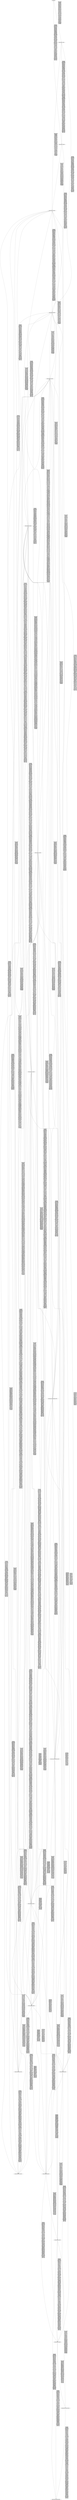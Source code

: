 // Attack Graph
digraph {
	"netflixossexample_springclouddashboard(USER)"
	"netflixossexample_eureka(ADMIN)"
	"netflixossexample_servicea(ADMIN)"
	"netflixossexample_serviceb(USER)"
	"netflixossexample_configservice(USER)"
	"netflixossexample_servicec(USER)"
	"outside(ADMIN)"
	"netflixossexample_zuul(USER)"
	"netflixossexample_zuul(ADMIN)"
	"netflixossexample_servicea(USER)"
	"netflixossexample_servicec(ADMIN)"
	"netflixossexample_hystrixdashboard(ADMIN)"
	"netflixossexample_configservice(ADMIN)"
	"netflixossexample_serviceb(ADMIN)"
	"netflixossexample_eureka(USER)"
	"netflixossexample_rabbitmq(USER)"
	"netflixossexample_turbine(ADMIN)"
	"netflixossexample_hystrixdashboard(USER)"
	"netflixossexample_rabbitmq(ADMIN)"
	"netflixossexample_turbine(USER)"
	"netflixossexample_springclouddashboard(ADMIN)"
	"netflixossexample_rabbitmq(USER)" -> "netflixossexample_turbine(USER)" [label="CVE-2017-1000409
CVE-2014-9761
CVE-2016-3616
CVE-2016-8693
CVE-2017-2518
CVE-2016-10249
CVE-2016-10009
CVE-2017-15670
CVE-2017-7376
CVE-2016-7167
CVE-2018-11489
CVE-2018-6797
CVE-2018-11237
CVE-2016-9535
CVE-2017-2520
CVE-2017-14952
CVE-2015-8271
CVE-2017-2519
CVE-2017-14867
CVE-2017-7245
CVE-2018-11490
CVE-2018-10392
CVE-2017-12424
CVE-2014-8166
CVE-2017-8105
CVE-2017-10684
CVE-2008-4108
CVE-2017-11696
CVE-2018-11236
CVE-2017-17095
CVE-2017-1000158
CVE-2017-11695
CVE-2018-6913
CVE-2017-11698
CVE-2017-7246
CVE-2018-1000035
CVE-2017-8287
CVE-2017-9462
CVE-2017-5225
CVE-2016-7942
CVE-2017-11335
CVE-2017-16879
CVE-2018-8905
CVE-2016-2090
CVE-2017-5334
CVE-2017-0663
CVE-2017-14176
CVE-2016-7943
CVE-2017-6891
CVE-2017-15804
CVE-2017-8816
CVE-2017-5336
CVE-2017-9935
CVE-2016-7949
CVE-2017-6852
CVE-2018-1000120
CVE-2015-2305
CVE-2016-9586
CVE-2016-9560" contstraint=false]
	"netflixossexample_zuul(USER)" -> "netflixossexample_eureka(ADMIN)" [label="CVE-2016-4484
CVE-2018-6954
CVE-2016-9840
CVE-2016-10269
CVE-2018-1000030
CVE-2017-17973
CVE-2016-7944
CVE-2016-10010
CVE-2017-11697
CVE-2015-5224
CVE-2017-6892
CVE-2017-2870
CVE-2016-6252
CVE-2017-7592
CVE-2017-12562
CVE-2017-7597
CVE-2005-2541
CVE-2018-1124
CVE-2008-3234
CVE-2018-6485
CVE-2017-7601
CVE-2016-9539
CVE-2015-8947
CVE-2016-7098
CVE-2017-16931
CVE-2017-13089
CVE-2018-1122
CVE-2016-10268
CVE-2017-1000366
CVE-2017-8386
CVE-2017-7375
CVE-2017-5461
CVE-2007-6755
CVE-2015-2694
CVE-2017-7599
CVE-2017-9800
CVE-2016-9843
CVE-2017-1000117
CVE-2017-7600
CVE-2016-2779
CVE-2017-10989
CVE-2018-11235
CVE-2017-1000408
CVE-2017-13090
CVE-2017-8283
CVE-2013-4392
CVE-2017-7602
CVE-2017-17942
CVE-2017-9117
CVE-2018-1000001
CVE-2017-1000422
CVE-2016-7948
CVE-2017-8817
CVE-2017-5563
CVE-2017-1000116
CVE-2017-5130
CVE-2016-1908
CVE-2018-7999
CVE-2016-9842
CVE-2017-11462
CVE-2017-7596
CVE-2017-10685
CVE-2016-10244
CVE-2017-17458
CVE-2016-7950
CVE-2016-9318
CVE-2016-7951
CVE-2016-7947
CVE-2018-5729
CVE-2018-1126
CVE-2018-1000132
CVE-2017-2862
CVE-2017-17512
CVE-2016-9387
CVE-2016-3177
CVE-2017-18078
CVE-2016-10251
CVE-2017-14160
CVE-2018-5730
CVE-2016-4448
CVE-2016-8886
CVE-2017-15131
CVE-2016-10270
CVE-2016-9841
CVE-2016-3115
CVE-2018-5360
CVE-2017-10140
CVE-2017-14062
CVE-2015-6564
CVE-2017-1000376
CVE-2018-1000021
CVE-2016-10012
CVE-2015-7554
CVE-2017-17522" contstraint=false]
	"netflixossexample_servicec(ADMIN)" -> "netflixossexample_configservice(ADMIN)" [label="CVE-2016-4484
CVE-2018-6954
CVE-2016-9840
CVE-2016-10269
CVE-2018-1000030
CVE-2017-17973
CVE-2016-7944
CVE-2016-10010
CVE-2017-11697
CVE-2017-6892
CVE-2017-2870
CVE-2016-6252
CVE-2017-7592
CVE-2017-12562
CVE-2017-7597
CVE-2005-2541
CVE-2015-7554
CVE-2018-1124
CVE-2018-6485
CVE-2016-9539
CVE-2016-7098
CVE-2015-8947
CVE-2017-13089
CVE-2016-10268
CVE-2017-1000366
CVE-2017-8386
CVE-2017-7375
CVE-2017-5461
CVE-2007-6755
CVE-2015-2694
CVE-2017-9800
CVE-2016-9843
CVE-2017-1000117
CVE-2017-7600
CVE-2017-16931
CVE-2016-2779
CVE-2017-5563
CVE-2017-10989
CVE-2018-11235
CVE-2017-1000408
CVE-2017-7601
CVE-2017-5130
CVE-2017-8283
CVE-2013-4392
CVE-2017-7602
CVE-2016-3177
CVE-2017-17942
CVE-2017-9117
CVE-2018-1000001
CVE-2017-1000422
CVE-2016-7948
CVE-2017-8817
CVE-2017-1000116
CVE-2017-10685
CVE-2016-1908
CVE-2018-7999
CVE-2016-9842
CVE-2015-5224
CVE-2017-11462
CVE-2017-7596
CVE-2017-17458
CVE-2016-7950
CVE-2016-9318
CVE-2016-7951
CVE-2016-7947
CVE-2018-5729
CVE-2018-1122
CVE-2018-1126
CVE-2018-1000132
CVE-2017-17512
CVE-2016-9387
CVE-2017-18078
CVE-2016-10244
CVE-2016-10251
CVE-2017-14160
CVE-2018-5730
CVE-2016-4448
CVE-2016-8886
CVE-2017-15131
CVE-2016-10270
CVE-2016-9841
CVE-2016-3115
CVE-2008-3234
CVE-2018-5360
CVE-2017-10140
CVE-2017-14062
CVE-2017-7599
CVE-2015-6564
CVE-2017-1000376
CVE-2016-10012
CVE-2018-1000021
CVE-2017-17522
CVE-2017-2862
CVE-2017-13090" contstraint=false]
	"netflixossexample_servicea(ADMIN)" -> "netflixossexample_rabbitmq(USER)" [label="CVE-2016-6185
CVE-2016-0634
CVE-2017-1000409
CVE-2014-5044
CVE-2014-9761
CVE-2014-9114
CVE-2018-1000120
CVE-2016-7543
CVE-2018-7409
CVE-2013-7422
CVE-2014-9471
CVE-2016-1238
CVE-2017-15670
CVE-2015-8778
CVE-2017-10684
CVE-2015-8983
CVE-2015-1781
CVE-2015-8779
CVE-2015-7547
CVE-2018-6913
CVE-2017-16879
CVE-2016-2108
CVE-2015-8271
CVE-2017-12424
CVE-2016-2856
CVE-2014-3634
CVE-2018-6797
CVE-2017-6891
CVE-2017-15804
CVE-2017-5336
CVE-2015-8982
CVE-2016-4429
CVE-2016-7167
CVE-2015-0860" contstraint=false]
	"netflixossexample_servicec(USER)" -> "netflixossexample_springclouddashboard(ADMIN)" [label="CVE-2016-4484
CVE-2018-6954
CVE-2016-9840
CVE-2016-10269
CVE-2018-1000030
CVE-2017-17973
CVE-2016-7944
CVE-2016-10010
CVE-2017-11697
CVE-2017-6892
CVE-2017-2870
CVE-2016-6252
CVE-2017-7592
CVE-2017-12562
CVE-2005-2541
CVE-2015-7554
CVE-2018-1124
CVE-2008-3234
CVE-2018-6485
CVE-2017-7601
CVE-2016-9539
CVE-2016-7098
CVE-2015-8947
CVE-2017-13089
CVE-2018-1122
CVE-2016-10268
CVE-2017-1000366
CVE-2017-8386
CVE-2017-7375
CVE-2017-5461
CVE-2007-6755
CVE-2015-2694
CVE-2017-9800
CVE-2016-9843
CVE-2017-1000117
CVE-2017-7600
CVE-2017-16931
CVE-2016-2779
CVE-2017-10989
CVE-2018-11235
CVE-2017-1000408
CVE-2017-7597
CVE-2017-5130
CVE-2017-8283
CVE-2013-4392
CVE-2017-7602
CVE-2016-3177
CVE-2017-17942
CVE-2017-9117
CVE-2018-1000001
CVE-2017-1000422
CVE-2016-7948
CVE-2017-8817
CVE-2017-5563
CVE-2017-1000116
CVE-2017-10685
CVE-2017-2862
CVE-2016-1908
CVE-2018-7999
CVE-2016-9842
CVE-2015-5224
CVE-2017-11462
CVE-2017-7596
CVE-2017-17458
CVE-2016-7950
CVE-2016-9318
CVE-2016-7951
CVE-2016-7947
CVE-2018-5729
CVE-2018-1126
CVE-2018-1000132
CVE-2017-17512
CVE-2016-9387
CVE-2017-18078
CVE-2016-10244
CVE-2016-10251
CVE-2017-14160
CVE-2018-5730
CVE-2016-4448
CVE-2016-8886
CVE-2017-15131
CVE-2016-10270
CVE-2016-9841
CVE-2016-3115
CVE-2018-5360
CVE-2017-10140
CVE-2017-14062
CVE-2017-7599
CVE-2015-6564
CVE-2017-1000376
CVE-2016-10012
CVE-2018-1000021
CVE-2017-17522
CVE-2017-13090" contstraint=false]
	"netflixossexample_springclouddashboard(USER)" -> "netflixossexample_serviceb(ADMIN)" [label="CVE-2016-4484
CVE-2018-6954
CVE-2016-9840
CVE-2007-6755
CVE-2016-10269
CVE-2018-1000030
CVE-2017-17973
CVE-2016-7944
CVE-2016-10010
CVE-2017-11697
CVE-2017-6892
CVE-2017-2870
CVE-2016-6252
CVE-2017-7592
CVE-2016-8886
CVE-2005-2541
CVE-2016-9843
CVE-2018-1124
CVE-2018-6485
CVE-2017-7601
CVE-2016-9539
CVE-2015-8947
CVE-2016-7098
CVE-2017-13089
CVE-2016-10268
CVE-2017-1000366
CVE-2017-7375
CVE-2017-5461
CVE-2015-2694
CVE-2017-9800
CVE-2017-1000117
CVE-2017-7600
CVE-2017-16931
CVE-2016-2779
CVE-2017-5563
CVE-2017-10989
CVE-2018-11235
CVE-2017-1000408
CVE-2017-7597
CVE-2017-5130
CVE-2017-8283
CVE-2013-4392
CVE-2017-7602
CVE-2016-3177
CVE-2017-17942
CVE-2017-9117
CVE-2018-1000001
CVE-2017-1000422
CVE-2016-7948
CVE-2017-8817
CVE-2017-1000116
CVE-2017-10685
CVE-2017-2862
CVE-2016-1908
CVE-2018-7999
CVE-2016-9842
CVE-2017-8386
CVE-2015-5224
CVE-2017-11462
CVE-2017-7596
CVE-2017-18078
CVE-2017-17458
CVE-2016-7950
CVE-2016-9318
CVE-2016-7951
CVE-2016-7947
CVE-2018-5729
CVE-2018-1122
CVE-2018-1126
CVE-2018-1000132
CVE-2017-17512
CVE-2016-9387
CVE-2016-10244
CVE-2016-10251
CVE-2017-14160
CVE-2018-5730
CVE-2016-4448
CVE-2017-12562
CVE-2017-15131
CVE-2016-10270
CVE-2016-9841
CVE-2016-3115
CVE-2008-3234
CVE-2018-5360
CVE-2017-10140
CVE-2017-14062
CVE-2017-7599
CVE-2015-6564
CVE-2017-1000376
CVE-2018-1000021
CVE-2016-10012
CVE-2015-7554
CVE-2017-17522
CVE-2017-13090" contstraint=false]
	"netflixossexample_zuul(ADMIN)" -> "netflixossexample_eureka(USER)" [label="CVE-2017-1000409
CVE-2018-11489
CVE-2014-9761
CVE-2016-3616
CVE-2014-8166
CVE-2016-8693
CVE-2017-2518
CVE-2017-6891
CVE-2017-8287
CVE-2017-10684
CVE-2016-10249
CVE-2017-15670
CVE-2017-7376
CVE-2018-6797
CVE-2018-11237
CVE-2016-9535
CVE-2017-2520
CVE-2017-14952
CVE-2015-8271
CVE-2017-2519
CVE-2017-14867
CVE-2017-7245
CVE-2017-16879
CVE-2018-11490
CVE-2017-15804
CVE-2017-8816
CVE-2008-4108
CVE-2017-5334
CVE-2017-0663
CVE-2017-11696
CVE-2018-11236
CVE-2017-12424
CVE-2017-9935
CVE-2017-17095
CVE-2017-1000158
CVE-2017-11695
CVE-2018-6913
CVE-2017-11698
CVE-2017-7246
CVE-2018-1000035
CVE-2017-9462
CVE-2017-5225
CVE-2016-7942
CVE-2017-11335
CVE-2018-8905
CVE-2016-2090
CVE-2018-10392
CVE-2017-14176
CVE-2016-10009
CVE-2016-7943
CVE-2017-8105
CVE-2017-5336
CVE-2016-7167
CVE-2016-7949
CVE-2017-6852
CVE-2018-1000120
CVE-2015-2305
CVE-2016-9586
CVE-2016-9560" contstraint=false]
	"netflixossexample_servicea(USER)" -> "netflixossexample_springclouddashboard(USER)" [label="CVE-2017-1000409
CVE-2014-9761
CVE-2014-8166
CVE-2016-8693
CVE-2017-2518
CVE-2017-6891
CVE-2016-10249
CVE-2016-10009
CVE-2017-15670
CVE-2017-7376
CVE-2016-7167
CVE-2018-11489
CVE-2018-6797
CVE-2018-11237
CVE-2016-9535
CVE-2017-2520
CVE-2017-14952
CVE-2015-8271
CVE-2017-2519
CVE-2017-14867
CVE-2017-7245
CVE-2017-16879
CVE-2018-11490
CVE-2018-10392
CVE-2017-8105
CVE-2017-10684
CVE-2008-4108
CVE-2017-0663
CVE-2017-11696
CVE-2018-11236
CVE-2017-12424
CVE-2017-17095
CVE-2017-1000158
CVE-2017-11695
CVE-2018-6913
CVE-2017-11698
CVE-2017-7246
CVE-2018-1000035
CVE-2017-8287
CVE-2017-9462
CVE-2017-5225
CVE-2016-7942
CVE-2017-11335
CVE-2018-8905
CVE-2016-2090
CVE-2017-5334
CVE-2017-14176
CVE-2016-7943
CVE-2017-15804
CVE-2017-8816
CVE-2017-5336
CVE-2017-9935
CVE-2016-7949
CVE-2017-6852
CVE-2018-1000120
CVE-2015-2305
CVE-2016-9586
CVE-2016-3616
CVE-2016-9560" contstraint=false]
	"netflixossexample_eureka(ADMIN)" -> "netflixossexample_springclouddashboard(USER)" [label="CVE-2017-1000409
CVE-2014-9761
CVE-2014-8166
CVE-2016-8693
CVE-2017-2518
CVE-2017-6891
CVE-2016-10249
CVE-2016-10009
CVE-2017-15670
CVE-2017-7376
CVE-2016-7167
CVE-2018-11489
CVE-2018-6797
CVE-2018-11237
CVE-2016-9535
CVE-2017-2520
CVE-2017-14952
CVE-2015-8271
CVE-2017-2519
CVE-2017-14867
CVE-2017-7245
CVE-2017-16879
CVE-2018-11490
CVE-2018-10392
CVE-2017-8105
CVE-2017-10684
CVE-2008-4108
CVE-2017-0663
CVE-2017-11696
CVE-2018-11236
CVE-2017-12424
CVE-2017-17095
CVE-2017-1000158
CVE-2017-11695
CVE-2018-6913
CVE-2017-11698
CVE-2017-7246
CVE-2018-1000035
CVE-2017-8287
CVE-2017-9462
CVE-2017-5225
CVE-2016-7942
CVE-2017-11335
CVE-2018-8905
CVE-2016-2090
CVE-2017-5334
CVE-2017-14176
CVE-2016-7943
CVE-2017-15804
CVE-2017-8816
CVE-2017-5336
CVE-2017-9935
CVE-2016-7949
CVE-2017-6852
CVE-2018-1000120
CVE-2015-2305
CVE-2016-9586
CVE-2016-3616
CVE-2016-9560" contstraint=false]
	"netflixossexample_servicea(ADMIN)" -> "netflixossexample_springclouddashboard(USER)" [label="CVE-2017-1000409
CVE-2014-9761
CVE-2014-8166
CVE-2016-8693
CVE-2017-2518
CVE-2017-6891
CVE-2016-10249
CVE-2016-10009
CVE-2017-15670
CVE-2017-7376
CVE-2016-7167
CVE-2018-11489
CVE-2018-6797
CVE-2018-11237
CVE-2016-9535
CVE-2017-2520
CVE-2017-14952
CVE-2015-8271
CVE-2017-2519
CVE-2017-14867
CVE-2017-7245
CVE-2017-16879
CVE-2018-11490
CVE-2018-10392
CVE-2017-8105
CVE-2017-10684
CVE-2008-4108
CVE-2017-0663
CVE-2017-11696
CVE-2018-11236
CVE-2017-12424
CVE-2017-17095
CVE-2017-1000158
CVE-2017-11695
CVE-2018-6913
CVE-2017-11698
CVE-2017-7246
CVE-2018-1000035
CVE-2017-8287
CVE-2017-9462
CVE-2017-5225
CVE-2016-7942
CVE-2017-11335
CVE-2018-8905
CVE-2016-2090
CVE-2017-5334
CVE-2017-14176
CVE-2016-7943
CVE-2017-15804
CVE-2017-8816
CVE-2017-5336
CVE-2017-9935
CVE-2016-7949
CVE-2017-6852
CVE-2018-1000120
CVE-2015-2305
CVE-2016-9586
CVE-2016-3616
CVE-2016-9560" contstraint=false]
	"netflixossexample_eureka(USER)" -> "netflixossexample_servicec(USER)" [label="CVE-2017-1000409
CVE-2014-9761
CVE-2014-8166
CVE-2016-8693
CVE-2017-2518
CVE-2017-6891
CVE-2017-17095
CVE-2017-8287
CVE-2016-10249
CVE-2016-10009
CVE-2017-15670
CVE-2017-7376
CVE-2018-11489
CVE-2018-6797
CVE-2018-11237
CVE-2017-2520
CVE-2016-9535
CVE-2016-7943
CVE-2017-14952
CVE-2015-8271
CVE-2017-2519
CVE-2017-14867
CVE-2017-7245
CVE-2017-16879
CVE-2018-11490
CVE-2018-10392
CVE-2017-12424
CVE-2017-8816
CVE-2017-10684
CVE-2008-4108
CVE-2017-11696
CVE-2018-11236
CVE-2017-9935
CVE-2017-1000158
CVE-2017-11695
CVE-2018-6913
CVE-2017-11698
CVE-2017-7246
CVE-2018-1000035
CVE-2017-9462
CVE-2017-5225
CVE-2016-7942
CVE-2017-11335
CVE-2018-8905
CVE-2016-2090
CVE-2017-5334
CVE-2017-0663
CVE-2017-14176
CVE-2017-15804
CVE-2017-8105
CVE-2017-5336
CVE-2016-7167
CVE-2016-7949
CVE-2017-6852
CVE-2018-1000120
CVE-2015-2305
CVE-2016-9586
CVE-2016-3616
CVE-2016-9560" contstraint=false]
	"netflixossexample_turbine(USER)" -> "netflixossexample_hystrixdashboard(ADMIN)" [label="CVE-2016-4484
CVE-2018-6954
CVE-2016-9840
CVE-2007-6755
CVE-2016-10269
CVE-2018-1000030
CVE-2017-17973
CVE-2016-7944
CVE-2016-10010
CVE-2017-11697
CVE-2017-6892
CVE-2017-2870
CVE-2016-6252
CVE-2017-7592
CVE-2017-12562
CVE-2005-2541
CVE-2015-7554
CVE-2018-1124
CVE-2018-6485
CVE-2017-7601
CVE-2016-9539
CVE-2015-8947
CVE-2016-7098
CVE-2017-16931
CVE-2017-13089
CVE-2016-10268
CVE-2017-1000366
CVE-2017-17522
CVE-2017-8386
CVE-2017-7375
CVE-2017-5461
CVE-2015-2694
CVE-2017-7599
CVE-2017-9800
CVE-2016-9843
CVE-2017-1000117
CVE-2017-7600
CVE-2016-2779
CVE-2017-5563
CVE-2017-10989
CVE-2018-11235
CVE-2017-1000408
CVE-2017-7597
CVE-2017-5130
CVE-2017-8283
CVE-2013-4392
CVE-2017-7602
CVE-2017-17942
CVE-2017-9117
CVE-2018-1000001
CVE-2017-1000422
CVE-2016-7948
CVE-2017-8817
CVE-2017-1000116
CVE-2017-10685
CVE-2016-1908
CVE-2018-7999
CVE-2016-9842
CVE-2015-5224
CVE-2017-11462
CVE-2017-18078
CVE-2017-17458
CVE-2016-7950
CVE-2016-9318
CVE-2016-7951
CVE-2016-7947
CVE-2018-5729
CVE-2018-1122
CVE-2018-1126
CVE-2018-1000132
CVE-2017-17512
CVE-2016-9387
CVE-2016-3177
CVE-2016-10244
CVE-2016-10251
CVE-2017-14160
CVE-2018-5730
CVE-2016-4448
CVE-2016-8886
CVE-2017-15131
CVE-2016-10270
CVE-2016-9841
CVE-2016-3115
CVE-2008-3234
CVE-2018-5360
CVE-2017-10140
CVE-2017-14062
CVE-2015-6564
CVE-2017-1000376
CVE-2018-1000021
CVE-2016-10012
CVE-2017-7596
CVE-2017-2862
CVE-2017-13090" contstraint=false]
	"netflixossexample_springclouddashboard(ADMIN)" -> "netflixossexample_turbine(ADMIN)" [label="CVE-2016-4484
CVE-2018-6954
CVE-2016-9840
CVE-2007-6755
CVE-2016-10269
CVE-2018-1000030
CVE-2017-17973
CVE-2016-7944
CVE-2016-10010
CVE-2017-11697
CVE-2015-5224
CVE-2017-6892
CVE-2017-2870
CVE-2016-6252
CVE-2017-7592
CVE-2017-12562
CVE-2005-2541
CVE-2018-1124
CVE-2008-3234
CVE-2018-6485
CVE-2017-7601
CVE-2016-9539
CVE-2015-8947
CVE-2016-7098
CVE-2017-13089
CVE-2018-1122
CVE-2016-10268
CVE-2017-1000366
CVE-2017-17522
CVE-2017-7375
CVE-2017-5461
CVE-2015-2694
CVE-2017-7599
CVE-2017-9800
CVE-2016-9843
CVE-2017-1000117
CVE-2017-7600
CVE-2017-16931
CVE-2016-2779
CVE-2017-5563
CVE-2017-10989
CVE-2018-11235
CVE-2017-1000408
CVE-2017-8283
CVE-2013-4392
CVE-2017-7602
CVE-2016-3177
CVE-2017-17942
CVE-2017-9117
CVE-2018-1000001
CVE-2017-1000422
CVE-2016-7948
CVE-2017-8817
CVE-2017-7597
CVE-2017-1000116
CVE-2017-5130
CVE-2016-1908
CVE-2018-7999
CVE-2016-9842
CVE-2017-8386
CVE-2017-11462
CVE-2017-10685
CVE-2016-10244
CVE-2017-17458
CVE-2016-7950
CVE-2016-9318
CVE-2016-7951
CVE-2016-7947
CVE-2018-5729
CVE-2018-1126
CVE-2018-1000132
CVE-2017-17512
CVE-2016-9387
CVE-2017-18078
CVE-2016-10251
CVE-2017-14160
CVE-2018-5730
CVE-2016-4448
CVE-2016-8886
CVE-2017-15131
CVE-2016-10270
CVE-2016-9841
CVE-2016-3115
CVE-2018-5360
CVE-2017-10140
CVE-2017-14062
CVE-2015-6564
CVE-2017-1000376
CVE-2018-1000021
CVE-2016-10012
CVE-2015-7554
CVE-2017-7596
CVE-2017-2862
CVE-2017-13090" contstraint=false]
	"netflixossexample_servicea(USER)" -> "netflixossexample_rabbitmq(ADMIN)" [label="CVE-2016-9840
CVE-2017-8817
CVE-2016-2842
CVE-2016-9842
CVE-2015-2059
CVE-2015-5224
CVE-2016-2177
CVE-2017-11462
CVE-2016-6303
CVE-2016-9843
CVE-2018-5729
CVE-2016-0799
CVE-2018-6485
CVE-2017-17512
CVE-2017-9525
CVE-2018-5730
CVE-2017-1000366
CVE-2007-6755
CVE-2015-2694
CVE-2016-9841
CVE-2013-2207
CVE-2016-2182
CVE-2017-10140
CVE-2017-14062
CVE-2005-2541
CVE-2017-1000408
CVE-2017-10685
CVE-2014-2583
CVE-2017-8283
CVE-2016-0705
CVE-2018-1000001" contstraint=false]
	"netflixossexample_serviceb(ADMIN)" -> "netflixossexample_rabbitmq(USER)" [label="CVE-2016-6185
CVE-2016-0634
CVE-2017-1000409
CVE-2014-5044
CVE-2014-9761
CVE-2014-9114
CVE-2018-1000120
CVE-2016-7543
CVE-2018-7409
CVE-2013-7422
CVE-2014-9471
CVE-2016-1238
CVE-2017-15670
CVE-2015-8778
CVE-2017-10684
CVE-2015-8983
CVE-2015-1781
CVE-2015-8779
CVE-2015-7547
CVE-2018-6913
CVE-2017-16879
CVE-2016-2108
CVE-2015-8271
CVE-2017-12424
CVE-2016-2856
CVE-2014-3634
CVE-2018-6797
CVE-2017-6891
CVE-2017-15804
CVE-2017-5336
CVE-2015-8982
CVE-2016-4429
CVE-2016-7167
CVE-2015-0860" contstraint=false]
	"netflixossexample_eureka(ADMIN)" -> "netflixossexample_servicea(ADMIN)" [label="CVE-2016-4484
CVE-2018-6954
CVE-2016-9840
CVE-2007-6755
CVE-2016-10269
CVE-2018-1000030
CVE-2017-17973
CVE-2016-7944
CVE-2016-10010
CVE-2017-11697
CVE-2017-6892
CVE-2017-2870
CVE-2016-6252
CVE-2017-7592
CVE-2017-12562
CVE-2005-2541
CVE-2015-7554
CVE-2018-1124
CVE-2018-6485
CVE-2017-7601
CVE-2016-9539
CVE-2015-8947
CVE-2016-7098
CVE-2017-16931
CVE-2017-13089
CVE-2018-1122
CVE-2016-10268
CVE-2017-1000366
CVE-2017-7375
CVE-2017-5461
CVE-2015-2694
CVE-2017-9800
CVE-2016-9843
CVE-2017-1000117
CVE-2017-7600
CVE-2016-2779
CVE-2017-10989
CVE-2018-11235
CVE-2017-1000408
CVE-2017-5130
CVE-2017-8283
CVE-2013-4392
CVE-2017-7602
CVE-2017-17942
CVE-2017-9117
CVE-2018-1000001
CVE-2017-1000422
CVE-2016-7948
CVE-2017-8817
CVE-2017-5563
CVE-2017-7597
CVE-2017-1000116
CVE-2017-10685
CVE-2016-1908
CVE-2018-7999
CVE-2016-9842
CVE-2017-8386
CVE-2015-5224
CVE-2017-11462
CVE-2017-7596
CVE-2016-10244
CVE-2017-17458
CVE-2016-7950
CVE-2016-9318
CVE-2016-7951
CVE-2016-7947
CVE-2018-5729
CVE-2018-1126
CVE-2018-1000132
CVE-2017-17512
CVE-2016-9387
CVE-2016-3177
CVE-2017-18078
CVE-2016-10251
CVE-2017-14160
CVE-2018-5730
CVE-2016-4448
CVE-2016-8886
CVE-2017-15131
CVE-2016-10270
CVE-2016-9841
CVE-2016-3115
CVE-2008-3234
CVE-2018-5360
CVE-2017-10140
CVE-2017-14062
CVE-2017-7599
CVE-2015-6564
CVE-2017-1000376
CVE-2018-1000021
CVE-2016-10012
CVE-2017-17522
CVE-2017-2862
CVE-2017-13090" contstraint=false]
	"netflixossexample_serviceb(USER)" -> "netflixossexample_serviceb(ADMIN)" [label="CVE-2016-4484
CVE-2018-6954
CVE-2016-9840
CVE-2007-6755
CVE-2016-10269
CVE-2018-1000030
CVE-2017-17973
CVE-2016-7944
CVE-2016-10010
CVE-2017-11697
CVE-2017-6892
CVE-2017-2870
CVE-2016-6252
CVE-2017-7592
CVE-2016-8886
CVE-2005-2541
CVE-2016-9843
CVE-2018-1124
CVE-2018-6485
CVE-2017-7601
CVE-2016-9539
CVE-2015-8947
CVE-2016-7098
CVE-2017-13089
CVE-2016-10268
CVE-2017-1000366
CVE-2017-7375
CVE-2017-5461
CVE-2015-2694
CVE-2017-9800
CVE-2017-1000117
CVE-2017-7600
CVE-2017-16931
CVE-2016-2779
CVE-2017-5563
CVE-2017-10989
CVE-2018-11235
CVE-2017-1000408
CVE-2017-7597
CVE-2017-5130
CVE-2017-8283
CVE-2013-4392
CVE-2017-7602
CVE-2016-3177
CVE-2017-17942
CVE-2017-9117
CVE-2018-1000001
CVE-2017-1000422
CVE-2016-7948
CVE-2017-8817
CVE-2017-1000116
CVE-2017-10685
CVE-2017-2862
CVE-2016-1908
CVE-2018-7999
CVE-2016-9842
CVE-2017-8386
CVE-2015-5224
CVE-2017-11462
CVE-2017-7596
CVE-2017-18078
CVE-2017-17458
CVE-2016-7950
CVE-2016-9318
CVE-2016-7951
CVE-2016-7947
CVE-2018-5729
CVE-2018-1122
CVE-2018-1126
CVE-2018-1000132
CVE-2017-17512
CVE-2016-9387
CVE-2016-10244
CVE-2016-10251
CVE-2017-14160
CVE-2018-5730
CVE-2016-4448
CVE-2017-12562
CVE-2017-15131
CVE-2016-10270
CVE-2016-9841
CVE-2016-3115
CVE-2008-3234
CVE-2018-5360
CVE-2017-10140
CVE-2017-14062
CVE-2017-7599
CVE-2015-6564
CVE-2017-1000376
CVE-2018-1000021
CVE-2016-10012
CVE-2015-7554
CVE-2017-17522
CVE-2017-13090
CVE-2016-4484
CVE-2018-6954
CVE-2016-9840
CVE-2007-6755
CVE-2016-10269
CVE-2018-1000030
CVE-2017-17973
CVE-2016-7944
CVE-2016-10010
CVE-2017-11697
CVE-2017-6892
CVE-2017-2870
CVE-2016-6252
CVE-2017-7592
CVE-2016-8886
CVE-2005-2541
CVE-2016-9843
CVE-2018-1124
CVE-2018-6485
CVE-2017-7601
CVE-2016-9539
CVE-2015-8947
CVE-2016-7098
CVE-2017-13089
CVE-2016-10268
CVE-2017-1000366
CVE-2017-7375
CVE-2017-5461
CVE-2015-2694
CVE-2017-9800
CVE-2017-1000117
CVE-2017-7600
CVE-2017-16931
CVE-2016-2779
CVE-2017-5563
CVE-2017-10989
CVE-2018-11235
CVE-2017-1000408
CVE-2017-7597
CVE-2017-5130
CVE-2017-8283
CVE-2013-4392
CVE-2017-7602
CVE-2016-3177
CVE-2017-17942
CVE-2017-9117
CVE-2018-1000001
CVE-2017-1000422
CVE-2016-7948
CVE-2017-8817
CVE-2017-1000116
CVE-2017-10685
CVE-2017-2862
CVE-2016-1908
CVE-2018-7999
CVE-2016-9842
CVE-2017-8386
CVE-2015-5224
CVE-2017-11462
CVE-2017-7596
CVE-2017-18078
CVE-2017-17458
CVE-2016-7950
CVE-2016-9318
CVE-2016-7951
CVE-2016-7947
CVE-2018-5729
CVE-2018-1122
CVE-2018-1126
CVE-2018-1000132
CVE-2017-17512
CVE-2016-9387
CVE-2016-10244
CVE-2016-10251
CVE-2017-14160
CVE-2018-5730
CVE-2016-4448
CVE-2017-12562
CVE-2017-15131
CVE-2016-10270
CVE-2016-9841
CVE-2016-3115
CVE-2008-3234
CVE-2018-5360
CVE-2017-10140
CVE-2017-14062
CVE-2017-7599
CVE-2015-6564
CVE-2017-1000376
CVE-2018-1000021
CVE-2016-10012
CVE-2015-7554
CVE-2017-17522
CVE-2017-13090" contstraint=false]
	"netflixossexample_servicec(ADMIN)" -> "netflixossexample_springclouddashboard(USER)" [label="CVE-2017-1000409
CVE-2014-9761
CVE-2014-8166
CVE-2016-8693
CVE-2017-2518
CVE-2017-6891
CVE-2016-10249
CVE-2016-10009
CVE-2017-15670
CVE-2017-7376
CVE-2016-7167
CVE-2018-11489
CVE-2018-6797
CVE-2018-11237
CVE-2016-9535
CVE-2017-2520
CVE-2017-14952
CVE-2015-8271
CVE-2017-2519
CVE-2017-14867
CVE-2017-7245
CVE-2017-16879
CVE-2018-11490
CVE-2018-10392
CVE-2017-8105
CVE-2017-10684
CVE-2008-4108
CVE-2017-0663
CVE-2017-11696
CVE-2018-11236
CVE-2017-12424
CVE-2017-17095
CVE-2017-1000158
CVE-2017-11695
CVE-2018-6913
CVE-2017-11698
CVE-2017-7246
CVE-2018-1000035
CVE-2017-8287
CVE-2017-9462
CVE-2017-5225
CVE-2016-7942
CVE-2017-11335
CVE-2018-8905
CVE-2016-2090
CVE-2017-5334
CVE-2017-14176
CVE-2016-7943
CVE-2017-15804
CVE-2017-8816
CVE-2017-5336
CVE-2017-9935
CVE-2016-7949
CVE-2017-6852
CVE-2018-1000120
CVE-2015-2305
CVE-2016-9586
CVE-2016-3616
CVE-2016-9560" contstraint=false]
	"netflixossexample_turbine(USER)" -> "netflixossexample_turbine(ADMIN)" [label="CVE-2016-4484
CVE-2018-6954
CVE-2016-9840
CVE-2007-6755
CVE-2016-10269
CVE-2018-1000030
CVE-2017-17973
CVE-2016-7944
CVE-2016-10010
CVE-2017-11697
CVE-2015-5224
CVE-2017-6892
CVE-2017-2870
CVE-2016-6252
CVE-2017-7592
CVE-2017-12562
CVE-2005-2541
CVE-2018-1124
CVE-2008-3234
CVE-2018-6485
CVE-2017-7601
CVE-2016-9539
CVE-2015-8947
CVE-2016-7098
CVE-2017-13089
CVE-2018-1122
CVE-2016-10268
CVE-2017-1000366
CVE-2017-17522
CVE-2017-7375
CVE-2017-5461
CVE-2015-2694
CVE-2017-7599
CVE-2017-9800
CVE-2016-9843
CVE-2017-1000117
CVE-2017-7600
CVE-2017-16931
CVE-2016-2779
CVE-2017-5563
CVE-2017-10989
CVE-2018-11235
CVE-2017-1000408
CVE-2017-8283
CVE-2013-4392
CVE-2017-7602
CVE-2016-3177
CVE-2017-17942
CVE-2017-9117
CVE-2018-1000001
CVE-2017-1000422
CVE-2016-7948
CVE-2017-8817
CVE-2017-7597
CVE-2017-1000116
CVE-2017-5130
CVE-2016-1908
CVE-2018-7999
CVE-2016-9842
CVE-2017-8386
CVE-2017-11462
CVE-2017-10685
CVE-2016-10244
CVE-2017-17458
CVE-2016-7950
CVE-2016-9318
CVE-2016-7951
CVE-2016-7947
CVE-2018-5729
CVE-2018-1126
CVE-2018-1000132
CVE-2017-17512
CVE-2016-9387
CVE-2017-18078
CVE-2016-10251
CVE-2017-14160
CVE-2018-5730
CVE-2016-4448
CVE-2016-8886
CVE-2017-15131
CVE-2016-10270
CVE-2016-9841
CVE-2016-3115
CVE-2018-5360
CVE-2017-10140
CVE-2017-14062
CVE-2015-6564
CVE-2017-1000376
CVE-2018-1000021
CVE-2016-10012
CVE-2015-7554
CVE-2017-7596
CVE-2017-2862
CVE-2017-13090
CVE-2016-4484
CVE-2018-6954
CVE-2016-9840
CVE-2007-6755
CVE-2016-10269
CVE-2018-1000030
CVE-2017-17973
CVE-2016-7944
CVE-2016-10010
CVE-2017-11697
CVE-2015-5224
CVE-2017-6892
CVE-2017-2870
CVE-2016-6252
CVE-2017-7592
CVE-2017-12562
CVE-2005-2541
CVE-2018-1124
CVE-2008-3234
CVE-2018-6485
CVE-2017-7601
CVE-2016-9539
CVE-2015-8947
CVE-2016-7098
CVE-2017-13089
CVE-2018-1122
CVE-2016-10268
CVE-2017-1000366
CVE-2017-17522
CVE-2017-7375
CVE-2017-5461
CVE-2015-2694
CVE-2017-7599
CVE-2017-9800
CVE-2016-9843
CVE-2017-1000117
CVE-2017-7600
CVE-2017-16931
CVE-2016-2779
CVE-2017-5563
CVE-2017-10989
CVE-2018-11235
CVE-2017-1000408
CVE-2017-8283
CVE-2013-4392
CVE-2017-7602
CVE-2016-3177
CVE-2017-17942
CVE-2017-9117
CVE-2018-1000001
CVE-2017-1000422
CVE-2016-7948
CVE-2017-8817
CVE-2017-7597
CVE-2017-1000116
CVE-2017-5130
CVE-2016-1908
CVE-2018-7999
CVE-2016-9842
CVE-2017-8386
CVE-2017-11462
CVE-2017-10685
CVE-2016-10244
CVE-2017-17458
CVE-2016-7950
CVE-2016-9318
CVE-2016-7951
CVE-2016-7947
CVE-2018-5729
CVE-2018-1126
CVE-2018-1000132
CVE-2017-17512
CVE-2016-9387
CVE-2017-18078
CVE-2016-10251
CVE-2017-14160
CVE-2018-5730
CVE-2016-4448
CVE-2016-8886
CVE-2017-15131
CVE-2016-10270
CVE-2016-9841
CVE-2016-3115
CVE-2018-5360
CVE-2017-10140
CVE-2017-14062
CVE-2015-6564
CVE-2017-1000376
CVE-2018-1000021
CVE-2016-10012
CVE-2015-7554
CVE-2017-7596
CVE-2017-2862
CVE-2017-13090" contstraint=false]
	"netflixossexample_servicea(USER)" -> "netflixossexample_serviceb(USER)" [label="CVE-2017-1000409
CVE-2014-9761
CVE-2016-3616
CVE-2016-8693
CVE-2017-2518
CVE-2017-6891
CVE-2017-17095
CVE-2016-10249
CVE-2016-10009
CVE-2017-15670
CVE-2017-7376
CVE-2018-11489
CVE-2018-6797
CVE-2018-11237
CVE-2017-2520
CVE-2016-9535
CVE-2016-7943
CVE-2017-14952
CVE-2015-8271
CVE-2017-2519
CVE-2017-14867
CVE-2017-7245
CVE-2018-11490
CVE-2018-10392
CVE-2017-12424
CVE-2014-8166
CVE-2017-8105
CVE-2017-10684
CVE-2008-4108
CVE-2017-11696
CVE-2018-11236
CVE-2017-1000158
CVE-2017-11695
CVE-2018-6913
CVE-2017-11698
CVE-2017-7246
CVE-2018-1000035
CVE-2017-8287
CVE-2017-9462
CVE-2017-5225
CVE-2016-7942
CVE-2017-11335
CVE-2017-16879
CVE-2018-8905
CVE-2016-2090
CVE-2017-5334
CVE-2017-0663
CVE-2017-14176
CVE-2017-15804
CVE-2017-8816
CVE-2017-5336
CVE-2016-7167
CVE-2017-9935
CVE-2016-7949
CVE-2017-6852
CVE-2018-1000120
CVE-2015-2305
CVE-2016-9586
CVE-2016-9560
CVE-2017-1000409
CVE-2014-9761
CVE-2016-3616
CVE-2016-8693
CVE-2017-2518
CVE-2017-6891
CVE-2017-17095
CVE-2016-10249
CVE-2016-10009
CVE-2017-15670
CVE-2017-7376
CVE-2018-11489
CVE-2018-6797
CVE-2018-11237
CVE-2017-2520
CVE-2016-9535
CVE-2016-7943
CVE-2017-14952
CVE-2015-8271
CVE-2017-2519
CVE-2017-14867
CVE-2017-7245
CVE-2018-11490
CVE-2018-10392
CVE-2017-12424
CVE-2014-8166
CVE-2017-8105
CVE-2017-10684
CVE-2008-4108
CVE-2017-11696
CVE-2018-11236
CVE-2017-1000158
CVE-2017-11695
CVE-2018-6913
CVE-2017-11698
CVE-2017-7246
CVE-2018-1000035
CVE-2017-8287
CVE-2017-9462
CVE-2017-5225
CVE-2016-7942
CVE-2017-11335
CVE-2017-16879
CVE-2018-8905
CVE-2016-2090
CVE-2017-5334
CVE-2017-0663
CVE-2017-14176
CVE-2017-15804
CVE-2017-8816
CVE-2017-5336
CVE-2016-7167
CVE-2017-9935
CVE-2016-7949
CVE-2017-6852
CVE-2018-1000120
CVE-2015-2305
CVE-2016-9586
CVE-2016-9560
CVE-2017-1000409
CVE-2014-9761
CVE-2016-3616
CVE-2016-8693
CVE-2017-2518
CVE-2017-6891
CVE-2017-17095
CVE-2016-10249
CVE-2016-10009
CVE-2017-15670
CVE-2017-7376
CVE-2018-11489
CVE-2018-6797
CVE-2018-11237
CVE-2017-2520
CVE-2016-9535
CVE-2016-7943
CVE-2017-14952
CVE-2015-8271
CVE-2017-2519
CVE-2017-14867
CVE-2017-7245
CVE-2018-11490
CVE-2018-10392
CVE-2017-12424
CVE-2014-8166
CVE-2017-8105
CVE-2017-10684
CVE-2008-4108
CVE-2017-11696
CVE-2018-11236
CVE-2017-1000158
CVE-2017-11695
CVE-2018-6913
CVE-2017-11698
CVE-2017-7246
CVE-2018-1000035
CVE-2017-8287
CVE-2017-9462
CVE-2017-5225
CVE-2016-7942
CVE-2017-11335
CVE-2017-16879
CVE-2018-8905
CVE-2016-2090
CVE-2017-5334
CVE-2017-0663
CVE-2017-14176
CVE-2017-15804
CVE-2017-8816
CVE-2017-5336
CVE-2016-7167
CVE-2017-9935
CVE-2016-7949
CVE-2017-6852
CVE-2018-1000120
CVE-2015-2305
CVE-2016-9586
CVE-2016-9560
CVE-2017-1000409
CVE-2014-9761
CVE-2016-3616
CVE-2016-8693
CVE-2017-2518
CVE-2017-6891
CVE-2017-17095
CVE-2016-10249
CVE-2016-10009
CVE-2017-15670
CVE-2017-7376
CVE-2018-11489
CVE-2018-6797
CVE-2018-11237
CVE-2017-2520
CVE-2016-9535
CVE-2016-7943
CVE-2017-14952
CVE-2015-8271
CVE-2017-2519
CVE-2017-14867
CVE-2017-7245
CVE-2018-11490
CVE-2018-10392
CVE-2017-12424
CVE-2014-8166
CVE-2017-8105
CVE-2017-10684
CVE-2008-4108
CVE-2017-11696
CVE-2018-11236
CVE-2017-1000158
CVE-2017-11695
CVE-2018-6913
CVE-2017-11698
CVE-2017-7246
CVE-2018-1000035
CVE-2017-8287
CVE-2017-9462
CVE-2017-5225
CVE-2016-7942
CVE-2017-11335
CVE-2017-16879
CVE-2018-8905
CVE-2016-2090
CVE-2017-5334
CVE-2017-0663
CVE-2017-14176
CVE-2017-15804
CVE-2017-8816
CVE-2017-5336
CVE-2016-7167
CVE-2017-9935
CVE-2016-7949
CVE-2017-6852
CVE-2018-1000120
CVE-2015-2305
CVE-2016-9586
CVE-2016-9560
CVE-2017-1000409
CVE-2014-9761
CVE-2016-3616
CVE-2016-8693
CVE-2017-2518
CVE-2017-6891
CVE-2017-17095
CVE-2016-10249
CVE-2016-10009
CVE-2017-15670
CVE-2017-7376
CVE-2018-11489
CVE-2018-6797
CVE-2018-11237
CVE-2017-2520
CVE-2016-9535
CVE-2016-7943
CVE-2017-14952
CVE-2015-8271
CVE-2017-2519
CVE-2017-14867
CVE-2017-7245
CVE-2018-11490
CVE-2018-10392
CVE-2017-12424
CVE-2014-8166
CVE-2017-8105
CVE-2017-10684
CVE-2008-4108
CVE-2017-11696
CVE-2018-11236
CVE-2017-1000158
CVE-2017-11695
CVE-2018-6913
CVE-2017-11698
CVE-2017-7246
CVE-2018-1000035
CVE-2017-8287
CVE-2017-9462
CVE-2017-5225
CVE-2016-7942
CVE-2017-11335
CVE-2017-16879
CVE-2018-8905
CVE-2016-2090
CVE-2017-5334
CVE-2017-0663
CVE-2017-14176
CVE-2017-15804
CVE-2017-8816
CVE-2017-5336
CVE-2016-7167
CVE-2017-9935
CVE-2016-7949
CVE-2017-6852
CVE-2018-1000120
CVE-2015-2305
CVE-2016-9586
CVE-2016-9560" contstraint=false]
	"netflixossexample_serviceb(USER)" -> "netflixossexample_configservice(ADMIN)" [label="CVE-2016-4484
CVE-2018-6954
CVE-2016-9840
CVE-2016-10269
CVE-2018-1000030
CVE-2017-17973
CVE-2016-7944
CVE-2016-10010
CVE-2017-11697
CVE-2017-6892
CVE-2017-2870
CVE-2016-6252
CVE-2017-7592
CVE-2017-12562
CVE-2017-7597
CVE-2005-2541
CVE-2015-7554
CVE-2018-1124
CVE-2018-6485
CVE-2016-9539
CVE-2016-7098
CVE-2015-8947
CVE-2017-13089
CVE-2016-10268
CVE-2017-1000366
CVE-2017-8386
CVE-2017-7375
CVE-2017-5461
CVE-2007-6755
CVE-2015-2694
CVE-2017-9800
CVE-2016-9843
CVE-2017-1000117
CVE-2017-7600
CVE-2017-16931
CVE-2016-2779
CVE-2017-5563
CVE-2017-10989
CVE-2018-11235
CVE-2017-1000408
CVE-2017-7601
CVE-2017-5130
CVE-2017-8283
CVE-2013-4392
CVE-2017-7602
CVE-2016-3177
CVE-2017-17942
CVE-2017-9117
CVE-2018-1000001
CVE-2017-1000422
CVE-2016-7948
CVE-2017-8817
CVE-2017-1000116
CVE-2017-10685
CVE-2016-1908
CVE-2018-7999
CVE-2016-9842
CVE-2015-5224
CVE-2017-11462
CVE-2017-7596
CVE-2017-17458
CVE-2016-7950
CVE-2016-9318
CVE-2016-7951
CVE-2016-7947
CVE-2018-5729
CVE-2018-1122
CVE-2018-1126
CVE-2018-1000132
CVE-2017-17512
CVE-2016-9387
CVE-2017-18078
CVE-2016-10244
CVE-2016-10251
CVE-2017-14160
CVE-2018-5730
CVE-2016-4448
CVE-2016-8886
CVE-2017-15131
CVE-2016-10270
CVE-2016-9841
CVE-2016-3115
CVE-2008-3234
CVE-2018-5360
CVE-2017-10140
CVE-2017-14062
CVE-2017-7599
CVE-2015-6564
CVE-2017-1000376
CVE-2016-10012
CVE-2018-1000021
CVE-2017-17522
CVE-2017-2862
CVE-2017-13090" contstraint=false]
	"netflixossexample_servicea(ADMIN)" -> "netflixossexample_servicec(USER)" [label="CVE-2017-1000409
CVE-2014-9761
CVE-2014-8166
CVE-2016-8693
CVE-2017-2518
CVE-2017-6891
CVE-2017-17095
CVE-2017-8287
CVE-2016-10249
CVE-2016-10009
CVE-2017-15670
CVE-2017-7376
CVE-2018-11489
CVE-2018-6797
CVE-2018-11237
CVE-2017-2520
CVE-2016-9535
CVE-2016-7943
CVE-2017-14952
CVE-2015-8271
CVE-2017-2519
CVE-2017-14867
CVE-2017-7245
CVE-2017-16879
CVE-2018-11490
CVE-2018-10392
CVE-2017-12424
CVE-2017-8816
CVE-2017-10684
CVE-2008-4108
CVE-2017-11696
CVE-2018-11236
CVE-2017-9935
CVE-2017-1000158
CVE-2017-11695
CVE-2018-6913
CVE-2017-11698
CVE-2017-7246
CVE-2018-1000035
CVE-2017-9462
CVE-2017-5225
CVE-2016-7942
CVE-2017-11335
CVE-2018-8905
CVE-2016-2090
CVE-2017-5334
CVE-2017-0663
CVE-2017-14176
CVE-2017-15804
CVE-2017-8105
CVE-2017-5336
CVE-2016-7167
CVE-2016-7949
CVE-2017-6852
CVE-2018-1000120
CVE-2015-2305
CVE-2016-9586
CVE-2016-3616
CVE-2016-9560
CVE-2017-1000409
CVE-2014-9761
CVE-2014-8166
CVE-2016-8693
CVE-2017-2518
CVE-2017-6891
CVE-2017-17095
CVE-2017-8287
CVE-2016-10249
CVE-2016-10009
CVE-2017-15670
CVE-2017-7376
CVE-2018-11489
CVE-2018-6797
CVE-2018-11237
CVE-2017-2520
CVE-2016-9535
CVE-2016-7943
CVE-2017-14952
CVE-2015-8271
CVE-2017-2519
CVE-2017-14867
CVE-2017-7245
CVE-2017-16879
CVE-2018-11490
CVE-2018-10392
CVE-2017-12424
CVE-2017-8816
CVE-2017-10684
CVE-2008-4108
CVE-2017-11696
CVE-2018-11236
CVE-2017-9935
CVE-2017-1000158
CVE-2017-11695
CVE-2018-6913
CVE-2017-11698
CVE-2017-7246
CVE-2018-1000035
CVE-2017-9462
CVE-2017-5225
CVE-2016-7942
CVE-2017-11335
CVE-2018-8905
CVE-2016-2090
CVE-2017-5334
CVE-2017-0663
CVE-2017-14176
CVE-2017-15804
CVE-2017-8105
CVE-2017-5336
CVE-2016-7167
CVE-2016-7949
CVE-2017-6852
CVE-2018-1000120
CVE-2015-2305
CVE-2016-9586
CVE-2016-3616
CVE-2016-9560
CVE-2017-1000409
CVE-2014-9761
CVE-2014-8166
CVE-2016-8693
CVE-2017-2518
CVE-2017-6891
CVE-2017-17095
CVE-2017-8287
CVE-2016-10249
CVE-2016-10009
CVE-2017-15670
CVE-2017-7376
CVE-2018-11489
CVE-2018-6797
CVE-2018-11237
CVE-2017-2520
CVE-2016-9535
CVE-2016-7943
CVE-2017-14952
CVE-2015-8271
CVE-2017-2519
CVE-2017-14867
CVE-2017-7245
CVE-2017-16879
CVE-2018-11490
CVE-2018-10392
CVE-2017-12424
CVE-2017-8816
CVE-2017-10684
CVE-2008-4108
CVE-2017-11696
CVE-2018-11236
CVE-2017-9935
CVE-2017-1000158
CVE-2017-11695
CVE-2018-6913
CVE-2017-11698
CVE-2017-7246
CVE-2018-1000035
CVE-2017-9462
CVE-2017-5225
CVE-2016-7942
CVE-2017-11335
CVE-2018-8905
CVE-2016-2090
CVE-2017-5334
CVE-2017-0663
CVE-2017-14176
CVE-2017-15804
CVE-2017-8105
CVE-2017-5336
CVE-2016-7167
CVE-2016-7949
CVE-2017-6852
CVE-2018-1000120
CVE-2015-2305
CVE-2016-9586
CVE-2016-3616
CVE-2016-9560
CVE-2017-1000409
CVE-2014-9761
CVE-2014-8166
CVE-2016-8693
CVE-2017-2518
CVE-2017-6891
CVE-2017-17095
CVE-2017-8287
CVE-2016-10249
CVE-2016-10009
CVE-2017-15670
CVE-2017-7376
CVE-2018-11489
CVE-2018-6797
CVE-2018-11237
CVE-2017-2520
CVE-2016-9535
CVE-2016-7943
CVE-2017-14952
CVE-2015-8271
CVE-2017-2519
CVE-2017-14867
CVE-2017-7245
CVE-2017-16879
CVE-2018-11490
CVE-2018-10392
CVE-2017-12424
CVE-2017-8816
CVE-2017-10684
CVE-2008-4108
CVE-2017-11696
CVE-2018-11236
CVE-2017-9935
CVE-2017-1000158
CVE-2017-11695
CVE-2018-6913
CVE-2017-11698
CVE-2017-7246
CVE-2018-1000035
CVE-2017-9462
CVE-2017-5225
CVE-2016-7942
CVE-2017-11335
CVE-2018-8905
CVE-2016-2090
CVE-2017-5334
CVE-2017-0663
CVE-2017-14176
CVE-2017-15804
CVE-2017-8105
CVE-2017-5336
CVE-2016-7167
CVE-2016-7949
CVE-2017-6852
CVE-2018-1000120
CVE-2015-2305
CVE-2016-9586
CVE-2016-3616
CVE-2016-9560
CVE-2017-1000409
CVE-2014-9761
CVE-2014-8166
CVE-2016-8693
CVE-2017-2518
CVE-2017-6891
CVE-2017-17095
CVE-2017-8287
CVE-2016-10249
CVE-2016-10009
CVE-2017-15670
CVE-2017-7376
CVE-2018-11489
CVE-2018-6797
CVE-2018-11237
CVE-2017-2520
CVE-2016-9535
CVE-2016-7943
CVE-2017-14952
CVE-2015-8271
CVE-2017-2519
CVE-2017-14867
CVE-2017-7245
CVE-2017-16879
CVE-2018-11490
CVE-2018-10392
CVE-2017-12424
CVE-2017-8816
CVE-2017-10684
CVE-2008-4108
CVE-2017-11696
CVE-2018-11236
CVE-2017-9935
CVE-2017-1000158
CVE-2017-11695
CVE-2018-6913
CVE-2017-11698
CVE-2017-7246
CVE-2018-1000035
CVE-2017-9462
CVE-2017-5225
CVE-2016-7942
CVE-2017-11335
CVE-2018-8905
CVE-2016-2090
CVE-2017-5334
CVE-2017-0663
CVE-2017-14176
CVE-2017-15804
CVE-2017-8105
CVE-2017-5336
CVE-2016-7167
CVE-2016-7949
CVE-2017-6852
CVE-2018-1000120
CVE-2015-2305
CVE-2016-9586
CVE-2016-3616
CVE-2016-9560" contstraint=false]
	"netflixossexample_servicec(USER)" -> "netflixossexample_configservice(USER)" [label="CVE-2017-1000409
CVE-2014-9761
CVE-2014-8166
CVE-2016-8693
CVE-2017-2518
CVE-2017-6891
CVE-2017-17095
CVE-2017-8287
CVE-2016-10249
CVE-2017-15670
CVE-2017-7376
CVE-2018-11489
CVE-2018-6797
CVE-2018-11237
CVE-2017-2520
CVE-2016-9535
CVE-2016-7943
CVE-2017-14952
CVE-2015-8271
CVE-2017-2519
CVE-2017-14867
CVE-2017-7245
CVE-2017-16879
CVE-2018-11490
CVE-2018-10392
CVE-2017-8105
CVE-2017-10684
CVE-2008-4108
CVE-2017-0663
CVE-2017-11696
CVE-2018-11236
CVE-2017-12424
CVE-2017-9935
CVE-2017-1000158
CVE-2017-11695
CVE-2018-6913
CVE-2017-11698
CVE-2017-7246
CVE-2018-1000035
CVE-2017-9462
CVE-2017-5225
CVE-2016-7942
CVE-2017-11335
CVE-2018-8905
CVE-2016-2090
CVE-2017-5334
CVE-2017-14176
CVE-2016-10009
CVE-2017-15804
CVE-2017-8816
CVE-2017-5336
CVE-2016-7167
CVE-2016-7949
CVE-2017-6852
CVE-2018-1000120
CVE-2015-2305
CVE-2016-9586
CVE-2016-3616
CVE-2016-9560" contstraint=false]
	"netflixossexample_servicea(USER)" -> "netflixossexample_servicec(ADMIN)" [label="CVE-2016-4484
CVE-2018-6954
CVE-2016-9840
CVE-2016-10269
CVE-2018-1000030
CVE-2017-17973
CVE-2016-7944
CVE-2016-10010
CVE-2016-9842
CVE-2017-11697
CVE-2017-6892
CVE-2017-2870
CVE-2016-6252
CVE-2017-7592
CVE-2016-8886
CVE-2005-2541
CVE-2015-7554
CVE-2016-9843
CVE-2018-1124
CVE-2018-6485
CVE-2017-7601
CVE-2016-9539
CVE-2016-7098
CVE-2015-8947
CVE-2017-16931
CVE-2017-13089
CVE-2018-1122
CVE-2016-10268
CVE-2017-1000366
CVE-2017-7375
CVE-2017-5461
CVE-2007-6755
CVE-2015-2694
CVE-2017-7599
CVE-2017-9800
CVE-2017-1000117
CVE-2017-7600
CVE-2016-2779
CVE-2017-10989
CVE-2018-11235
CVE-2017-1000408
CVE-2017-5130
CVE-2017-8283
CVE-2013-4392
CVE-2017-7602
CVE-2016-3177
CVE-2017-17942
CVE-2017-9117
CVE-2018-1000001
CVE-2017-1000422
CVE-2016-7948
CVE-2017-8817
CVE-2017-5563
CVE-2017-7597
CVE-2017-1000116
CVE-2017-10685
CVE-2016-1908
CVE-2018-7999
CVE-2017-8386
CVE-2015-5224
CVE-2017-11462
CVE-2016-10244
CVE-2017-17458
CVE-2016-7950
CVE-2016-9318
CVE-2016-7951
CVE-2016-7947
CVE-2018-5729
CVE-2018-1126
CVE-2018-1000132
CVE-2017-17512
CVE-2016-9387
CVE-2017-18078
CVE-2016-10251
CVE-2017-14160
CVE-2018-5730
CVE-2016-4448
CVE-2017-12562
CVE-2017-15131
CVE-2016-10270
CVE-2016-9841
CVE-2016-3115
CVE-2008-3234
CVE-2018-5360
CVE-2017-10140
CVE-2017-14062
CVE-2015-6564
CVE-2017-1000376
CVE-2016-10012
CVE-2017-7596
CVE-2018-1000021
CVE-2017-17522
CVE-2017-2862
CVE-2017-13090
CVE-2016-4484
CVE-2018-6954
CVE-2016-9840
CVE-2016-10269
CVE-2018-1000030
CVE-2017-17973
CVE-2016-7944
CVE-2016-10010
CVE-2016-9842
CVE-2017-11697
CVE-2017-6892
CVE-2017-2870
CVE-2016-6252
CVE-2017-7592
CVE-2016-8886
CVE-2005-2541
CVE-2015-7554
CVE-2016-9843
CVE-2018-1124
CVE-2018-6485
CVE-2017-7601
CVE-2016-9539
CVE-2016-7098
CVE-2015-8947
CVE-2017-16931
CVE-2017-13089
CVE-2018-1122
CVE-2016-10268
CVE-2017-1000366
CVE-2017-7375
CVE-2017-5461
CVE-2007-6755
CVE-2015-2694
CVE-2017-7599
CVE-2017-9800
CVE-2017-1000117
CVE-2017-7600
CVE-2016-2779
CVE-2017-10989
CVE-2018-11235
CVE-2017-1000408
CVE-2017-5130
CVE-2017-8283
CVE-2013-4392
CVE-2017-7602
CVE-2016-3177
CVE-2017-17942
CVE-2017-9117
CVE-2018-1000001
CVE-2017-1000422
CVE-2016-7948
CVE-2017-8817
CVE-2017-5563
CVE-2017-7597
CVE-2017-1000116
CVE-2017-10685
CVE-2016-1908
CVE-2018-7999
CVE-2017-8386
CVE-2015-5224
CVE-2017-11462
CVE-2016-10244
CVE-2017-17458
CVE-2016-7950
CVE-2016-9318
CVE-2016-7951
CVE-2016-7947
CVE-2018-5729
CVE-2018-1126
CVE-2018-1000132
CVE-2017-17512
CVE-2016-9387
CVE-2017-18078
CVE-2016-10251
CVE-2017-14160
CVE-2018-5730
CVE-2016-4448
CVE-2017-12562
CVE-2017-15131
CVE-2016-10270
CVE-2016-9841
CVE-2016-3115
CVE-2008-3234
CVE-2018-5360
CVE-2017-10140
CVE-2017-14062
CVE-2015-6564
CVE-2017-1000376
CVE-2016-10012
CVE-2017-7596
CVE-2018-1000021
CVE-2017-17522
CVE-2017-2862
CVE-2017-13090
CVE-2016-4484
CVE-2018-6954
CVE-2016-9840
CVE-2016-10269
CVE-2018-1000030
CVE-2017-17973
CVE-2016-7944
CVE-2016-10010
CVE-2016-9842
CVE-2017-11697
CVE-2017-6892
CVE-2017-2870
CVE-2016-6252
CVE-2017-7592
CVE-2016-8886
CVE-2005-2541
CVE-2015-7554
CVE-2016-9843
CVE-2018-1124
CVE-2018-6485
CVE-2017-7601
CVE-2016-9539
CVE-2016-7098
CVE-2015-8947
CVE-2017-16931
CVE-2017-13089
CVE-2018-1122
CVE-2016-10268
CVE-2017-1000366
CVE-2017-7375
CVE-2017-5461
CVE-2007-6755
CVE-2015-2694
CVE-2017-7599
CVE-2017-9800
CVE-2017-1000117
CVE-2017-7600
CVE-2016-2779
CVE-2017-10989
CVE-2018-11235
CVE-2017-1000408
CVE-2017-5130
CVE-2017-8283
CVE-2013-4392
CVE-2017-7602
CVE-2016-3177
CVE-2017-17942
CVE-2017-9117
CVE-2018-1000001
CVE-2017-1000422
CVE-2016-7948
CVE-2017-8817
CVE-2017-5563
CVE-2017-7597
CVE-2017-1000116
CVE-2017-10685
CVE-2016-1908
CVE-2018-7999
CVE-2017-8386
CVE-2015-5224
CVE-2017-11462
CVE-2016-10244
CVE-2017-17458
CVE-2016-7950
CVE-2016-9318
CVE-2016-7951
CVE-2016-7947
CVE-2018-5729
CVE-2018-1126
CVE-2018-1000132
CVE-2017-17512
CVE-2016-9387
CVE-2017-18078
CVE-2016-10251
CVE-2017-14160
CVE-2018-5730
CVE-2016-4448
CVE-2017-12562
CVE-2017-15131
CVE-2016-10270
CVE-2016-9841
CVE-2016-3115
CVE-2008-3234
CVE-2018-5360
CVE-2017-10140
CVE-2017-14062
CVE-2015-6564
CVE-2017-1000376
CVE-2016-10012
CVE-2017-7596
CVE-2018-1000021
CVE-2017-17522
CVE-2017-2862
CVE-2017-13090
CVE-2016-4484
CVE-2018-6954
CVE-2016-9840
CVE-2016-10269
CVE-2018-1000030
CVE-2017-17973
CVE-2016-7944
CVE-2016-10010
CVE-2016-9842
CVE-2017-11697
CVE-2017-6892
CVE-2017-2870
CVE-2016-6252
CVE-2017-7592
CVE-2016-8886
CVE-2005-2541
CVE-2015-7554
CVE-2016-9843
CVE-2018-1124
CVE-2018-6485
CVE-2017-7601
CVE-2016-9539
CVE-2016-7098
CVE-2015-8947
CVE-2017-16931
CVE-2017-13089
CVE-2018-1122
CVE-2016-10268
CVE-2017-1000366
CVE-2017-7375
CVE-2017-5461
CVE-2007-6755
CVE-2015-2694
CVE-2017-7599
CVE-2017-9800
CVE-2017-1000117
CVE-2017-7600
CVE-2016-2779
CVE-2017-10989
CVE-2018-11235
CVE-2017-1000408
CVE-2017-5130
CVE-2017-8283
CVE-2013-4392
CVE-2017-7602
CVE-2016-3177
CVE-2017-17942
CVE-2017-9117
CVE-2018-1000001
CVE-2017-1000422
CVE-2016-7948
CVE-2017-8817
CVE-2017-5563
CVE-2017-7597
CVE-2017-1000116
CVE-2017-10685
CVE-2016-1908
CVE-2018-7999
CVE-2017-8386
CVE-2015-5224
CVE-2017-11462
CVE-2016-10244
CVE-2017-17458
CVE-2016-7950
CVE-2016-9318
CVE-2016-7951
CVE-2016-7947
CVE-2018-5729
CVE-2018-1126
CVE-2018-1000132
CVE-2017-17512
CVE-2016-9387
CVE-2017-18078
CVE-2016-10251
CVE-2017-14160
CVE-2018-5730
CVE-2016-4448
CVE-2017-12562
CVE-2017-15131
CVE-2016-10270
CVE-2016-9841
CVE-2016-3115
CVE-2008-3234
CVE-2018-5360
CVE-2017-10140
CVE-2017-14062
CVE-2015-6564
CVE-2017-1000376
CVE-2016-10012
CVE-2017-7596
CVE-2018-1000021
CVE-2017-17522
CVE-2017-2862
CVE-2017-13090
CVE-2016-4484
CVE-2018-6954
CVE-2016-9840
CVE-2016-10269
CVE-2018-1000030
CVE-2017-17973
CVE-2016-7944
CVE-2016-10010
CVE-2016-9842
CVE-2017-11697
CVE-2017-6892
CVE-2017-2870
CVE-2016-6252
CVE-2017-7592
CVE-2016-8886
CVE-2005-2541
CVE-2015-7554
CVE-2016-9843
CVE-2018-1124
CVE-2018-6485
CVE-2017-7601
CVE-2016-9539
CVE-2016-7098
CVE-2015-8947
CVE-2017-16931
CVE-2017-13089
CVE-2018-1122
CVE-2016-10268
CVE-2017-1000366
CVE-2017-7375
CVE-2017-5461
CVE-2007-6755
CVE-2015-2694
CVE-2017-7599
CVE-2017-9800
CVE-2017-1000117
CVE-2017-7600
CVE-2016-2779
CVE-2017-10989
CVE-2018-11235
CVE-2017-1000408
CVE-2017-5130
CVE-2017-8283
CVE-2013-4392
CVE-2017-7602
CVE-2016-3177
CVE-2017-17942
CVE-2017-9117
CVE-2018-1000001
CVE-2017-1000422
CVE-2016-7948
CVE-2017-8817
CVE-2017-5563
CVE-2017-7597
CVE-2017-1000116
CVE-2017-10685
CVE-2016-1908
CVE-2018-7999
CVE-2017-8386
CVE-2015-5224
CVE-2017-11462
CVE-2016-10244
CVE-2017-17458
CVE-2016-7950
CVE-2016-9318
CVE-2016-7951
CVE-2016-7947
CVE-2018-5729
CVE-2018-1126
CVE-2018-1000132
CVE-2017-17512
CVE-2016-9387
CVE-2017-18078
CVE-2016-10251
CVE-2017-14160
CVE-2018-5730
CVE-2016-4448
CVE-2017-12562
CVE-2017-15131
CVE-2016-10270
CVE-2016-9841
CVE-2016-3115
CVE-2008-3234
CVE-2018-5360
CVE-2017-10140
CVE-2017-14062
CVE-2015-6564
CVE-2017-1000376
CVE-2016-10012
CVE-2017-7596
CVE-2018-1000021
CVE-2017-17522
CVE-2017-2862
CVE-2017-13090" contstraint=false]
	"netflixossexample_eureka(USER)" -> "netflixossexample_servicea(ADMIN)" [label="CVE-2016-4484
CVE-2018-6954
CVE-2016-9840
CVE-2007-6755
CVE-2016-10269
CVE-2018-1000030
CVE-2017-17973
CVE-2016-7944
CVE-2016-10010
CVE-2017-11697
CVE-2017-6892
CVE-2017-2870
CVE-2016-6252
CVE-2017-7592
CVE-2017-12562
CVE-2005-2541
CVE-2015-7554
CVE-2018-1124
CVE-2018-6485
CVE-2017-7601
CVE-2016-9539
CVE-2015-8947
CVE-2016-7098
CVE-2017-16931
CVE-2017-13089
CVE-2018-1122
CVE-2016-10268
CVE-2017-1000366
CVE-2017-7375
CVE-2017-5461
CVE-2015-2694
CVE-2017-9800
CVE-2016-9843
CVE-2017-1000117
CVE-2017-7600
CVE-2016-2779
CVE-2017-10989
CVE-2018-11235
CVE-2017-1000408
CVE-2017-5130
CVE-2017-8283
CVE-2013-4392
CVE-2017-7602
CVE-2017-17942
CVE-2017-9117
CVE-2018-1000001
CVE-2017-1000422
CVE-2016-7948
CVE-2017-8817
CVE-2017-5563
CVE-2017-7597
CVE-2017-1000116
CVE-2017-10685
CVE-2016-1908
CVE-2018-7999
CVE-2016-9842
CVE-2017-8386
CVE-2015-5224
CVE-2017-11462
CVE-2017-7596
CVE-2016-10244
CVE-2017-17458
CVE-2016-7950
CVE-2016-9318
CVE-2016-7951
CVE-2016-7947
CVE-2018-5729
CVE-2018-1126
CVE-2018-1000132
CVE-2017-17512
CVE-2016-9387
CVE-2016-3177
CVE-2017-18078
CVE-2016-10251
CVE-2017-14160
CVE-2018-5730
CVE-2016-4448
CVE-2016-8886
CVE-2017-15131
CVE-2016-10270
CVE-2016-9841
CVE-2016-3115
CVE-2008-3234
CVE-2018-5360
CVE-2017-10140
CVE-2017-14062
CVE-2017-7599
CVE-2015-6564
CVE-2017-1000376
CVE-2018-1000021
CVE-2016-10012
CVE-2017-17522
CVE-2017-2862
CVE-2017-13090" contstraint=false]
	"netflixossexample_eureka(USER)" -> "netflixossexample_springclouddashboard(USER)" [label="CVE-2017-1000409
CVE-2014-9761
CVE-2014-8166
CVE-2016-8693
CVE-2017-2518
CVE-2017-6891
CVE-2016-10249
CVE-2016-10009
CVE-2017-15670
CVE-2017-7376
CVE-2016-7167
CVE-2018-11489
CVE-2018-6797
CVE-2018-11237
CVE-2016-9535
CVE-2017-2520
CVE-2017-14952
CVE-2015-8271
CVE-2017-2519
CVE-2017-14867
CVE-2017-7245
CVE-2017-16879
CVE-2018-11490
CVE-2018-10392
CVE-2017-8105
CVE-2017-10684
CVE-2008-4108
CVE-2017-0663
CVE-2017-11696
CVE-2018-11236
CVE-2017-12424
CVE-2017-17095
CVE-2017-1000158
CVE-2017-11695
CVE-2018-6913
CVE-2017-11698
CVE-2017-7246
CVE-2018-1000035
CVE-2017-8287
CVE-2017-9462
CVE-2017-5225
CVE-2016-7942
CVE-2017-11335
CVE-2018-8905
CVE-2016-2090
CVE-2017-5334
CVE-2017-14176
CVE-2016-7943
CVE-2017-15804
CVE-2017-8816
CVE-2017-5336
CVE-2017-9935
CVE-2016-7949
CVE-2017-6852
CVE-2018-1000120
CVE-2015-2305
CVE-2016-9586
CVE-2016-3616
CVE-2016-9560" contstraint=false]
	"netflixossexample_servicec(ADMIN)" -> "netflixossexample_serviceb(USER)" [label="CVE-2017-1000409
CVE-2014-9761
CVE-2016-3616
CVE-2016-8693
CVE-2017-2518
CVE-2017-6891
CVE-2017-17095
CVE-2016-10249
CVE-2016-10009
CVE-2017-15670
CVE-2017-7376
CVE-2018-11489
CVE-2018-6797
CVE-2018-11237
CVE-2017-2520
CVE-2016-9535
CVE-2016-7943
CVE-2017-14952
CVE-2015-8271
CVE-2017-2519
CVE-2017-14867
CVE-2017-7245
CVE-2018-11490
CVE-2018-10392
CVE-2017-12424
CVE-2014-8166
CVE-2017-8105
CVE-2017-10684
CVE-2008-4108
CVE-2017-11696
CVE-2018-11236
CVE-2017-1000158
CVE-2017-11695
CVE-2018-6913
CVE-2017-11698
CVE-2017-7246
CVE-2018-1000035
CVE-2017-8287
CVE-2017-9462
CVE-2017-5225
CVE-2016-7942
CVE-2017-11335
CVE-2017-16879
CVE-2018-8905
CVE-2016-2090
CVE-2017-5334
CVE-2017-0663
CVE-2017-14176
CVE-2017-15804
CVE-2017-8816
CVE-2017-5336
CVE-2016-7167
CVE-2017-9935
CVE-2016-7949
CVE-2017-6852
CVE-2018-1000120
CVE-2015-2305
CVE-2016-9586
CVE-2016-9560
CVE-2017-1000409
CVE-2014-9761
CVE-2016-3616
CVE-2016-8693
CVE-2017-2518
CVE-2017-6891
CVE-2017-17095
CVE-2016-10249
CVE-2016-10009
CVE-2017-15670
CVE-2017-7376
CVE-2018-11489
CVE-2018-6797
CVE-2018-11237
CVE-2017-2520
CVE-2016-9535
CVE-2016-7943
CVE-2017-14952
CVE-2015-8271
CVE-2017-2519
CVE-2017-14867
CVE-2017-7245
CVE-2018-11490
CVE-2018-10392
CVE-2017-12424
CVE-2014-8166
CVE-2017-8105
CVE-2017-10684
CVE-2008-4108
CVE-2017-11696
CVE-2018-11236
CVE-2017-1000158
CVE-2017-11695
CVE-2018-6913
CVE-2017-11698
CVE-2017-7246
CVE-2018-1000035
CVE-2017-8287
CVE-2017-9462
CVE-2017-5225
CVE-2016-7942
CVE-2017-11335
CVE-2017-16879
CVE-2018-8905
CVE-2016-2090
CVE-2017-5334
CVE-2017-0663
CVE-2017-14176
CVE-2017-15804
CVE-2017-8816
CVE-2017-5336
CVE-2016-7167
CVE-2017-9935
CVE-2016-7949
CVE-2017-6852
CVE-2018-1000120
CVE-2015-2305
CVE-2016-9586
CVE-2016-9560
CVE-2017-1000409
CVE-2014-9761
CVE-2016-3616
CVE-2016-8693
CVE-2017-2518
CVE-2017-6891
CVE-2017-17095
CVE-2016-10249
CVE-2016-10009
CVE-2017-15670
CVE-2017-7376
CVE-2018-11489
CVE-2018-6797
CVE-2018-11237
CVE-2017-2520
CVE-2016-9535
CVE-2016-7943
CVE-2017-14952
CVE-2015-8271
CVE-2017-2519
CVE-2017-14867
CVE-2017-7245
CVE-2018-11490
CVE-2018-10392
CVE-2017-12424
CVE-2014-8166
CVE-2017-8105
CVE-2017-10684
CVE-2008-4108
CVE-2017-11696
CVE-2018-11236
CVE-2017-1000158
CVE-2017-11695
CVE-2018-6913
CVE-2017-11698
CVE-2017-7246
CVE-2018-1000035
CVE-2017-8287
CVE-2017-9462
CVE-2017-5225
CVE-2016-7942
CVE-2017-11335
CVE-2017-16879
CVE-2018-8905
CVE-2016-2090
CVE-2017-5334
CVE-2017-0663
CVE-2017-14176
CVE-2017-15804
CVE-2017-8816
CVE-2017-5336
CVE-2016-7167
CVE-2017-9935
CVE-2016-7949
CVE-2017-6852
CVE-2018-1000120
CVE-2015-2305
CVE-2016-9586
CVE-2016-9560
CVE-2017-1000409
CVE-2014-9761
CVE-2016-3616
CVE-2016-8693
CVE-2017-2518
CVE-2017-6891
CVE-2017-17095
CVE-2016-10249
CVE-2016-10009
CVE-2017-15670
CVE-2017-7376
CVE-2018-11489
CVE-2018-6797
CVE-2018-11237
CVE-2017-2520
CVE-2016-9535
CVE-2016-7943
CVE-2017-14952
CVE-2015-8271
CVE-2017-2519
CVE-2017-14867
CVE-2017-7245
CVE-2018-11490
CVE-2018-10392
CVE-2017-12424
CVE-2014-8166
CVE-2017-8105
CVE-2017-10684
CVE-2008-4108
CVE-2017-11696
CVE-2018-11236
CVE-2017-1000158
CVE-2017-11695
CVE-2018-6913
CVE-2017-11698
CVE-2017-7246
CVE-2018-1000035
CVE-2017-8287
CVE-2017-9462
CVE-2017-5225
CVE-2016-7942
CVE-2017-11335
CVE-2017-16879
CVE-2018-8905
CVE-2016-2090
CVE-2017-5334
CVE-2017-0663
CVE-2017-14176
CVE-2017-15804
CVE-2017-8816
CVE-2017-5336
CVE-2016-7167
CVE-2017-9935
CVE-2016-7949
CVE-2017-6852
CVE-2018-1000120
CVE-2015-2305
CVE-2016-9586
CVE-2016-9560
CVE-2017-1000409
CVE-2014-9761
CVE-2016-3616
CVE-2016-8693
CVE-2017-2518
CVE-2017-6891
CVE-2017-17095
CVE-2016-10249
CVE-2016-10009
CVE-2017-15670
CVE-2017-7376
CVE-2018-11489
CVE-2018-6797
CVE-2018-11237
CVE-2017-2520
CVE-2016-9535
CVE-2016-7943
CVE-2017-14952
CVE-2015-8271
CVE-2017-2519
CVE-2017-14867
CVE-2017-7245
CVE-2018-11490
CVE-2018-10392
CVE-2017-12424
CVE-2014-8166
CVE-2017-8105
CVE-2017-10684
CVE-2008-4108
CVE-2017-11696
CVE-2018-11236
CVE-2017-1000158
CVE-2017-11695
CVE-2018-6913
CVE-2017-11698
CVE-2017-7246
CVE-2018-1000035
CVE-2017-8287
CVE-2017-9462
CVE-2017-5225
CVE-2016-7942
CVE-2017-11335
CVE-2017-16879
CVE-2018-8905
CVE-2016-2090
CVE-2017-5334
CVE-2017-0663
CVE-2017-14176
CVE-2017-15804
CVE-2017-8816
CVE-2017-5336
CVE-2016-7167
CVE-2017-9935
CVE-2016-7949
CVE-2017-6852
CVE-2018-1000120
CVE-2015-2305
CVE-2016-9586
CVE-2016-9560" contstraint=false]
	"netflixossexample_servicec(USER)" -> "netflixossexample_serviceb(ADMIN)" [label="CVE-2016-4484
CVE-2018-6954
CVE-2016-9840
CVE-2007-6755
CVE-2016-10269
CVE-2018-1000030
CVE-2017-17973
CVE-2016-7944
CVE-2016-10010
CVE-2017-11697
CVE-2017-6892
CVE-2017-2870
CVE-2016-6252
CVE-2017-7592
CVE-2016-8886
CVE-2005-2541
CVE-2016-9843
CVE-2018-1124
CVE-2018-6485
CVE-2017-7601
CVE-2016-9539
CVE-2015-8947
CVE-2016-7098
CVE-2017-13089
CVE-2016-10268
CVE-2017-1000366
CVE-2017-7375
CVE-2017-5461
CVE-2015-2694
CVE-2017-9800
CVE-2017-1000117
CVE-2017-7600
CVE-2017-16931
CVE-2016-2779
CVE-2017-5563
CVE-2017-10989
CVE-2018-11235
CVE-2017-1000408
CVE-2017-7597
CVE-2017-5130
CVE-2017-8283
CVE-2013-4392
CVE-2017-7602
CVE-2016-3177
CVE-2017-17942
CVE-2017-9117
CVE-2018-1000001
CVE-2017-1000422
CVE-2016-7948
CVE-2017-8817
CVE-2017-1000116
CVE-2017-10685
CVE-2017-2862
CVE-2016-1908
CVE-2018-7999
CVE-2016-9842
CVE-2017-8386
CVE-2015-5224
CVE-2017-11462
CVE-2017-7596
CVE-2017-18078
CVE-2017-17458
CVE-2016-7950
CVE-2016-9318
CVE-2016-7951
CVE-2016-7947
CVE-2018-5729
CVE-2018-1122
CVE-2018-1126
CVE-2018-1000132
CVE-2017-17512
CVE-2016-9387
CVE-2016-10244
CVE-2016-10251
CVE-2017-14160
CVE-2018-5730
CVE-2016-4448
CVE-2017-12562
CVE-2017-15131
CVE-2016-10270
CVE-2016-9841
CVE-2016-3115
CVE-2008-3234
CVE-2018-5360
CVE-2017-10140
CVE-2017-14062
CVE-2017-7599
CVE-2015-6564
CVE-2017-1000376
CVE-2018-1000021
CVE-2016-10012
CVE-2015-7554
CVE-2017-17522
CVE-2017-13090
CVE-2016-4484
CVE-2018-6954
CVE-2016-9840
CVE-2007-6755
CVE-2016-10269
CVE-2018-1000030
CVE-2017-17973
CVE-2016-7944
CVE-2016-10010
CVE-2017-11697
CVE-2017-6892
CVE-2017-2870
CVE-2016-6252
CVE-2017-7592
CVE-2016-8886
CVE-2005-2541
CVE-2016-9843
CVE-2018-1124
CVE-2018-6485
CVE-2017-7601
CVE-2016-9539
CVE-2015-8947
CVE-2016-7098
CVE-2017-13089
CVE-2016-10268
CVE-2017-1000366
CVE-2017-7375
CVE-2017-5461
CVE-2015-2694
CVE-2017-9800
CVE-2017-1000117
CVE-2017-7600
CVE-2017-16931
CVE-2016-2779
CVE-2017-5563
CVE-2017-10989
CVE-2018-11235
CVE-2017-1000408
CVE-2017-7597
CVE-2017-5130
CVE-2017-8283
CVE-2013-4392
CVE-2017-7602
CVE-2016-3177
CVE-2017-17942
CVE-2017-9117
CVE-2018-1000001
CVE-2017-1000422
CVE-2016-7948
CVE-2017-8817
CVE-2017-1000116
CVE-2017-10685
CVE-2017-2862
CVE-2016-1908
CVE-2018-7999
CVE-2016-9842
CVE-2017-8386
CVE-2015-5224
CVE-2017-11462
CVE-2017-7596
CVE-2017-18078
CVE-2017-17458
CVE-2016-7950
CVE-2016-9318
CVE-2016-7951
CVE-2016-7947
CVE-2018-5729
CVE-2018-1122
CVE-2018-1126
CVE-2018-1000132
CVE-2017-17512
CVE-2016-9387
CVE-2016-10244
CVE-2016-10251
CVE-2017-14160
CVE-2018-5730
CVE-2016-4448
CVE-2017-12562
CVE-2017-15131
CVE-2016-10270
CVE-2016-9841
CVE-2016-3115
CVE-2008-3234
CVE-2018-5360
CVE-2017-10140
CVE-2017-14062
CVE-2017-7599
CVE-2015-6564
CVE-2017-1000376
CVE-2018-1000021
CVE-2016-10012
CVE-2015-7554
CVE-2017-17522
CVE-2017-13090
CVE-2016-4484
CVE-2018-6954
CVE-2016-9840
CVE-2007-6755
CVE-2016-10269
CVE-2018-1000030
CVE-2017-17973
CVE-2016-7944
CVE-2016-10010
CVE-2017-11697
CVE-2017-6892
CVE-2017-2870
CVE-2016-6252
CVE-2017-7592
CVE-2016-8886
CVE-2005-2541
CVE-2016-9843
CVE-2018-1124
CVE-2018-6485
CVE-2017-7601
CVE-2016-9539
CVE-2015-8947
CVE-2016-7098
CVE-2017-13089
CVE-2016-10268
CVE-2017-1000366
CVE-2017-7375
CVE-2017-5461
CVE-2015-2694
CVE-2017-9800
CVE-2017-1000117
CVE-2017-7600
CVE-2017-16931
CVE-2016-2779
CVE-2017-5563
CVE-2017-10989
CVE-2018-11235
CVE-2017-1000408
CVE-2017-7597
CVE-2017-5130
CVE-2017-8283
CVE-2013-4392
CVE-2017-7602
CVE-2016-3177
CVE-2017-17942
CVE-2017-9117
CVE-2018-1000001
CVE-2017-1000422
CVE-2016-7948
CVE-2017-8817
CVE-2017-1000116
CVE-2017-10685
CVE-2017-2862
CVE-2016-1908
CVE-2018-7999
CVE-2016-9842
CVE-2017-8386
CVE-2015-5224
CVE-2017-11462
CVE-2017-7596
CVE-2017-18078
CVE-2017-17458
CVE-2016-7950
CVE-2016-9318
CVE-2016-7951
CVE-2016-7947
CVE-2018-5729
CVE-2018-1122
CVE-2018-1126
CVE-2018-1000132
CVE-2017-17512
CVE-2016-9387
CVE-2016-10244
CVE-2016-10251
CVE-2017-14160
CVE-2018-5730
CVE-2016-4448
CVE-2017-12562
CVE-2017-15131
CVE-2016-10270
CVE-2016-9841
CVE-2016-3115
CVE-2008-3234
CVE-2018-5360
CVE-2017-10140
CVE-2017-14062
CVE-2017-7599
CVE-2015-6564
CVE-2017-1000376
CVE-2018-1000021
CVE-2016-10012
CVE-2015-7554
CVE-2017-17522
CVE-2017-13090
CVE-2016-4484
CVE-2018-6954
CVE-2016-9840
CVE-2007-6755
CVE-2016-10269
CVE-2018-1000030
CVE-2017-17973
CVE-2016-7944
CVE-2016-10010
CVE-2017-11697
CVE-2017-6892
CVE-2017-2870
CVE-2016-6252
CVE-2017-7592
CVE-2016-8886
CVE-2005-2541
CVE-2016-9843
CVE-2018-1124
CVE-2018-6485
CVE-2017-7601
CVE-2016-9539
CVE-2015-8947
CVE-2016-7098
CVE-2017-13089
CVE-2016-10268
CVE-2017-1000366
CVE-2017-7375
CVE-2017-5461
CVE-2015-2694
CVE-2017-9800
CVE-2017-1000117
CVE-2017-7600
CVE-2017-16931
CVE-2016-2779
CVE-2017-5563
CVE-2017-10989
CVE-2018-11235
CVE-2017-1000408
CVE-2017-7597
CVE-2017-5130
CVE-2017-8283
CVE-2013-4392
CVE-2017-7602
CVE-2016-3177
CVE-2017-17942
CVE-2017-9117
CVE-2018-1000001
CVE-2017-1000422
CVE-2016-7948
CVE-2017-8817
CVE-2017-1000116
CVE-2017-10685
CVE-2017-2862
CVE-2016-1908
CVE-2018-7999
CVE-2016-9842
CVE-2017-8386
CVE-2015-5224
CVE-2017-11462
CVE-2017-7596
CVE-2017-18078
CVE-2017-17458
CVE-2016-7950
CVE-2016-9318
CVE-2016-7951
CVE-2016-7947
CVE-2018-5729
CVE-2018-1122
CVE-2018-1126
CVE-2018-1000132
CVE-2017-17512
CVE-2016-9387
CVE-2016-10244
CVE-2016-10251
CVE-2017-14160
CVE-2018-5730
CVE-2016-4448
CVE-2017-12562
CVE-2017-15131
CVE-2016-10270
CVE-2016-9841
CVE-2016-3115
CVE-2008-3234
CVE-2018-5360
CVE-2017-10140
CVE-2017-14062
CVE-2017-7599
CVE-2015-6564
CVE-2017-1000376
CVE-2018-1000021
CVE-2016-10012
CVE-2015-7554
CVE-2017-17522
CVE-2017-13090
CVE-2016-4484
CVE-2018-6954
CVE-2016-9840
CVE-2007-6755
CVE-2016-10269
CVE-2018-1000030
CVE-2017-17973
CVE-2016-7944
CVE-2016-10010
CVE-2017-11697
CVE-2017-6892
CVE-2017-2870
CVE-2016-6252
CVE-2017-7592
CVE-2016-8886
CVE-2005-2541
CVE-2016-9843
CVE-2018-1124
CVE-2018-6485
CVE-2017-7601
CVE-2016-9539
CVE-2015-8947
CVE-2016-7098
CVE-2017-13089
CVE-2016-10268
CVE-2017-1000366
CVE-2017-7375
CVE-2017-5461
CVE-2015-2694
CVE-2017-9800
CVE-2017-1000117
CVE-2017-7600
CVE-2017-16931
CVE-2016-2779
CVE-2017-5563
CVE-2017-10989
CVE-2018-11235
CVE-2017-1000408
CVE-2017-7597
CVE-2017-5130
CVE-2017-8283
CVE-2013-4392
CVE-2017-7602
CVE-2016-3177
CVE-2017-17942
CVE-2017-9117
CVE-2018-1000001
CVE-2017-1000422
CVE-2016-7948
CVE-2017-8817
CVE-2017-1000116
CVE-2017-10685
CVE-2017-2862
CVE-2016-1908
CVE-2018-7999
CVE-2016-9842
CVE-2017-8386
CVE-2015-5224
CVE-2017-11462
CVE-2017-7596
CVE-2017-18078
CVE-2017-17458
CVE-2016-7950
CVE-2016-9318
CVE-2016-7951
CVE-2016-7947
CVE-2018-5729
CVE-2018-1122
CVE-2018-1126
CVE-2018-1000132
CVE-2017-17512
CVE-2016-9387
CVE-2016-10244
CVE-2016-10251
CVE-2017-14160
CVE-2018-5730
CVE-2016-4448
CVE-2017-12562
CVE-2017-15131
CVE-2016-10270
CVE-2016-9841
CVE-2016-3115
CVE-2008-3234
CVE-2018-5360
CVE-2017-10140
CVE-2017-14062
CVE-2017-7599
CVE-2015-6564
CVE-2017-1000376
CVE-2018-1000021
CVE-2016-10012
CVE-2015-7554
CVE-2017-17522
CVE-2017-13090" contstraint=false]
	"netflixossexample_serviceb(ADMIN)" -> "netflixossexample_rabbitmq(ADMIN)" [label="CVE-2016-9840
CVE-2017-8817
CVE-2016-2842
CVE-2016-9842
CVE-2015-2059
CVE-2015-5224
CVE-2016-2177
CVE-2017-11462
CVE-2016-6303
CVE-2016-9843
CVE-2018-5729
CVE-2016-0799
CVE-2018-6485
CVE-2017-17512
CVE-2017-9525
CVE-2018-5730
CVE-2017-1000366
CVE-2007-6755
CVE-2015-2694
CVE-2016-9841
CVE-2013-2207
CVE-2016-2182
CVE-2017-10140
CVE-2017-14062
CVE-2005-2541
CVE-2017-1000408
CVE-2017-10685
CVE-2014-2583
CVE-2017-8283
CVE-2016-0705
CVE-2018-1000001" contstraint=false]
	"netflixossexample_servicec(USER)" -> "netflixossexample_serviceb(USER)" [label="CVE-2017-1000409
CVE-2014-9761
CVE-2016-3616
CVE-2016-8693
CVE-2017-2518
CVE-2017-6891
CVE-2017-17095
CVE-2016-10249
CVE-2016-10009
CVE-2017-15670
CVE-2017-7376
CVE-2018-11489
CVE-2018-6797
CVE-2018-11237
CVE-2017-2520
CVE-2016-9535
CVE-2016-7943
CVE-2017-14952
CVE-2015-8271
CVE-2017-2519
CVE-2017-14867
CVE-2017-7245
CVE-2018-11490
CVE-2018-10392
CVE-2017-12424
CVE-2014-8166
CVE-2017-8105
CVE-2017-10684
CVE-2008-4108
CVE-2017-11696
CVE-2018-11236
CVE-2017-1000158
CVE-2017-11695
CVE-2018-6913
CVE-2017-11698
CVE-2017-7246
CVE-2018-1000035
CVE-2017-8287
CVE-2017-9462
CVE-2017-5225
CVE-2016-7942
CVE-2017-11335
CVE-2017-16879
CVE-2018-8905
CVE-2016-2090
CVE-2017-5334
CVE-2017-0663
CVE-2017-14176
CVE-2017-15804
CVE-2017-8816
CVE-2017-5336
CVE-2016-7167
CVE-2017-9935
CVE-2016-7949
CVE-2017-6852
CVE-2018-1000120
CVE-2015-2305
CVE-2016-9586
CVE-2016-9560
CVE-2017-1000409
CVE-2014-9761
CVE-2016-3616
CVE-2016-8693
CVE-2017-2518
CVE-2017-6891
CVE-2017-17095
CVE-2016-10249
CVE-2016-10009
CVE-2017-15670
CVE-2017-7376
CVE-2018-11489
CVE-2018-6797
CVE-2018-11237
CVE-2017-2520
CVE-2016-9535
CVE-2016-7943
CVE-2017-14952
CVE-2015-8271
CVE-2017-2519
CVE-2017-14867
CVE-2017-7245
CVE-2018-11490
CVE-2018-10392
CVE-2017-12424
CVE-2014-8166
CVE-2017-8105
CVE-2017-10684
CVE-2008-4108
CVE-2017-11696
CVE-2018-11236
CVE-2017-1000158
CVE-2017-11695
CVE-2018-6913
CVE-2017-11698
CVE-2017-7246
CVE-2018-1000035
CVE-2017-8287
CVE-2017-9462
CVE-2017-5225
CVE-2016-7942
CVE-2017-11335
CVE-2017-16879
CVE-2018-8905
CVE-2016-2090
CVE-2017-5334
CVE-2017-0663
CVE-2017-14176
CVE-2017-15804
CVE-2017-8816
CVE-2017-5336
CVE-2016-7167
CVE-2017-9935
CVE-2016-7949
CVE-2017-6852
CVE-2018-1000120
CVE-2015-2305
CVE-2016-9586
CVE-2016-9560
CVE-2017-1000409
CVE-2014-9761
CVE-2016-3616
CVE-2016-8693
CVE-2017-2518
CVE-2017-6891
CVE-2017-17095
CVE-2016-10249
CVE-2016-10009
CVE-2017-15670
CVE-2017-7376
CVE-2018-11489
CVE-2018-6797
CVE-2018-11237
CVE-2017-2520
CVE-2016-9535
CVE-2016-7943
CVE-2017-14952
CVE-2015-8271
CVE-2017-2519
CVE-2017-14867
CVE-2017-7245
CVE-2018-11490
CVE-2018-10392
CVE-2017-12424
CVE-2014-8166
CVE-2017-8105
CVE-2017-10684
CVE-2008-4108
CVE-2017-11696
CVE-2018-11236
CVE-2017-1000158
CVE-2017-11695
CVE-2018-6913
CVE-2017-11698
CVE-2017-7246
CVE-2018-1000035
CVE-2017-8287
CVE-2017-9462
CVE-2017-5225
CVE-2016-7942
CVE-2017-11335
CVE-2017-16879
CVE-2018-8905
CVE-2016-2090
CVE-2017-5334
CVE-2017-0663
CVE-2017-14176
CVE-2017-15804
CVE-2017-8816
CVE-2017-5336
CVE-2016-7167
CVE-2017-9935
CVE-2016-7949
CVE-2017-6852
CVE-2018-1000120
CVE-2015-2305
CVE-2016-9586
CVE-2016-9560
CVE-2017-1000409
CVE-2014-9761
CVE-2016-3616
CVE-2016-8693
CVE-2017-2518
CVE-2017-6891
CVE-2017-17095
CVE-2016-10249
CVE-2016-10009
CVE-2017-15670
CVE-2017-7376
CVE-2018-11489
CVE-2018-6797
CVE-2018-11237
CVE-2017-2520
CVE-2016-9535
CVE-2016-7943
CVE-2017-14952
CVE-2015-8271
CVE-2017-2519
CVE-2017-14867
CVE-2017-7245
CVE-2018-11490
CVE-2018-10392
CVE-2017-12424
CVE-2014-8166
CVE-2017-8105
CVE-2017-10684
CVE-2008-4108
CVE-2017-11696
CVE-2018-11236
CVE-2017-1000158
CVE-2017-11695
CVE-2018-6913
CVE-2017-11698
CVE-2017-7246
CVE-2018-1000035
CVE-2017-8287
CVE-2017-9462
CVE-2017-5225
CVE-2016-7942
CVE-2017-11335
CVE-2017-16879
CVE-2018-8905
CVE-2016-2090
CVE-2017-5334
CVE-2017-0663
CVE-2017-14176
CVE-2017-15804
CVE-2017-8816
CVE-2017-5336
CVE-2016-7167
CVE-2017-9935
CVE-2016-7949
CVE-2017-6852
CVE-2018-1000120
CVE-2015-2305
CVE-2016-9586
CVE-2016-9560
CVE-2017-1000409
CVE-2014-9761
CVE-2016-3616
CVE-2016-8693
CVE-2017-2518
CVE-2017-6891
CVE-2017-17095
CVE-2016-10249
CVE-2016-10009
CVE-2017-15670
CVE-2017-7376
CVE-2018-11489
CVE-2018-6797
CVE-2018-11237
CVE-2017-2520
CVE-2016-9535
CVE-2016-7943
CVE-2017-14952
CVE-2015-8271
CVE-2017-2519
CVE-2017-14867
CVE-2017-7245
CVE-2018-11490
CVE-2018-10392
CVE-2017-12424
CVE-2014-8166
CVE-2017-8105
CVE-2017-10684
CVE-2008-4108
CVE-2017-11696
CVE-2018-11236
CVE-2017-1000158
CVE-2017-11695
CVE-2018-6913
CVE-2017-11698
CVE-2017-7246
CVE-2018-1000035
CVE-2017-8287
CVE-2017-9462
CVE-2017-5225
CVE-2016-7942
CVE-2017-11335
CVE-2017-16879
CVE-2018-8905
CVE-2016-2090
CVE-2017-5334
CVE-2017-0663
CVE-2017-14176
CVE-2017-15804
CVE-2017-8816
CVE-2017-5336
CVE-2016-7167
CVE-2017-9935
CVE-2016-7949
CVE-2017-6852
CVE-2018-1000120
CVE-2015-2305
CVE-2016-9586
CVE-2016-9560" contstraint=false]
	"netflixossexample_eureka(ADMIN)" -> "netflixossexample_serviceb(ADMIN)" [label="CVE-2016-4484
CVE-2018-6954
CVE-2016-9840
CVE-2007-6755
CVE-2016-10269
CVE-2018-1000030
CVE-2017-17973
CVE-2016-7944
CVE-2016-10010
CVE-2017-11697
CVE-2017-6892
CVE-2017-2870
CVE-2016-6252
CVE-2017-7592
CVE-2016-8886
CVE-2005-2541
CVE-2016-9843
CVE-2018-1124
CVE-2018-6485
CVE-2017-7601
CVE-2016-9539
CVE-2015-8947
CVE-2016-7098
CVE-2017-13089
CVE-2016-10268
CVE-2017-1000366
CVE-2017-7375
CVE-2017-5461
CVE-2015-2694
CVE-2017-9800
CVE-2017-1000117
CVE-2017-7600
CVE-2017-16931
CVE-2016-2779
CVE-2017-5563
CVE-2017-10989
CVE-2018-11235
CVE-2017-1000408
CVE-2017-7597
CVE-2017-5130
CVE-2017-8283
CVE-2013-4392
CVE-2017-7602
CVE-2016-3177
CVE-2017-17942
CVE-2017-9117
CVE-2018-1000001
CVE-2017-1000422
CVE-2016-7948
CVE-2017-8817
CVE-2017-1000116
CVE-2017-10685
CVE-2017-2862
CVE-2016-1908
CVE-2018-7999
CVE-2016-9842
CVE-2017-8386
CVE-2015-5224
CVE-2017-11462
CVE-2017-7596
CVE-2017-18078
CVE-2017-17458
CVE-2016-7950
CVE-2016-9318
CVE-2016-7951
CVE-2016-7947
CVE-2018-5729
CVE-2018-1122
CVE-2018-1126
CVE-2018-1000132
CVE-2017-17512
CVE-2016-9387
CVE-2016-10244
CVE-2016-10251
CVE-2017-14160
CVE-2018-5730
CVE-2016-4448
CVE-2017-12562
CVE-2017-15131
CVE-2016-10270
CVE-2016-9841
CVE-2016-3115
CVE-2008-3234
CVE-2018-5360
CVE-2017-10140
CVE-2017-14062
CVE-2017-7599
CVE-2015-6564
CVE-2017-1000376
CVE-2018-1000021
CVE-2016-10012
CVE-2015-7554
CVE-2017-17522
CVE-2017-13090" contstraint=false]
	"netflixossexample_eureka(ADMIN)" -> "netflixossexample_servicea(USER)" [label="CVE-2017-1000409
CVE-2014-9761
CVE-2016-3616
CVE-2016-8693
CVE-2017-2518
CVE-2017-6891
CVE-2017-17095
CVE-2016-10249
CVE-2017-15670
CVE-2017-7376
CVE-2016-7167
CVE-2018-11489
CVE-2018-6797
CVE-2018-11237
CVE-2016-9535
CVE-2017-2520
CVE-2016-7943
CVE-2017-14952
CVE-2015-8271
CVE-2017-2519
CVE-2017-14867
CVE-2017-7245
CVE-2018-11490
CVE-2017-15804
CVE-2017-12424
CVE-2014-8166
CVE-2017-8105
CVE-2017-10684
CVE-2008-4108
CVE-2017-5334
CVE-2017-11696
CVE-2018-11236
CVE-2017-1000158
CVE-2017-11695
CVE-2018-6913
CVE-2017-11698
CVE-2017-7246
CVE-2018-1000035
CVE-2017-8287
CVE-2017-9462
CVE-2017-5225
CVE-2016-7942
CVE-2017-11335
CVE-2017-16879
CVE-2018-8905
CVE-2016-2090
CVE-2018-10392
CVE-2017-0663
CVE-2017-14176
CVE-2016-10009
CVE-2017-8816
CVE-2017-5336
CVE-2017-9935
CVE-2016-7949
CVE-2017-6852
CVE-2018-1000120
CVE-2015-2305
CVE-2016-9586
CVE-2016-9560" contstraint=false]
	"netflixossexample_springclouddashboard(ADMIN)" -> "netflixossexample_serviceb(USER)" [label="CVE-2017-1000409
CVE-2014-9761
CVE-2016-3616
CVE-2016-8693
CVE-2017-2518
CVE-2017-6891
CVE-2017-17095
CVE-2016-10249
CVE-2016-10009
CVE-2017-15670
CVE-2017-7376
CVE-2018-11489
CVE-2018-6797
CVE-2018-11237
CVE-2017-2520
CVE-2016-9535
CVE-2016-7943
CVE-2017-14952
CVE-2015-8271
CVE-2017-2519
CVE-2017-14867
CVE-2017-7245
CVE-2018-11490
CVE-2018-10392
CVE-2017-12424
CVE-2014-8166
CVE-2017-8105
CVE-2017-10684
CVE-2008-4108
CVE-2017-11696
CVE-2018-11236
CVE-2017-1000158
CVE-2017-11695
CVE-2018-6913
CVE-2017-11698
CVE-2017-7246
CVE-2018-1000035
CVE-2017-8287
CVE-2017-9462
CVE-2017-5225
CVE-2016-7942
CVE-2017-11335
CVE-2017-16879
CVE-2018-8905
CVE-2016-2090
CVE-2017-5334
CVE-2017-0663
CVE-2017-14176
CVE-2017-15804
CVE-2017-8816
CVE-2017-5336
CVE-2016-7167
CVE-2017-9935
CVE-2016-7949
CVE-2017-6852
CVE-2018-1000120
CVE-2015-2305
CVE-2016-9586
CVE-2016-9560" contstraint=false]
	"netflixossexample_serviceb(ADMIN)" -> "netflixossexample_configservice(USER)" [label="CVE-2017-1000409
CVE-2014-9761
CVE-2014-8166
CVE-2016-8693
CVE-2017-2518
CVE-2017-6891
CVE-2017-17095
CVE-2017-8287
CVE-2016-10249
CVE-2017-15670
CVE-2017-7376
CVE-2018-11489
CVE-2018-6797
CVE-2018-11237
CVE-2017-2520
CVE-2016-9535
CVE-2016-7943
CVE-2017-14952
CVE-2015-8271
CVE-2017-2519
CVE-2017-14867
CVE-2017-7245
CVE-2017-16879
CVE-2018-11490
CVE-2018-10392
CVE-2017-8105
CVE-2017-10684
CVE-2008-4108
CVE-2017-0663
CVE-2017-11696
CVE-2018-11236
CVE-2017-12424
CVE-2017-9935
CVE-2017-1000158
CVE-2017-11695
CVE-2018-6913
CVE-2017-11698
CVE-2017-7246
CVE-2018-1000035
CVE-2017-9462
CVE-2017-5225
CVE-2016-7942
CVE-2017-11335
CVE-2018-8905
CVE-2016-2090
CVE-2017-5334
CVE-2017-14176
CVE-2016-10009
CVE-2017-15804
CVE-2017-8816
CVE-2017-5336
CVE-2016-7167
CVE-2016-7949
CVE-2017-6852
CVE-2018-1000120
CVE-2015-2305
CVE-2016-9586
CVE-2016-3616
CVE-2016-9560" contstraint=false]
	"netflixossexample_servicec(USER)" -> "netflixossexample_rabbitmq(USER)" [label="CVE-2016-6185
CVE-2016-0634
CVE-2017-1000409
CVE-2014-5044
CVE-2014-9761
CVE-2014-9114
CVE-2018-1000120
CVE-2016-7543
CVE-2018-7409
CVE-2013-7422
CVE-2014-9471
CVE-2016-1238
CVE-2017-15670
CVE-2015-8778
CVE-2017-10684
CVE-2015-8983
CVE-2015-1781
CVE-2015-8779
CVE-2015-7547
CVE-2018-6913
CVE-2017-16879
CVE-2016-2108
CVE-2015-8271
CVE-2017-12424
CVE-2016-2856
CVE-2014-3634
CVE-2018-6797
CVE-2017-6891
CVE-2017-15804
CVE-2017-5336
CVE-2015-8982
CVE-2016-4429
CVE-2016-7167
CVE-2015-0860" contstraint=false]
	"netflixossexample_rabbitmq(ADMIN)" -> "netflixossexample_turbine(USER)" [label="CVE-2017-1000409
CVE-2014-9761
CVE-2016-3616
CVE-2016-8693
CVE-2017-2518
CVE-2016-10249
CVE-2016-10009
CVE-2017-15670
CVE-2017-7376
CVE-2016-7167
CVE-2018-11489
CVE-2018-6797
CVE-2018-11237
CVE-2016-9535
CVE-2017-2520
CVE-2017-14952
CVE-2015-8271
CVE-2017-2519
CVE-2017-14867
CVE-2017-7245
CVE-2018-11490
CVE-2018-10392
CVE-2017-12424
CVE-2014-8166
CVE-2017-8105
CVE-2017-10684
CVE-2008-4108
CVE-2017-11696
CVE-2018-11236
CVE-2017-17095
CVE-2017-1000158
CVE-2017-11695
CVE-2018-6913
CVE-2017-11698
CVE-2017-7246
CVE-2018-1000035
CVE-2017-8287
CVE-2017-9462
CVE-2017-5225
CVE-2016-7942
CVE-2017-11335
CVE-2017-16879
CVE-2018-8905
CVE-2016-2090
CVE-2017-5334
CVE-2017-0663
CVE-2017-14176
CVE-2016-7943
CVE-2017-6891
CVE-2017-15804
CVE-2017-8816
CVE-2017-5336
CVE-2017-9935
CVE-2016-7949
CVE-2017-6852
CVE-2018-1000120
CVE-2015-2305
CVE-2016-9586
CVE-2016-9560" contstraint=false]
	"netflixossexample_servicea(ADMIN)" -> "netflixossexample_configservice(USER)" [label="CVE-2017-1000409
CVE-2014-9761
CVE-2014-8166
CVE-2016-8693
CVE-2017-2518
CVE-2017-6891
CVE-2017-17095
CVE-2017-8287
CVE-2016-10249
CVE-2017-15670
CVE-2017-7376
CVE-2018-11489
CVE-2018-6797
CVE-2018-11237
CVE-2017-2520
CVE-2016-9535
CVE-2016-7943
CVE-2017-14952
CVE-2015-8271
CVE-2017-2519
CVE-2017-14867
CVE-2017-7245
CVE-2017-16879
CVE-2018-11490
CVE-2018-10392
CVE-2017-8105
CVE-2017-10684
CVE-2008-4108
CVE-2017-0663
CVE-2017-11696
CVE-2018-11236
CVE-2017-12424
CVE-2017-9935
CVE-2017-1000158
CVE-2017-11695
CVE-2018-6913
CVE-2017-11698
CVE-2017-7246
CVE-2018-1000035
CVE-2017-9462
CVE-2017-5225
CVE-2016-7942
CVE-2017-11335
CVE-2018-8905
CVE-2016-2090
CVE-2017-5334
CVE-2017-14176
CVE-2016-10009
CVE-2017-15804
CVE-2017-8816
CVE-2017-5336
CVE-2016-7167
CVE-2016-7949
CVE-2017-6852
CVE-2018-1000120
CVE-2015-2305
CVE-2016-9586
CVE-2016-3616
CVE-2016-9560" contstraint=false]
	"netflixossexample_turbine(ADMIN)" -> "netflixossexample_hystrixdashboard(ADMIN)" [label="CVE-2016-4484
CVE-2018-6954
CVE-2016-9840
CVE-2007-6755
CVE-2016-10269
CVE-2018-1000030
CVE-2017-17973
CVE-2016-7944
CVE-2016-10010
CVE-2017-11697
CVE-2017-6892
CVE-2017-2870
CVE-2016-6252
CVE-2017-7592
CVE-2017-12562
CVE-2005-2541
CVE-2015-7554
CVE-2018-1124
CVE-2018-6485
CVE-2017-7601
CVE-2016-9539
CVE-2015-8947
CVE-2016-7098
CVE-2017-16931
CVE-2017-13089
CVE-2016-10268
CVE-2017-1000366
CVE-2017-17522
CVE-2017-8386
CVE-2017-7375
CVE-2017-5461
CVE-2015-2694
CVE-2017-7599
CVE-2017-9800
CVE-2016-9843
CVE-2017-1000117
CVE-2017-7600
CVE-2016-2779
CVE-2017-5563
CVE-2017-10989
CVE-2018-11235
CVE-2017-1000408
CVE-2017-7597
CVE-2017-5130
CVE-2017-8283
CVE-2013-4392
CVE-2017-7602
CVE-2017-17942
CVE-2017-9117
CVE-2018-1000001
CVE-2017-1000422
CVE-2016-7948
CVE-2017-8817
CVE-2017-1000116
CVE-2017-10685
CVE-2016-1908
CVE-2018-7999
CVE-2016-9842
CVE-2015-5224
CVE-2017-11462
CVE-2017-18078
CVE-2017-17458
CVE-2016-7950
CVE-2016-9318
CVE-2016-7951
CVE-2016-7947
CVE-2018-5729
CVE-2018-1122
CVE-2018-1126
CVE-2018-1000132
CVE-2017-17512
CVE-2016-9387
CVE-2016-3177
CVE-2016-10244
CVE-2016-10251
CVE-2017-14160
CVE-2018-5730
CVE-2016-4448
CVE-2016-8886
CVE-2017-15131
CVE-2016-10270
CVE-2016-9841
CVE-2016-3115
CVE-2008-3234
CVE-2018-5360
CVE-2017-10140
CVE-2017-14062
CVE-2015-6564
CVE-2017-1000376
CVE-2018-1000021
CVE-2016-10012
CVE-2017-7596
CVE-2017-2862
CVE-2017-13090" contstraint=false]
	"netflixossexample_springclouddashboard(ADMIN)" -> "netflixossexample_serviceb(ADMIN)" [label="CVE-2016-4484
CVE-2018-6954
CVE-2016-9840
CVE-2007-6755
CVE-2016-10269
CVE-2018-1000030
CVE-2017-17973
CVE-2016-7944
CVE-2016-10010
CVE-2017-11697
CVE-2017-6892
CVE-2017-2870
CVE-2016-6252
CVE-2017-7592
CVE-2016-8886
CVE-2005-2541
CVE-2016-9843
CVE-2018-1124
CVE-2018-6485
CVE-2017-7601
CVE-2016-9539
CVE-2015-8947
CVE-2016-7098
CVE-2017-13089
CVE-2016-10268
CVE-2017-1000366
CVE-2017-7375
CVE-2017-5461
CVE-2015-2694
CVE-2017-9800
CVE-2017-1000117
CVE-2017-7600
CVE-2017-16931
CVE-2016-2779
CVE-2017-5563
CVE-2017-10989
CVE-2018-11235
CVE-2017-1000408
CVE-2017-7597
CVE-2017-5130
CVE-2017-8283
CVE-2013-4392
CVE-2017-7602
CVE-2016-3177
CVE-2017-17942
CVE-2017-9117
CVE-2018-1000001
CVE-2017-1000422
CVE-2016-7948
CVE-2017-8817
CVE-2017-1000116
CVE-2017-10685
CVE-2017-2862
CVE-2016-1908
CVE-2018-7999
CVE-2016-9842
CVE-2017-8386
CVE-2015-5224
CVE-2017-11462
CVE-2017-7596
CVE-2017-18078
CVE-2017-17458
CVE-2016-7950
CVE-2016-9318
CVE-2016-7951
CVE-2016-7947
CVE-2018-5729
CVE-2018-1122
CVE-2018-1126
CVE-2018-1000132
CVE-2017-17512
CVE-2016-9387
CVE-2016-10244
CVE-2016-10251
CVE-2017-14160
CVE-2018-5730
CVE-2016-4448
CVE-2017-12562
CVE-2017-15131
CVE-2016-10270
CVE-2016-9841
CVE-2016-3115
CVE-2008-3234
CVE-2018-5360
CVE-2017-10140
CVE-2017-14062
CVE-2017-7599
CVE-2015-6564
CVE-2017-1000376
CVE-2018-1000021
CVE-2016-10012
CVE-2015-7554
CVE-2017-17522
CVE-2017-13090" contstraint=false]
	"netflixossexample_servicec(ADMIN)" -> "netflixossexample_serviceb(ADMIN)" [label="CVE-2016-4484
CVE-2018-6954
CVE-2016-9840
CVE-2007-6755
CVE-2016-10269
CVE-2018-1000030
CVE-2017-17973
CVE-2016-7944
CVE-2016-10010
CVE-2017-11697
CVE-2017-6892
CVE-2017-2870
CVE-2016-6252
CVE-2017-7592
CVE-2016-8886
CVE-2005-2541
CVE-2016-9843
CVE-2018-1124
CVE-2018-6485
CVE-2017-7601
CVE-2016-9539
CVE-2015-8947
CVE-2016-7098
CVE-2017-13089
CVE-2016-10268
CVE-2017-1000366
CVE-2017-7375
CVE-2017-5461
CVE-2015-2694
CVE-2017-9800
CVE-2017-1000117
CVE-2017-7600
CVE-2017-16931
CVE-2016-2779
CVE-2017-5563
CVE-2017-10989
CVE-2018-11235
CVE-2017-1000408
CVE-2017-7597
CVE-2017-5130
CVE-2017-8283
CVE-2013-4392
CVE-2017-7602
CVE-2016-3177
CVE-2017-17942
CVE-2017-9117
CVE-2018-1000001
CVE-2017-1000422
CVE-2016-7948
CVE-2017-8817
CVE-2017-1000116
CVE-2017-10685
CVE-2017-2862
CVE-2016-1908
CVE-2018-7999
CVE-2016-9842
CVE-2017-8386
CVE-2015-5224
CVE-2017-11462
CVE-2017-7596
CVE-2017-18078
CVE-2017-17458
CVE-2016-7950
CVE-2016-9318
CVE-2016-7951
CVE-2016-7947
CVE-2018-5729
CVE-2018-1122
CVE-2018-1126
CVE-2018-1000132
CVE-2017-17512
CVE-2016-9387
CVE-2016-10244
CVE-2016-10251
CVE-2017-14160
CVE-2018-5730
CVE-2016-4448
CVE-2017-12562
CVE-2017-15131
CVE-2016-10270
CVE-2016-9841
CVE-2016-3115
CVE-2008-3234
CVE-2018-5360
CVE-2017-10140
CVE-2017-14062
CVE-2017-7599
CVE-2015-6564
CVE-2017-1000376
CVE-2018-1000021
CVE-2016-10012
CVE-2015-7554
CVE-2017-17522
CVE-2017-13090
CVE-2016-4484
CVE-2018-6954
CVE-2016-9840
CVE-2007-6755
CVE-2016-10269
CVE-2018-1000030
CVE-2017-17973
CVE-2016-7944
CVE-2016-10010
CVE-2017-11697
CVE-2017-6892
CVE-2017-2870
CVE-2016-6252
CVE-2017-7592
CVE-2016-8886
CVE-2005-2541
CVE-2016-9843
CVE-2018-1124
CVE-2018-6485
CVE-2017-7601
CVE-2016-9539
CVE-2015-8947
CVE-2016-7098
CVE-2017-13089
CVE-2016-10268
CVE-2017-1000366
CVE-2017-7375
CVE-2017-5461
CVE-2015-2694
CVE-2017-9800
CVE-2017-1000117
CVE-2017-7600
CVE-2017-16931
CVE-2016-2779
CVE-2017-5563
CVE-2017-10989
CVE-2018-11235
CVE-2017-1000408
CVE-2017-7597
CVE-2017-5130
CVE-2017-8283
CVE-2013-4392
CVE-2017-7602
CVE-2016-3177
CVE-2017-17942
CVE-2017-9117
CVE-2018-1000001
CVE-2017-1000422
CVE-2016-7948
CVE-2017-8817
CVE-2017-1000116
CVE-2017-10685
CVE-2017-2862
CVE-2016-1908
CVE-2018-7999
CVE-2016-9842
CVE-2017-8386
CVE-2015-5224
CVE-2017-11462
CVE-2017-7596
CVE-2017-18078
CVE-2017-17458
CVE-2016-7950
CVE-2016-9318
CVE-2016-7951
CVE-2016-7947
CVE-2018-5729
CVE-2018-1122
CVE-2018-1126
CVE-2018-1000132
CVE-2017-17512
CVE-2016-9387
CVE-2016-10244
CVE-2016-10251
CVE-2017-14160
CVE-2018-5730
CVE-2016-4448
CVE-2017-12562
CVE-2017-15131
CVE-2016-10270
CVE-2016-9841
CVE-2016-3115
CVE-2008-3234
CVE-2018-5360
CVE-2017-10140
CVE-2017-14062
CVE-2017-7599
CVE-2015-6564
CVE-2017-1000376
CVE-2018-1000021
CVE-2016-10012
CVE-2015-7554
CVE-2017-17522
CVE-2017-13090
CVE-2016-4484
CVE-2018-6954
CVE-2016-9840
CVE-2007-6755
CVE-2016-10269
CVE-2018-1000030
CVE-2017-17973
CVE-2016-7944
CVE-2016-10010
CVE-2017-11697
CVE-2017-6892
CVE-2017-2870
CVE-2016-6252
CVE-2017-7592
CVE-2016-8886
CVE-2005-2541
CVE-2016-9843
CVE-2018-1124
CVE-2018-6485
CVE-2017-7601
CVE-2016-9539
CVE-2015-8947
CVE-2016-7098
CVE-2017-13089
CVE-2016-10268
CVE-2017-1000366
CVE-2017-7375
CVE-2017-5461
CVE-2015-2694
CVE-2017-9800
CVE-2017-1000117
CVE-2017-7600
CVE-2017-16931
CVE-2016-2779
CVE-2017-5563
CVE-2017-10989
CVE-2018-11235
CVE-2017-1000408
CVE-2017-7597
CVE-2017-5130
CVE-2017-8283
CVE-2013-4392
CVE-2017-7602
CVE-2016-3177
CVE-2017-17942
CVE-2017-9117
CVE-2018-1000001
CVE-2017-1000422
CVE-2016-7948
CVE-2017-8817
CVE-2017-1000116
CVE-2017-10685
CVE-2017-2862
CVE-2016-1908
CVE-2018-7999
CVE-2016-9842
CVE-2017-8386
CVE-2015-5224
CVE-2017-11462
CVE-2017-7596
CVE-2017-18078
CVE-2017-17458
CVE-2016-7950
CVE-2016-9318
CVE-2016-7951
CVE-2016-7947
CVE-2018-5729
CVE-2018-1122
CVE-2018-1126
CVE-2018-1000132
CVE-2017-17512
CVE-2016-9387
CVE-2016-10244
CVE-2016-10251
CVE-2017-14160
CVE-2018-5730
CVE-2016-4448
CVE-2017-12562
CVE-2017-15131
CVE-2016-10270
CVE-2016-9841
CVE-2016-3115
CVE-2008-3234
CVE-2018-5360
CVE-2017-10140
CVE-2017-14062
CVE-2017-7599
CVE-2015-6564
CVE-2017-1000376
CVE-2018-1000021
CVE-2016-10012
CVE-2015-7554
CVE-2017-17522
CVE-2017-13090
CVE-2016-4484
CVE-2018-6954
CVE-2016-9840
CVE-2007-6755
CVE-2016-10269
CVE-2018-1000030
CVE-2017-17973
CVE-2016-7944
CVE-2016-10010
CVE-2017-11697
CVE-2017-6892
CVE-2017-2870
CVE-2016-6252
CVE-2017-7592
CVE-2016-8886
CVE-2005-2541
CVE-2016-9843
CVE-2018-1124
CVE-2018-6485
CVE-2017-7601
CVE-2016-9539
CVE-2015-8947
CVE-2016-7098
CVE-2017-13089
CVE-2016-10268
CVE-2017-1000366
CVE-2017-7375
CVE-2017-5461
CVE-2015-2694
CVE-2017-9800
CVE-2017-1000117
CVE-2017-7600
CVE-2017-16931
CVE-2016-2779
CVE-2017-5563
CVE-2017-10989
CVE-2018-11235
CVE-2017-1000408
CVE-2017-7597
CVE-2017-5130
CVE-2017-8283
CVE-2013-4392
CVE-2017-7602
CVE-2016-3177
CVE-2017-17942
CVE-2017-9117
CVE-2018-1000001
CVE-2017-1000422
CVE-2016-7948
CVE-2017-8817
CVE-2017-1000116
CVE-2017-10685
CVE-2017-2862
CVE-2016-1908
CVE-2018-7999
CVE-2016-9842
CVE-2017-8386
CVE-2015-5224
CVE-2017-11462
CVE-2017-7596
CVE-2017-18078
CVE-2017-17458
CVE-2016-7950
CVE-2016-9318
CVE-2016-7951
CVE-2016-7947
CVE-2018-5729
CVE-2018-1122
CVE-2018-1126
CVE-2018-1000132
CVE-2017-17512
CVE-2016-9387
CVE-2016-10244
CVE-2016-10251
CVE-2017-14160
CVE-2018-5730
CVE-2016-4448
CVE-2017-12562
CVE-2017-15131
CVE-2016-10270
CVE-2016-9841
CVE-2016-3115
CVE-2008-3234
CVE-2018-5360
CVE-2017-10140
CVE-2017-14062
CVE-2017-7599
CVE-2015-6564
CVE-2017-1000376
CVE-2018-1000021
CVE-2016-10012
CVE-2015-7554
CVE-2017-17522
CVE-2017-13090
CVE-2016-4484
CVE-2018-6954
CVE-2016-9840
CVE-2007-6755
CVE-2016-10269
CVE-2018-1000030
CVE-2017-17973
CVE-2016-7944
CVE-2016-10010
CVE-2017-11697
CVE-2017-6892
CVE-2017-2870
CVE-2016-6252
CVE-2017-7592
CVE-2016-8886
CVE-2005-2541
CVE-2016-9843
CVE-2018-1124
CVE-2018-6485
CVE-2017-7601
CVE-2016-9539
CVE-2015-8947
CVE-2016-7098
CVE-2017-13089
CVE-2016-10268
CVE-2017-1000366
CVE-2017-7375
CVE-2017-5461
CVE-2015-2694
CVE-2017-9800
CVE-2017-1000117
CVE-2017-7600
CVE-2017-16931
CVE-2016-2779
CVE-2017-5563
CVE-2017-10989
CVE-2018-11235
CVE-2017-1000408
CVE-2017-7597
CVE-2017-5130
CVE-2017-8283
CVE-2013-4392
CVE-2017-7602
CVE-2016-3177
CVE-2017-17942
CVE-2017-9117
CVE-2018-1000001
CVE-2017-1000422
CVE-2016-7948
CVE-2017-8817
CVE-2017-1000116
CVE-2017-10685
CVE-2017-2862
CVE-2016-1908
CVE-2018-7999
CVE-2016-9842
CVE-2017-8386
CVE-2015-5224
CVE-2017-11462
CVE-2017-7596
CVE-2017-18078
CVE-2017-17458
CVE-2016-7950
CVE-2016-9318
CVE-2016-7951
CVE-2016-7947
CVE-2018-5729
CVE-2018-1122
CVE-2018-1126
CVE-2018-1000132
CVE-2017-17512
CVE-2016-9387
CVE-2016-10244
CVE-2016-10251
CVE-2017-14160
CVE-2018-5730
CVE-2016-4448
CVE-2017-12562
CVE-2017-15131
CVE-2016-10270
CVE-2016-9841
CVE-2016-3115
CVE-2008-3234
CVE-2018-5360
CVE-2017-10140
CVE-2017-14062
CVE-2017-7599
CVE-2015-6564
CVE-2017-1000376
CVE-2018-1000021
CVE-2016-10012
CVE-2015-7554
CVE-2017-17522
CVE-2017-13090" contstraint=false]
	"netflixossexample_servicec(USER)" -> "netflixossexample_springclouddashboard(USER)" [label="CVE-2017-1000409
CVE-2014-9761
CVE-2014-8166
CVE-2016-8693
CVE-2017-2518
CVE-2017-6891
CVE-2016-10249
CVE-2016-10009
CVE-2017-15670
CVE-2017-7376
CVE-2016-7167
CVE-2018-11489
CVE-2018-6797
CVE-2018-11237
CVE-2016-9535
CVE-2017-2520
CVE-2017-14952
CVE-2015-8271
CVE-2017-2519
CVE-2017-14867
CVE-2017-7245
CVE-2017-16879
CVE-2018-11490
CVE-2018-10392
CVE-2017-8105
CVE-2017-10684
CVE-2008-4108
CVE-2017-0663
CVE-2017-11696
CVE-2018-11236
CVE-2017-12424
CVE-2017-17095
CVE-2017-1000158
CVE-2017-11695
CVE-2018-6913
CVE-2017-11698
CVE-2017-7246
CVE-2018-1000035
CVE-2017-8287
CVE-2017-9462
CVE-2017-5225
CVE-2016-7942
CVE-2017-11335
CVE-2018-8905
CVE-2016-2090
CVE-2017-5334
CVE-2017-14176
CVE-2016-7943
CVE-2017-15804
CVE-2017-8816
CVE-2017-5336
CVE-2017-9935
CVE-2016-7949
CVE-2017-6852
CVE-2018-1000120
CVE-2015-2305
CVE-2016-9586
CVE-2016-3616
CVE-2016-9560" contstraint=false]
	"netflixossexample_hystrixdashboard(USER)" -> "netflixossexample_hystrixdashboard(ADMIN)" [label="CVE-2016-4484
CVE-2018-6954
CVE-2016-9840
CVE-2007-6755
CVE-2016-10269
CVE-2018-1000030
CVE-2017-17973
CVE-2016-7944
CVE-2016-10010
CVE-2017-11697
CVE-2017-6892
CVE-2017-2870
CVE-2016-6252
CVE-2017-7592
CVE-2017-12562
CVE-2005-2541
CVE-2015-7554
CVE-2018-1124
CVE-2018-6485
CVE-2017-7601
CVE-2016-9539
CVE-2015-8947
CVE-2016-7098
CVE-2017-16931
CVE-2017-13089
CVE-2016-10268
CVE-2017-1000366
CVE-2017-17522
CVE-2017-8386
CVE-2017-7375
CVE-2017-5461
CVE-2015-2694
CVE-2017-7599
CVE-2017-9800
CVE-2016-9843
CVE-2017-1000117
CVE-2017-7600
CVE-2016-2779
CVE-2017-5563
CVE-2017-10989
CVE-2018-11235
CVE-2017-1000408
CVE-2017-7597
CVE-2017-5130
CVE-2017-8283
CVE-2013-4392
CVE-2017-7602
CVE-2017-17942
CVE-2017-9117
CVE-2018-1000001
CVE-2017-1000422
CVE-2016-7948
CVE-2017-8817
CVE-2017-1000116
CVE-2017-10685
CVE-2016-1908
CVE-2018-7999
CVE-2016-9842
CVE-2015-5224
CVE-2017-11462
CVE-2017-18078
CVE-2017-17458
CVE-2016-7950
CVE-2016-9318
CVE-2016-7951
CVE-2016-7947
CVE-2018-5729
CVE-2018-1122
CVE-2018-1126
CVE-2018-1000132
CVE-2017-17512
CVE-2016-9387
CVE-2016-3177
CVE-2016-10244
CVE-2016-10251
CVE-2017-14160
CVE-2018-5730
CVE-2016-4448
CVE-2016-8886
CVE-2017-15131
CVE-2016-10270
CVE-2016-9841
CVE-2016-3115
CVE-2008-3234
CVE-2018-5360
CVE-2017-10140
CVE-2017-14062
CVE-2015-6564
CVE-2017-1000376
CVE-2018-1000021
CVE-2016-10012
CVE-2017-7596
CVE-2017-2862
CVE-2017-13090
CVE-2016-4484
CVE-2018-6954
CVE-2016-9840
CVE-2007-6755
CVE-2016-10269
CVE-2018-1000030
CVE-2017-17973
CVE-2016-7944
CVE-2016-10010
CVE-2017-11697
CVE-2017-6892
CVE-2017-2870
CVE-2016-6252
CVE-2017-7592
CVE-2017-12562
CVE-2005-2541
CVE-2015-7554
CVE-2018-1124
CVE-2018-6485
CVE-2017-7601
CVE-2016-9539
CVE-2015-8947
CVE-2016-7098
CVE-2017-16931
CVE-2017-13089
CVE-2016-10268
CVE-2017-1000366
CVE-2017-17522
CVE-2017-8386
CVE-2017-7375
CVE-2017-5461
CVE-2015-2694
CVE-2017-7599
CVE-2017-9800
CVE-2016-9843
CVE-2017-1000117
CVE-2017-7600
CVE-2016-2779
CVE-2017-5563
CVE-2017-10989
CVE-2018-11235
CVE-2017-1000408
CVE-2017-7597
CVE-2017-5130
CVE-2017-8283
CVE-2013-4392
CVE-2017-7602
CVE-2017-17942
CVE-2017-9117
CVE-2018-1000001
CVE-2017-1000422
CVE-2016-7948
CVE-2017-8817
CVE-2017-1000116
CVE-2017-10685
CVE-2016-1908
CVE-2018-7999
CVE-2016-9842
CVE-2015-5224
CVE-2017-11462
CVE-2017-18078
CVE-2017-17458
CVE-2016-7950
CVE-2016-9318
CVE-2016-7951
CVE-2016-7947
CVE-2018-5729
CVE-2018-1122
CVE-2018-1126
CVE-2018-1000132
CVE-2017-17512
CVE-2016-9387
CVE-2016-3177
CVE-2016-10244
CVE-2016-10251
CVE-2017-14160
CVE-2018-5730
CVE-2016-4448
CVE-2016-8886
CVE-2017-15131
CVE-2016-10270
CVE-2016-9841
CVE-2016-3115
CVE-2008-3234
CVE-2018-5360
CVE-2017-10140
CVE-2017-14062
CVE-2015-6564
CVE-2017-1000376
CVE-2018-1000021
CVE-2016-10012
CVE-2017-7596
CVE-2017-2862
CVE-2017-13090" contstraint=false]
	"netflixossexample_servicec(USER)" -> "netflixossexample_servicec(ADMIN)" [label="CVE-2016-4484
CVE-2018-6954
CVE-2016-9840
CVE-2016-10269
CVE-2018-1000030
CVE-2017-17973
CVE-2016-7944
CVE-2016-10010
CVE-2016-9842
CVE-2017-11697
CVE-2017-6892
CVE-2017-2870
CVE-2016-6252
CVE-2017-7592
CVE-2016-8886
CVE-2005-2541
CVE-2015-7554
CVE-2016-9843
CVE-2018-1124
CVE-2018-6485
CVE-2017-7601
CVE-2016-9539
CVE-2016-7098
CVE-2015-8947
CVE-2017-16931
CVE-2017-13089
CVE-2018-1122
CVE-2016-10268
CVE-2017-1000366
CVE-2017-7375
CVE-2017-5461
CVE-2007-6755
CVE-2015-2694
CVE-2017-7599
CVE-2017-9800
CVE-2017-1000117
CVE-2017-7600
CVE-2016-2779
CVE-2017-10989
CVE-2018-11235
CVE-2017-1000408
CVE-2017-5130
CVE-2017-8283
CVE-2013-4392
CVE-2017-7602
CVE-2016-3177
CVE-2017-17942
CVE-2017-9117
CVE-2018-1000001
CVE-2017-1000422
CVE-2016-7948
CVE-2017-8817
CVE-2017-5563
CVE-2017-7597
CVE-2017-1000116
CVE-2017-10685
CVE-2016-1908
CVE-2018-7999
CVE-2017-8386
CVE-2015-5224
CVE-2017-11462
CVE-2016-10244
CVE-2017-17458
CVE-2016-7950
CVE-2016-9318
CVE-2016-7951
CVE-2016-7947
CVE-2018-5729
CVE-2018-1126
CVE-2018-1000132
CVE-2017-17512
CVE-2016-9387
CVE-2017-18078
CVE-2016-10251
CVE-2017-14160
CVE-2018-5730
CVE-2016-4448
CVE-2017-12562
CVE-2017-15131
CVE-2016-10270
CVE-2016-9841
CVE-2016-3115
CVE-2008-3234
CVE-2018-5360
CVE-2017-10140
CVE-2017-14062
CVE-2015-6564
CVE-2017-1000376
CVE-2016-10012
CVE-2017-7596
CVE-2018-1000021
CVE-2017-17522
CVE-2017-2862
CVE-2017-13090
CVE-2016-4484
CVE-2018-6954
CVE-2016-9840
CVE-2016-10269
CVE-2018-1000030
CVE-2017-17973
CVE-2016-7944
CVE-2016-10010
CVE-2016-9842
CVE-2017-11697
CVE-2017-6892
CVE-2017-2870
CVE-2016-6252
CVE-2017-7592
CVE-2016-8886
CVE-2005-2541
CVE-2015-7554
CVE-2016-9843
CVE-2018-1124
CVE-2018-6485
CVE-2017-7601
CVE-2016-9539
CVE-2016-7098
CVE-2015-8947
CVE-2017-16931
CVE-2017-13089
CVE-2018-1122
CVE-2016-10268
CVE-2017-1000366
CVE-2017-7375
CVE-2017-5461
CVE-2007-6755
CVE-2015-2694
CVE-2017-7599
CVE-2017-9800
CVE-2017-1000117
CVE-2017-7600
CVE-2016-2779
CVE-2017-10989
CVE-2018-11235
CVE-2017-1000408
CVE-2017-5130
CVE-2017-8283
CVE-2013-4392
CVE-2017-7602
CVE-2016-3177
CVE-2017-17942
CVE-2017-9117
CVE-2018-1000001
CVE-2017-1000422
CVE-2016-7948
CVE-2017-8817
CVE-2017-5563
CVE-2017-7597
CVE-2017-1000116
CVE-2017-10685
CVE-2016-1908
CVE-2018-7999
CVE-2017-8386
CVE-2015-5224
CVE-2017-11462
CVE-2016-10244
CVE-2017-17458
CVE-2016-7950
CVE-2016-9318
CVE-2016-7951
CVE-2016-7947
CVE-2018-5729
CVE-2018-1126
CVE-2018-1000132
CVE-2017-17512
CVE-2016-9387
CVE-2017-18078
CVE-2016-10251
CVE-2017-14160
CVE-2018-5730
CVE-2016-4448
CVE-2017-12562
CVE-2017-15131
CVE-2016-10270
CVE-2016-9841
CVE-2016-3115
CVE-2008-3234
CVE-2018-5360
CVE-2017-10140
CVE-2017-14062
CVE-2015-6564
CVE-2017-1000376
CVE-2016-10012
CVE-2017-7596
CVE-2018-1000021
CVE-2017-17522
CVE-2017-2862
CVE-2017-13090" contstraint=false]
	"netflixossexample_springclouddashboard(USER)" -> "netflixossexample_turbine(USER)" [label="CVE-2017-1000409
CVE-2014-9761
CVE-2016-3616
CVE-2016-8693
CVE-2017-2518
CVE-2016-10249
CVE-2016-10009
CVE-2017-15670
CVE-2017-7376
CVE-2016-7167
CVE-2018-11489
CVE-2018-6797
CVE-2018-11237
CVE-2016-9535
CVE-2017-2520
CVE-2017-14952
CVE-2015-8271
CVE-2017-2519
CVE-2017-14867
CVE-2017-7245
CVE-2018-11490
CVE-2018-10392
CVE-2017-12424
CVE-2014-8166
CVE-2017-8105
CVE-2017-10684
CVE-2008-4108
CVE-2017-11696
CVE-2018-11236
CVE-2017-17095
CVE-2017-1000158
CVE-2017-11695
CVE-2018-6913
CVE-2017-11698
CVE-2017-7246
CVE-2018-1000035
CVE-2017-8287
CVE-2017-9462
CVE-2017-5225
CVE-2016-7942
CVE-2017-11335
CVE-2017-16879
CVE-2018-8905
CVE-2016-2090
CVE-2017-5334
CVE-2017-0663
CVE-2017-14176
CVE-2016-7943
CVE-2017-6891
CVE-2017-15804
CVE-2017-8816
CVE-2017-5336
CVE-2017-9935
CVE-2016-7949
CVE-2017-6852
CVE-2018-1000120
CVE-2015-2305
CVE-2016-9586
CVE-2016-9560" contstraint=false]
	"netflixossexample_servicea(USER)" -> "netflixossexample_springclouddashboard(ADMIN)" [label="CVE-2016-4484
CVE-2018-6954
CVE-2016-9840
CVE-2016-10269
CVE-2018-1000030
CVE-2017-17973
CVE-2016-7944
CVE-2016-10010
CVE-2017-11697
CVE-2017-6892
CVE-2017-2870
CVE-2016-6252
CVE-2017-7592
CVE-2017-12562
CVE-2005-2541
CVE-2015-7554
CVE-2018-1124
CVE-2008-3234
CVE-2018-6485
CVE-2017-7601
CVE-2016-9539
CVE-2016-7098
CVE-2015-8947
CVE-2017-13089
CVE-2018-1122
CVE-2016-10268
CVE-2017-1000366
CVE-2017-8386
CVE-2017-7375
CVE-2017-5461
CVE-2007-6755
CVE-2015-2694
CVE-2017-9800
CVE-2016-9843
CVE-2017-1000117
CVE-2017-7600
CVE-2017-16931
CVE-2016-2779
CVE-2017-10989
CVE-2018-11235
CVE-2017-1000408
CVE-2017-7597
CVE-2017-5130
CVE-2017-8283
CVE-2013-4392
CVE-2017-7602
CVE-2016-3177
CVE-2017-17942
CVE-2017-9117
CVE-2018-1000001
CVE-2017-1000422
CVE-2016-7948
CVE-2017-8817
CVE-2017-5563
CVE-2017-1000116
CVE-2017-10685
CVE-2017-2862
CVE-2016-1908
CVE-2018-7999
CVE-2016-9842
CVE-2015-5224
CVE-2017-11462
CVE-2017-7596
CVE-2017-17458
CVE-2016-7950
CVE-2016-9318
CVE-2016-7951
CVE-2016-7947
CVE-2018-5729
CVE-2018-1126
CVE-2018-1000132
CVE-2017-17512
CVE-2016-9387
CVE-2017-18078
CVE-2016-10244
CVE-2016-10251
CVE-2017-14160
CVE-2018-5730
CVE-2016-4448
CVE-2016-8886
CVE-2017-15131
CVE-2016-10270
CVE-2016-9841
CVE-2016-3115
CVE-2018-5360
CVE-2017-10140
CVE-2017-14062
CVE-2017-7599
CVE-2015-6564
CVE-2017-1000376
CVE-2016-10012
CVE-2018-1000021
CVE-2017-17522
CVE-2017-13090" contstraint=false]
	"netflixossexample_turbine(USER)" -> "netflixossexample_hystrixdashboard(USER)" [label="CVE-2017-1000409
CVE-2014-9761
CVE-2016-8693
CVE-2017-2518
CVE-2017-6891
CVE-2017-8287
CVE-2016-10249
CVE-2017-15670
CVE-2017-7376
CVE-2016-7167
CVE-2018-11489
CVE-2018-6797
CVE-2018-11237
CVE-2016-9535
CVE-2017-2520
CVE-2016-7943
CVE-2016-3616
CVE-2017-14952
CVE-2015-8271
CVE-2017-2519
CVE-2017-14867
CVE-2017-7245
CVE-2017-16879
CVE-2018-11490
CVE-2018-10392
CVE-2017-15804
CVE-2014-8166
CVE-2017-8816
CVE-2017-10684
CVE-2008-4108
CVE-2017-5334
CVE-2017-11696
CVE-2018-11236
CVE-2017-12424
CVE-2018-1000120
CVE-2017-17095
CVE-2017-1000158
CVE-2017-11695
CVE-2018-6913
CVE-2017-11698
CVE-2017-7246
CVE-2018-1000035
CVE-2017-9462
CVE-2017-5225
CVE-2016-7942
CVE-2017-11335
CVE-2018-8905
CVE-2016-2090
CVE-2017-0663
CVE-2017-14176
CVE-2016-10009
CVE-2017-8105
CVE-2017-5336
CVE-2017-9935
CVE-2016-7949
CVE-2017-6852
CVE-2015-2305
CVE-2016-9586
CVE-2016-9560" contstraint=false]
	"netflixossexample_configservice(USER)" -> "netflixossexample_configservice(ADMIN)" [label="CVE-2016-4484
CVE-2018-6954
CVE-2016-9840
CVE-2016-10269
CVE-2018-1000030
CVE-2017-17973
CVE-2016-7944
CVE-2016-10010
CVE-2017-11697
CVE-2017-6892
CVE-2017-2870
CVE-2016-6252
CVE-2017-7592
CVE-2017-12562
CVE-2017-7597
CVE-2005-2541
CVE-2015-7554
CVE-2018-1124
CVE-2018-6485
CVE-2016-9539
CVE-2016-7098
CVE-2015-8947
CVE-2017-13089
CVE-2016-10268
CVE-2017-1000366
CVE-2017-8386
CVE-2017-7375
CVE-2017-5461
CVE-2007-6755
CVE-2015-2694
CVE-2017-9800
CVE-2016-9843
CVE-2017-1000117
CVE-2017-7600
CVE-2017-16931
CVE-2016-2779
CVE-2017-5563
CVE-2017-10989
CVE-2018-11235
CVE-2017-1000408
CVE-2017-7601
CVE-2017-5130
CVE-2017-8283
CVE-2013-4392
CVE-2017-7602
CVE-2016-3177
CVE-2017-17942
CVE-2017-9117
CVE-2018-1000001
CVE-2017-1000422
CVE-2016-7948
CVE-2017-8817
CVE-2017-1000116
CVE-2017-10685
CVE-2016-1908
CVE-2018-7999
CVE-2016-9842
CVE-2015-5224
CVE-2017-11462
CVE-2017-7596
CVE-2017-17458
CVE-2016-7950
CVE-2016-9318
CVE-2016-7951
CVE-2016-7947
CVE-2018-5729
CVE-2018-1122
CVE-2018-1126
CVE-2018-1000132
CVE-2017-17512
CVE-2016-9387
CVE-2017-18078
CVE-2016-10244
CVE-2016-10251
CVE-2017-14160
CVE-2018-5730
CVE-2016-4448
CVE-2016-8886
CVE-2017-15131
CVE-2016-10270
CVE-2016-9841
CVE-2016-3115
CVE-2008-3234
CVE-2018-5360
CVE-2017-10140
CVE-2017-14062
CVE-2017-7599
CVE-2015-6564
CVE-2017-1000376
CVE-2016-10012
CVE-2018-1000021
CVE-2017-17522
CVE-2017-2862
CVE-2017-13090
CVE-2016-4484
CVE-2018-6954
CVE-2016-9840
CVE-2016-10269
CVE-2018-1000030
CVE-2017-17973
CVE-2016-7944
CVE-2016-10010
CVE-2017-11697
CVE-2017-6892
CVE-2017-2870
CVE-2016-6252
CVE-2017-7592
CVE-2017-12562
CVE-2017-7597
CVE-2005-2541
CVE-2015-7554
CVE-2018-1124
CVE-2018-6485
CVE-2016-9539
CVE-2016-7098
CVE-2015-8947
CVE-2017-13089
CVE-2016-10268
CVE-2017-1000366
CVE-2017-8386
CVE-2017-7375
CVE-2017-5461
CVE-2007-6755
CVE-2015-2694
CVE-2017-9800
CVE-2016-9843
CVE-2017-1000117
CVE-2017-7600
CVE-2017-16931
CVE-2016-2779
CVE-2017-5563
CVE-2017-10989
CVE-2018-11235
CVE-2017-1000408
CVE-2017-7601
CVE-2017-5130
CVE-2017-8283
CVE-2013-4392
CVE-2017-7602
CVE-2016-3177
CVE-2017-17942
CVE-2017-9117
CVE-2018-1000001
CVE-2017-1000422
CVE-2016-7948
CVE-2017-8817
CVE-2017-1000116
CVE-2017-10685
CVE-2016-1908
CVE-2018-7999
CVE-2016-9842
CVE-2015-5224
CVE-2017-11462
CVE-2017-7596
CVE-2017-17458
CVE-2016-7950
CVE-2016-9318
CVE-2016-7951
CVE-2016-7947
CVE-2018-5729
CVE-2018-1122
CVE-2018-1126
CVE-2018-1000132
CVE-2017-17512
CVE-2016-9387
CVE-2017-18078
CVE-2016-10244
CVE-2016-10251
CVE-2017-14160
CVE-2018-5730
CVE-2016-4448
CVE-2016-8886
CVE-2017-15131
CVE-2016-10270
CVE-2016-9841
CVE-2016-3115
CVE-2008-3234
CVE-2018-5360
CVE-2017-10140
CVE-2017-14062
CVE-2017-7599
CVE-2015-6564
CVE-2017-1000376
CVE-2016-10012
CVE-2018-1000021
CVE-2017-17522
CVE-2017-2862
CVE-2017-13090" contstraint=false]
	"netflixossexample_serviceb(USER)" -> "netflixossexample_rabbitmq(USER)" [label="CVE-2016-6185
CVE-2016-0634
CVE-2017-1000409
CVE-2014-5044
CVE-2014-9761
CVE-2014-9114
CVE-2018-1000120
CVE-2016-7543
CVE-2018-7409
CVE-2013-7422
CVE-2014-9471
CVE-2016-1238
CVE-2017-15670
CVE-2015-8778
CVE-2017-10684
CVE-2015-8983
CVE-2015-1781
CVE-2015-8779
CVE-2015-7547
CVE-2018-6913
CVE-2017-16879
CVE-2016-2108
CVE-2015-8271
CVE-2017-12424
CVE-2016-2856
CVE-2014-3634
CVE-2018-6797
CVE-2017-6891
CVE-2017-15804
CVE-2017-5336
CVE-2015-8982
CVE-2016-4429
CVE-2016-7167
CVE-2015-0860" contstraint=false]
	"netflixossexample_servicea(USER)" -> "netflixossexample_configservice(USER)" [label="CVE-2017-1000409
CVE-2014-9761
CVE-2014-8166
CVE-2016-8693
CVE-2017-2518
CVE-2017-6891
CVE-2017-17095
CVE-2017-8287
CVE-2016-10249
CVE-2017-15670
CVE-2017-7376
CVE-2018-11489
CVE-2018-6797
CVE-2018-11237
CVE-2017-2520
CVE-2016-9535
CVE-2016-7943
CVE-2017-14952
CVE-2015-8271
CVE-2017-2519
CVE-2017-14867
CVE-2017-7245
CVE-2017-16879
CVE-2018-11490
CVE-2018-10392
CVE-2017-8105
CVE-2017-10684
CVE-2008-4108
CVE-2017-0663
CVE-2017-11696
CVE-2018-11236
CVE-2017-12424
CVE-2017-9935
CVE-2017-1000158
CVE-2017-11695
CVE-2018-6913
CVE-2017-11698
CVE-2017-7246
CVE-2018-1000035
CVE-2017-9462
CVE-2017-5225
CVE-2016-7942
CVE-2017-11335
CVE-2018-8905
CVE-2016-2090
CVE-2017-5334
CVE-2017-14176
CVE-2016-10009
CVE-2017-15804
CVE-2017-8816
CVE-2017-5336
CVE-2016-7167
CVE-2016-7949
CVE-2017-6852
CVE-2018-1000120
CVE-2015-2305
CVE-2016-9586
CVE-2016-3616
CVE-2016-9560" contstraint=false]
	"netflixossexample_serviceb(USER)" -> "netflixossexample_rabbitmq(ADMIN)" [label="CVE-2016-9840
CVE-2017-8817
CVE-2016-2842
CVE-2016-9842
CVE-2015-2059
CVE-2015-5224
CVE-2016-2177
CVE-2017-11462
CVE-2016-6303
CVE-2016-9843
CVE-2018-5729
CVE-2016-0799
CVE-2018-6485
CVE-2017-17512
CVE-2017-9525
CVE-2018-5730
CVE-2017-1000366
CVE-2007-6755
CVE-2015-2694
CVE-2016-9841
CVE-2013-2207
CVE-2016-2182
CVE-2017-10140
CVE-2017-14062
CVE-2005-2541
CVE-2017-1000408
CVE-2017-10685
CVE-2014-2583
CVE-2017-8283
CVE-2016-0705
CVE-2018-1000001" contstraint=false]
	"netflixossexample_eureka(USER)" -> "netflixossexample_servicea(USER)" [label="CVE-2017-1000409
CVE-2014-9761
CVE-2016-3616
CVE-2016-8693
CVE-2017-2518
CVE-2017-6891
CVE-2017-17095
CVE-2016-10249
CVE-2017-15670
CVE-2017-7376
CVE-2016-7167
CVE-2018-11489
CVE-2018-6797
CVE-2018-11237
CVE-2016-9535
CVE-2017-2520
CVE-2016-7943
CVE-2017-14952
CVE-2015-8271
CVE-2017-2519
CVE-2017-14867
CVE-2017-7245
CVE-2018-11490
CVE-2017-15804
CVE-2017-12424
CVE-2014-8166
CVE-2017-8105
CVE-2017-10684
CVE-2008-4108
CVE-2017-5334
CVE-2017-11696
CVE-2018-11236
CVE-2017-1000158
CVE-2017-11695
CVE-2018-6913
CVE-2017-11698
CVE-2017-7246
CVE-2018-1000035
CVE-2017-8287
CVE-2017-9462
CVE-2017-5225
CVE-2016-7942
CVE-2017-11335
CVE-2017-16879
CVE-2018-8905
CVE-2016-2090
CVE-2018-10392
CVE-2017-0663
CVE-2017-14176
CVE-2016-10009
CVE-2017-8816
CVE-2017-5336
CVE-2017-9935
CVE-2016-7949
CVE-2017-6852
CVE-2018-1000120
CVE-2015-2305
CVE-2016-9586
CVE-2016-9560" contstraint=false]
	"netflixossexample_eureka(ADMIN)" -> "netflixossexample_serviceb(USER)" [label="CVE-2017-1000409
CVE-2014-9761
CVE-2016-3616
CVE-2016-8693
CVE-2017-2518
CVE-2017-6891
CVE-2017-17095
CVE-2016-10249
CVE-2016-10009
CVE-2017-15670
CVE-2017-7376
CVE-2018-11489
CVE-2018-6797
CVE-2018-11237
CVE-2017-2520
CVE-2016-9535
CVE-2016-7943
CVE-2017-14952
CVE-2015-8271
CVE-2017-2519
CVE-2017-14867
CVE-2017-7245
CVE-2018-11490
CVE-2018-10392
CVE-2017-12424
CVE-2014-8166
CVE-2017-8105
CVE-2017-10684
CVE-2008-4108
CVE-2017-11696
CVE-2018-11236
CVE-2017-1000158
CVE-2017-11695
CVE-2018-6913
CVE-2017-11698
CVE-2017-7246
CVE-2018-1000035
CVE-2017-8287
CVE-2017-9462
CVE-2017-5225
CVE-2016-7942
CVE-2017-11335
CVE-2017-16879
CVE-2018-8905
CVE-2016-2090
CVE-2017-5334
CVE-2017-0663
CVE-2017-14176
CVE-2017-15804
CVE-2017-8816
CVE-2017-5336
CVE-2016-7167
CVE-2017-9935
CVE-2016-7949
CVE-2017-6852
CVE-2018-1000120
CVE-2015-2305
CVE-2016-9586
CVE-2016-9560" contstraint=false]
	"netflixossexample_servicea(USER)" -> "netflixossexample_servicea(ADMIN)" [label="CVE-2016-4484
CVE-2018-6954
CVE-2016-9840
CVE-2007-6755
CVE-2016-10269
CVE-2018-1000030
CVE-2017-17973
CVE-2016-7944
CVE-2016-10010
CVE-2017-11697
CVE-2017-6892
CVE-2017-2870
CVE-2016-6252
CVE-2017-7592
CVE-2017-12562
CVE-2005-2541
CVE-2015-7554
CVE-2018-1124
CVE-2018-6485
CVE-2017-7601
CVE-2016-9539
CVE-2015-8947
CVE-2016-7098
CVE-2017-16931
CVE-2017-13089
CVE-2018-1122
CVE-2016-10268
CVE-2017-1000366
CVE-2017-7375
CVE-2017-5461
CVE-2015-2694
CVE-2017-9800
CVE-2016-9843
CVE-2017-1000117
CVE-2017-7600
CVE-2016-2779
CVE-2017-10989
CVE-2018-11235
CVE-2017-1000408
CVE-2017-5130
CVE-2017-8283
CVE-2013-4392
CVE-2017-7602
CVE-2017-17942
CVE-2017-9117
CVE-2018-1000001
CVE-2017-1000422
CVE-2016-7948
CVE-2017-8817
CVE-2017-5563
CVE-2017-7597
CVE-2017-1000116
CVE-2017-10685
CVE-2016-1908
CVE-2018-7999
CVE-2016-9842
CVE-2017-8386
CVE-2015-5224
CVE-2017-11462
CVE-2017-7596
CVE-2016-10244
CVE-2017-17458
CVE-2016-7950
CVE-2016-9318
CVE-2016-7951
CVE-2016-7947
CVE-2018-5729
CVE-2018-1126
CVE-2018-1000132
CVE-2017-17512
CVE-2016-9387
CVE-2016-3177
CVE-2017-18078
CVE-2016-10251
CVE-2017-14160
CVE-2018-5730
CVE-2016-4448
CVE-2016-8886
CVE-2017-15131
CVE-2016-10270
CVE-2016-9841
CVE-2016-3115
CVE-2008-3234
CVE-2018-5360
CVE-2017-10140
CVE-2017-14062
CVE-2017-7599
CVE-2015-6564
CVE-2017-1000376
CVE-2018-1000021
CVE-2016-10012
CVE-2017-17522
CVE-2017-2862
CVE-2017-13090
CVE-2016-4484
CVE-2018-6954
CVE-2016-9840
CVE-2007-6755
CVE-2016-10269
CVE-2018-1000030
CVE-2017-17973
CVE-2016-7944
CVE-2016-10010
CVE-2017-11697
CVE-2017-6892
CVE-2017-2870
CVE-2016-6252
CVE-2017-7592
CVE-2017-12562
CVE-2005-2541
CVE-2015-7554
CVE-2018-1124
CVE-2018-6485
CVE-2017-7601
CVE-2016-9539
CVE-2015-8947
CVE-2016-7098
CVE-2017-16931
CVE-2017-13089
CVE-2018-1122
CVE-2016-10268
CVE-2017-1000366
CVE-2017-7375
CVE-2017-5461
CVE-2015-2694
CVE-2017-9800
CVE-2016-9843
CVE-2017-1000117
CVE-2017-7600
CVE-2016-2779
CVE-2017-10989
CVE-2018-11235
CVE-2017-1000408
CVE-2017-5130
CVE-2017-8283
CVE-2013-4392
CVE-2017-7602
CVE-2017-17942
CVE-2017-9117
CVE-2018-1000001
CVE-2017-1000422
CVE-2016-7948
CVE-2017-8817
CVE-2017-5563
CVE-2017-7597
CVE-2017-1000116
CVE-2017-10685
CVE-2016-1908
CVE-2018-7999
CVE-2016-9842
CVE-2017-8386
CVE-2015-5224
CVE-2017-11462
CVE-2017-7596
CVE-2016-10244
CVE-2017-17458
CVE-2016-7950
CVE-2016-9318
CVE-2016-7951
CVE-2016-7947
CVE-2018-5729
CVE-2018-1126
CVE-2018-1000132
CVE-2017-17512
CVE-2016-9387
CVE-2016-3177
CVE-2017-18078
CVE-2016-10251
CVE-2017-14160
CVE-2018-5730
CVE-2016-4448
CVE-2016-8886
CVE-2017-15131
CVE-2016-10270
CVE-2016-9841
CVE-2016-3115
CVE-2008-3234
CVE-2018-5360
CVE-2017-10140
CVE-2017-14062
CVE-2017-7599
CVE-2015-6564
CVE-2017-1000376
CVE-2018-1000021
CVE-2016-10012
CVE-2017-17522
CVE-2017-2862
CVE-2017-13090" contstraint=false]
	"netflixossexample_servicec(ADMIN)" -> "netflixossexample_springclouddashboard(ADMIN)" [label="CVE-2016-4484
CVE-2018-6954
CVE-2016-9840
CVE-2016-10269
CVE-2018-1000030
CVE-2017-17973
CVE-2016-7944
CVE-2016-10010
CVE-2017-11697
CVE-2017-6892
CVE-2017-2870
CVE-2016-6252
CVE-2017-7592
CVE-2017-12562
CVE-2005-2541
CVE-2015-7554
CVE-2018-1124
CVE-2008-3234
CVE-2018-6485
CVE-2017-7601
CVE-2016-9539
CVE-2016-7098
CVE-2015-8947
CVE-2017-13089
CVE-2018-1122
CVE-2016-10268
CVE-2017-1000366
CVE-2017-8386
CVE-2017-7375
CVE-2017-5461
CVE-2007-6755
CVE-2015-2694
CVE-2017-9800
CVE-2016-9843
CVE-2017-1000117
CVE-2017-7600
CVE-2017-16931
CVE-2016-2779
CVE-2017-10989
CVE-2018-11235
CVE-2017-1000408
CVE-2017-7597
CVE-2017-5130
CVE-2017-8283
CVE-2013-4392
CVE-2017-7602
CVE-2016-3177
CVE-2017-17942
CVE-2017-9117
CVE-2018-1000001
CVE-2017-1000422
CVE-2016-7948
CVE-2017-8817
CVE-2017-5563
CVE-2017-1000116
CVE-2017-10685
CVE-2017-2862
CVE-2016-1908
CVE-2018-7999
CVE-2016-9842
CVE-2015-5224
CVE-2017-11462
CVE-2017-7596
CVE-2017-17458
CVE-2016-7950
CVE-2016-9318
CVE-2016-7951
CVE-2016-7947
CVE-2018-5729
CVE-2018-1126
CVE-2018-1000132
CVE-2017-17512
CVE-2016-9387
CVE-2017-18078
CVE-2016-10244
CVE-2016-10251
CVE-2017-14160
CVE-2018-5730
CVE-2016-4448
CVE-2016-8886
CVE-2017-15131
CVE-2016-10270
CVE-2016-9841
CVE-2016-3115
CVE-2018-5360
CVE-2017-10140
CVE-2017-14062
CVE-2017-7599
CVE-2015-6564
CVE-2017-1000376
CVE-2016-10012
CVE-2018-1000021
CVE-2017-17522
CVE-2017-13090" contstraint=false]
	"netflixossexample_eureka(USER)" -> "netflixossexample_eureka(ADMIN)" [label="CVE-2016-4484
CVE-2018-6954
CVE-2016-9840
CVE-2016-10269
CVE-2018-1000030
CVE-2017-17973
CVE-2016-7944
CVE-2016-10010
CVE-2017-11697
CVE-2015-5224
CVE-2017-6892
CVE-2017-2870
CVE-2016-6252
CVE-2017-7592
CVE-2017-12562
CVE-2017-7597
CVE-2005-2541
CVE-2018-1124
CVE-2008-3234
CVE-2018-6485
CVE-2017-7601
CVE-2016-9539
CVE-2015-8947
CVE-2016-7098
CVE-2017-16931
CVE-2017-13089
CVE-2018-1122
CVE-2016-10268
CVE-2017-1000366
CVE-2017-8386
CVE-2017-7375
CVE-2017-5461
CVE-2007-6755
CVE-2015-2694
CVE-2017-7599
CVE-2017-9800
CVE-2016-9843
CVE-2017-1000117
CVE-2017-7600
CVE-2016-2779
CVE-2017-10989
CVE-2018-11235
CVE-2017-1000408
CVE-2017-13090
CVE-2017-8283
CVE-2013-4392
CVE-2017-7602
CVE-2017-17942
CVE-2017-9117
CVE-2018-1000001
CVE-2017-1000422
CVE-2016-7948
CVE-2017-8817
CVE-2017-5563
CVE-2017-1000116
CVE-2017-5130
CVE-2016-1908
CVE-2018-7999
CVE-2016-9842
CVE-2017-11462
CVE-2017-7596
CVE-2017-10685
CVE-2016-10244
CVE-2017-17458
CVE-2016-7950
CVE-2016-9318
CVE-2016-7951
CVE-2016-7947
CVE-2018-5729
CVE-2018-1126
CVE-2018-1000132
CVE-2017-2862
CVE-2017-17512
CVE-2016-9387
CVE-2016-3177
CVE-2017-18078
CVE-2016-10251
CVE-2017-14160
CVE-2018-5730
CVE-2016-4448
CVE-2016-8886
CVE-2017-15131
CVE-2016-10270
CVE-2016-9841
CVE-2016-3115
CVE-2018-5360
CVE-2017-10140
CVE-2017-14062
CVE-2015-6564
CVE-2017-1000376
CVE-2018-1000021
CVE-2016-10012
CVE-2015-7554
CVE-2017-17522
CVE-2016-4484
CVE-2018-6954
CVE-2016-9840
CVE-2016-10269
CVE-2018-1000030
CVE-2017-17973
CVE-2016-7944
CVE-2016-10010
CVE-2017-11697
CVE-2015-5224
CVE-2017-6892
CVE-2017-2870
CVE-2016-6252
CVE-2017-7592
CVE-2017-12562
CVE-2017-7597
CVE-2005-2541
CVE-2018-1124
CVE-2008-3234
CVE-2018-6485
CVE-2017-7601
CVE-2016-9539
CVE-2015-8947
CVE-2016-7098
CVE-2017-16931
CVE-2017-13089
CVE-2018-1122
CVE-2016-10268
CVE-2017-1000366
CVE-2017-8386
CVE-2017-7375
CVE-2017-5461
CVE-2007-6755
CVE-2015-2694
CVE-2017-7599
CVE-2017-9800
CVE-2016-9843
CVE-2017-1000117
CVE-2017-7600
CVE-2016-2779
CVE-2017-10989
CVE-2018-11235
CVE-2017-1000408
CVE-2017-13090
CVE-2017-8283
CVE-2013-4392
CVE-2017-7602
CVE-2017-17942
CVE-2017-9117
CVE-2018-1000001
CVE-2017-1000422
CVE-2016-7948
CVE-2017-8817
CVE-2017-5563
CVE-2017-1000116
CVE-2017-5130
CVE-2016-1908
CVE-2018-7999
CVE-2016-9842
CVE-2017-11462
CVE-2017-7596
CVE-2017-10685
CVE-2016-10244
CVE-2017-17458
CVE-2016-7950
CVE-2016-9318
CVE-2016-7951
CVE-2016-7947
CVE-2018-5729
CVE-2018-1126
CVE-2018-1000132
CVE-2017-2862
CVE-2017-17512
CVE-2016-9387
CVE-2016-3177
CVE-2017-18078
CVE-2016-10251
CVE-2017-14160
CVE-2018-5730
CVE-2016-4448
CVE-2016-8886
CVE-2017-15131
CVE-2016-10270
CVE-2016-9841
CVE-2016-3115
CVE-2018-5360
CVE-2017-10140
CVE-2017-14062
CVE-2015-6564
CVE-2017-1000376
CVE-2018-1000021
CVE-2016-10012
CVE-2015-7554
CVE-2017-17522" contstraint=false]
	"netflixossexample_servicec(ADMIN)" -> "netflixossexample_configservice(USER)" [label="CVE-2017-1000409
CVE-2014-9761
CVE-2014-8166
CVE-2016-8693
CVE-2017-2518
CVE-2017-6891
CVE-2017-17095
CVE-2017-8287
CVE-2016-10249
CVE-2017-15670
CVE-2017-7376
CVE-2018-11489
CVE-2018-6797
CVE-2018-11237
CVE-2017-2520
CVE-2016-9535
CVE-2016-7943
CVE-2017-14952
CVE-2015-8271
CVE-2017-2519
CVE-2017-14867
CVE-2017-7245
CVE-2017-16879
CVE-2018-11490
CVE-2018-10392
CVE-2017-8105
CVE-2017-10684
CVE-2008-4108
CVE-2017-0663
CVE-2017-11696
CVE-2018-11236
CVE-2017-12424
CVE-2017-9935
CVE-2017-1000158
CVE-2017-11695
CVE-2018-6913
CVE-2017-11698
CVE-2017-7246
CVE-2018-1000035
CVE-2017-9462
CVE-2017-5225
CVE-2016-7942
CVE-2017-11335
CVE-2018-8905
CVE-2016-2090
CVE-2017-5334
CVE-2017-14176
CVE-2016-10009
CVE-2017-15804
CVE-2017-8816
CVE-2017-5336
CVE-2016-7167
CVE-2016-7949
CVE-2017-6852
CVE-2018-1000120
CVE-2015-2305
CVE-2016-9586
CVE-2016-3616
CVE-2016-9560" contstraint=false]
	"netflixossexample_springclouddashboard(ADMIN)" -> "netflixossexample_turbine(USER)" [label="CVE-2017-1000409
CVE-2014-9761
CVE-2016-3616
CVE-2016-8693
CVE-2017-2518
CVE-2016-10249
CVE-2016-10009
CVE-2017-15670
CVE-2017-7376
CVE-2016-7167
CVE-2018-11489
CVE-2018-6797
CVE-2018-11237
CVE-2016-9535
CVE-2017-2520
CVE-2017-14952
CVE-2015-8271
CVE-2017-2519
CVE-2017-14867
CVE-2017-7245
CVE-2018-11490
CVE-2018-10392
CVE-2017-12424
CVE-2014-8166
CVE-2017-8105
CVE-2017-10684
CVE-2008-4108
CVE-2017-11696
CVE-2018-11236
CVE-2017-17095
CVE-2017-1000158
CVE-2017-11695
CVE-2018-6913
CVE-2017-11698
CVE-2017-7246
CVE-2018-1000035
CVE-2017-8287
CVE-2017-9462
CVE-2017-5225
CVE-2016-7942
CVE-2017-11335
CVE-2017-16879
CVE-2018-8905
CVE-2016-2090
CVE-2017-5334
CVE-2017-0663
CVE-2017-14176
CVE-2016-7943
CVE-2017-6891
CVE-2017-15804
CVE-2017-8816
CVE-2017-5336
CVE-2017-9935
CVE-2016-7949
CVE-2017-6852
CVE-2018-1000120
CVE-2015-2305
CVE-2016-9586
CVE-2016-9560" contstraint=false]
	"netflixossexample_eureka(USER)" -> "netflixossexample_springclouddashboard(ADMIN)" [label="CVE-2016-4484
CVE-2018-6954
CVE-2016-9840
CVE-2016-10269
CVE-2018-1000030
CVE-2017-17973
CVE-2016-7944
CVE-2016-10010
CVE-2017-11697
CVE-2017-6892
CVE-2017-2870
CVE-2016-6252
CVE-2017-7592
CVE-2017-12562
CVE-2005-2541
CVE-2015-7554
CVE-2018-1124
CVE-2008-3234
CVE-2018-6485
CVE-2017-7601
CVE-2016-9539
CVE-2016-7098
CVE-2015-8947
CVE-2017-13089
CVE-2018-1122
CVE-2016-10268
CVE-2017-1000366
CVE-2017-8386
CVE-2017-7375
CVE-2017-5461
CVE-2007-6755
CVE-2015-2694
CVE-2017-9800
CVE-2016-9843
CVE-2017-1000117
CVE-2017-7600
CVE-2017-16931
CVE-2016-2779
CVE-2017-10989
CVE-2018-11235
CVE-2017-1000408
CVE-2017-7597
CVE-2017-5130
CVE-2017-8283
CVE-2013-4392
CVE-2017-7602
CVE-2016-3177
CVE-2017-17942
CVE-2017-9117
CVE-2018-1000001
CVE-2017-1000422
CVE-2016-7948
CVE-2017-8817
CVE-2017-5563
CVE-2017-1000116
CVE-2017-10685
CVE-2017-2862
CVE-2016-1908
CVE-2018-7999
CVE-2016-9842
CVE-2015-5224
CVE-2017-11462
CVE-2017-7596
CVE-2017-17458
CVE-2016-7950
CVE-2016-9318
CVE-2016-7951
CVE-2016-7947
CVE-2018-5729
CVE-2018-1126
CVE-2018-1000132
CVE-2017-17512
CVE-2016-9387
CVE-2017-18078
CVE-2016-10244
CVE-2016-10251
CVE-2017-14160
CVE-2018-5730
CVE-2016-4448
CVE-2016-8886
CVE-2017-15131
CVE-2016-10270
CVE-2016-9841
CVE-2016-3115
CVE-2018-5360
CVE-2017-10140
CVE-2017-14062
CVE-2017-7599
CVE-2015-6564
CVE-2017-1000376
CVE-2016-10012
CVE-2018-1000021
CVE-2017-17522
CVE-2017-13090" contstraint=false]
	"netflixossexample_eureka(ADMIN)" -> "netflixossexample_servicec(ADMIN)" [label="CVE-2016-4484
CVE-2018-6954
CVE-2016-9840
CVE-2016-10269
CVE-2018-1000030
CVE-2017-17973
CVE-2016-7944
CVE-2016-10010
CVE-2016-9842
CVE-2017-11697
CVE-2017-6892
CVE-2017-2870
CVE-2016-6252
CVE-2017-7592
CVE-2016-8886
CVE-2005-2541
CVE-2015-7554
CVE-2016-9843
CVE-2018-1124
CVE-2018-6485
CVE-2017-7601
CVE-2016-9539
CVE-2016-7098
CVE-2015-8947
CVE-2017-16931
CVE-2017-13089
CVE-2018-1122
CVE-2016-10268
CVE-2017-1000366
CVE-2017-7375
CVE-2017-5461
CVE-2007-6755
CVE-2015-2694
CVE-2017-7599
CVE-2017-9800
CVE-2017-1000117
CVE-2017-7600
CVE-2016-2779
CVE-2017-10989
CVE-2018-11235
CVE-2017-1000408
CVE-2017-5130
CVE-2017-8283
CVE-2013-4392
CVE-2017-7602
CVE-2016-3177
CVE-2017-17942
CVE-2017-9117
CVE-2018-1000001
CVE-2017-1000422
CVE-2016-7948
CVE-2017-8817
CVE-2017-5563
CVE-2017-7597
CVE-2017-1000116
CVE-2017-10685
CVE-2016-1908
CVE-2018-7999
CVE-2017-8386
CVE-2015-5224
CVE-2017-11462
CVE-2016-10244
CVE-2017-17458
CVE-2016-7950
CVE-2016-9318
CVE-2016-7951
CVE-2016-7947
CVE-2018-5729
CVE-2018-1126
CVE-2018-1000132
CVE-2017-17512
CVE-2016-9387
CVE-2017-18078
CVE-2016-10251
CVE-2017-14160
CVE-2018-5730
CVE-2016-4448
CVE-2017-12562
CVE-2017-15131
CVE-2016-10270
CVE-2016-9841
CVE-2016-3115
CVE-2008-3234
CVE-2018-5360
CVE-2017-10140
CVE-2017-14062
CVE-2015-6564
CVE-2017-1000376
CVE-2016-10012
CVE-2017-7596
CVE-2018-1000021
CVE-2017-17522
CVE-2017-2862
CVE-2017-13090" contstraint=false]
	"netflixossexample_rabbitmq(ADMIN)" -> "netflixossexample_turbine(ADMIN)" [label="CVE-2016-4484
CVE-2018-6954
CVE-2016-9840
CVE-2007-6755
CVE-2016-10269
CVE-2018-1000030
CVE-2017-17973
CVE-2016-7944
CVE-2016-10010
CVE-2017-11697
CVE-2015-5224
CVE-2017-6892
CVE-2017-2870
CVE-2016-6252
CVE-2017-7592
CVE-2017-12562
CVE-2005-2541
CVE-2018-1124
CVE-2008-3234
CVE-2018-6485
CVE-2017-7601
CVE-2016-9539
CVE-2015-8947
CVE-2016-7098
CVE-2017-13089
CVE-2018-1122
CVE-2016-10268
CVE-2017-1000366
CVE-2017-17522
CVE-2017-7375
CVE-2017-5461
CVE-2015-2694
CVE-2017-7599
CVE-2017-9800
CVE-2016-9843
CVE-2017-1000117
CVE-2017-7600
CVE-2017-16931
CVE-2016-2779
CVE-2017-5563
CVE-2017-10989
CVE-2018-11235
CVE-2017-1000408
CVE-2017-8283
CVE-2013-4392
CVE-2017-7602
CVE-2016-3177
CVE-2017-17942
CVE-2017-9117
CVE-2018-1000001
CVE-2017-1000422
CVE-2016-7948
CVE-2017-8817
CVE-2017-7597
CVE-2017-1000116
CVE-2017-5130
CVE-2016-1908
CVE-2018-7999
CVE-2016-9842
CVE-2017-8386
CVE-2017-11462
CVE-2017-10685
CVE-2016-10244
CVE-2017-17458
CVE-2016-7950
CVE-2016-9318
CVE-2016-7951
CVE-2016-7947
CVE-2018-5729
CVE-2018-1126
CVE-2018-1000132
CVE-2017-17512
CVE-2016-9387
CVE-2017-18078
CVE-2016-10251
CVE-2017-14160
CVE-2018-5730
CVE-2016-4448
CVE-2016-8886
CVE-2017-15131
CVE-2016-10270
CVE-2016-9841
CVE-2016-3115
CVE-2018-5360
CVE-2017-10140
CVE-2017-14062
CVE-2015-6564
CVE-2017-1000376
CVE-2018-1000021
CVE-2016-10012
CVE-2015-7554
CVE-2017-7596
CVE-2017-2862
CVE-2017-13090" contstraint=false]
	"netflixossexample_servicea(ADMIN)" -> "netflixossexample_springclouddashboard(ADMIN)" [label="CVE-2016-4484
CVE-2018-6954
CVE-2016-9840
CVE-2016-10269
CVE-2018-1000030
CVE-2017-17973
CVE-2016-7944
CVE-2016-10010
CVE-2017-11697
CVE-2017-6892
CVE-2017-2870
CVE-2016-6252
CVE-2017-7592
CVE-2017-12562
CVE-2005-2541
CVE-2015-7554
CVE-2018-1124
CVE-2008-3234
CVE-2018-6485
CVE-2017-7601
CVE-2016-9539
CVE-2016-7098
CVE-2015-8947
CVE-2017-13089
CVE-2018-1122
CVE-2016-10268
CVE-2017-1000366
CVE-2017-8386
CVE-2017-7375
CVE-2017-5461
CVE-2007-6755
CVE-2015-2694
CVE-2017-9800
CVE-2016-9843
CVE-2017-1000117
CVE-2017-7600
CVE-2017-16931
CVE-2016-2779
CVE-2017-10989
CVE-2018-11235
CVE-2017-1000408
CVE-2017-7597
CVE-2017-5130
CVE-2017-8283
CVE-2013-4392
CVE-2017-7602
CVE-2016-3177
CVE-2017-17942
CVE-2017-9117
CVE-2018-1000001
CVE-2017-1000422
CVE-2016-7948
CVE-2017-8817
CVE-2017-5563
CVE-2017-1000116
CVE-2017-10685
CVE-2017-2862
CVE-2016-1908
CVE-2018-7999
CVE-2016-9842
CVE-2015-5224
CVE-2017-11462
CVE-2017-7596
CVE-2017-17458
CVE-2016-7950
CVE-2016-9318
CVE-2016-7951
CVE-2016-7947
CVE-2018-5729
CVE-2018-1126
CVE-2018-1000132
CVE-2017-17512
CVE-2016-9387
CVE-2017-18078
CVE-2016-10244
CVE-2016-10251
CVE-2017-14160
CVE-2018-5730
CVE-2016-4448
CVE-2016-8886
CVE-2017-15131
CVE-2016-10270
CVE-2016-9841
CVE-2016-3115
CVE-2018-5360
CVE-2017-10140
CVE-2017-14062
CVE-2017-7599
CVE-2015-6564
CVE-2017-1000376
CVE-2016-10012
CVE-2018-1000021
CVE-2017-17522
CVE-2017-13090" contstraint=false]
	"netflixossexample_springclouddashboard(USER)" -> "netflixossexample_springclouddashboard(ADMIN)" [label="CVE-2016-4484
CVE-2018-6954
CVE-2016-9840
CVE-2016-10269
CVE-2018-1000030
CVE-2017-17973
CVE-2016-7944
CVE-2016-10010
CVE-2017-11697
CVE-2017-6892
CVE-2017-2870
CVE-2016-6252
CVE-2017-7592
CVE-2017-12562
CVE-2005-2541
CVE-2015-7554
CVE-2018-1124
CVE-2008-3234
CVE-2018-6485
CVE-2017-7601
CVE-2016-9539
CVE-2016-7098
CVE-2015-8947
CVE-2017-13089
CVE-2018-1122
CVE-2016-10268
CVE-2017-1000366
CVE-2017-8386
CVE-2017-7375
CVE-2017-5461
CVE-2007-6755
CVE-2015-2694
CVE-2017-9800
CVE-2016-9843
CVE-2017-1000117
CVE-2017-7600
CVE-2017-16931
CVE-2016-2779
CVE-2017-10989
CVE-2018-11235
CVE-2017-1000408
CVE-2017-7597
CVE-2017-5130
CVE-2017-8283
CVE-2013-4392
CVE-2017-7602
CVE-2016-3177
CVE-2017-17942
CVE-2017-9117
CVE-2018-1000001
CVE-2017-1000422
CVE-2016-7948
CVE-2017-8817
CVE-2017-5563
CVE-2017-1000116
CVE-2017-10685
CVE-2017-2862
CVE-2016-1908
CVE-2018-7999
CVE-2016-9842
CVE-2015-5224
CVE-2017-11462
CVE-2017-7596
CVE-2017-17458
CVE-2016-7950
CVE-2016-9318
CVE-2016-7951
CVE-2016-7947
CVE-2018-5729
CVE-2018-1126
CVE-2018-1000132
CVE-2017-17512
CVE-2016-9387
CVE-2017-18078
CVE-2016-10244
CVE-2016-10251
CVE-2017-14160
CVE-2018-5730
CVE-2016-4448
CVE-2016-8886
CVE-2017-15131
CVE-2016-10270
CVE-2016-9841
CVE-2016-3115
CVE-2018-5360
CVE-2017-10140
CVE-2017-14062
CVE-2017-7599
CVE-2015-6564
CVE-2017-1000376
CVE-2016-10012
CVE-2018-1000021
CVE-2017-17522
CVE-2017-13090
CVE-2016-4484
CVE-2018-6954
CVE-2016-9840
CVE-2016-10269
CVE-2018-1000030
CVE-2017-17973
CVE-2016-7944
CVE-2016-10010
CVE-2017-11697
CVE-2017-6892
CVE-2017-2870
CVE-2016-6252
CVE-2017-7592
CVE-2017-12562
CVE-2005-2541
CVE-2015-7554
CVE-2018-1124
CVE-2008-3234
CVE-2018-6485
CVE-2017-7601
CVE-2016-9539
CVE-2016-7098
CVE-2015-8947
CVE-2017-13089
CVE-2018-1122
CVE-2016-10268
CVE-2017-1000366
CVE-2017-8386
CVE-2017-7375
CVE-2017-5461
CVE-2007-6755
CVE-2015-2694
CVE-2017-9800
CVE-2016-9843
CVE-2017-1000117
CVE-2017-7600
CVE-2017-16931
CVE-2016-2779
CVE-2017-10989
CVE-2018-11235
CVE-2017-1000408
CVE-2017-7597
CVE-2017-5130
CVE-2017-8283
CVE-2013-4392
CVE-2017-7602
CVE-2016-3177
CVE-2017-17942
CVE-2017-9117
CVE-2018-1000001
CVE-2017-1000422
CVE-2016-7948
CVE-2017-8817
CVE-2017-5563
CVE-2017-1000116
CVE-2017-10685
CVE-2017-2862
CVE-2016-1908
CVE-2018-7999
CVE-2016-9842
CVE-2015-5224
CVE-2017-11462
CVE-2017-7596
CVE-2017-17458
CVE-2016-7950
CVE-2016-9318
CVE-2016-7951
CVE-2016-7947
CVE-2018-5729
CVE-2018-1126
CVE-2018-1000132
CVE-2017-17512
CVE-2016-9387
CVE-2017-18078
CVE-2016-10244
CVE-2016-10251
CVE-2017-14160
CVE-2018-5730
CVE-2016-4448
CVE-2016-8886
CVE-2017-15131
CVE-2016-10270
CVE-2016-9841
CVE-2016-3115
CVE-2018-5360
CVE-2017-10140
CVE-2017-14062
CVE-2017-7599
CVE-2015-6564
CVE-2017-1000376
CVE-2016-10012
CVE-2018-1000021
CVE-2017-17522
CVE-2017-13090" contstraint=false]
	"netflixossexample_servicea(USER)" -> "netflixossexample_rabbitmq(USER)" [label="CVE-2016-6185
CVE-2016-0634
CVE-2017-1000409
CVE-2014-5044
CVE-2014-9761
CVE-2014-9114
CVE-2018-1000120
CVE-2016-7543
CVE-2018-7409
CVE-2013-7422
CVE-2014-9471
CVE-2016-1238
CVE-2017-15670
CVE-2015-8778
CVE-2017-10684
CVE-2015-8983
CVE-2015-1781
CVE-2015-8779
CVE-2015-7547
CVE-2018-6913
CVE-2017-16879
CVE-2016-2108
CVE-2015-8271
CVE-2017-12424
CVE-2016-2856
CVE-2014-3634
CVE-2018-6797
CVE-2017-6891
CVE-2017-15804
CVE-2017-5336
CVE-2015-8982
CVE-2016-4429
CVE-2016-7167
CVE-2015-0860" contstraint=false]
	"netflixossexample_servicea(ADMIN)" -> "netflixossexample_configservice(ADMIN)" [label="CVE-2016-4484
CVE-2018-6954
CVE-2016-9840
CVE-2016-10269
CVE-2018-1000030
CVE-2017-17973
CVE-2016-7944
CVE-2016-10010
CVE-2017-11697
CVE-2017-6892
CVE-2017-2870
CVE-2016-6252
CVE-2017-7592
CVE-2017-12562
CVE-2017-7597
CVE-2005-2541
CVE-2015-7554
CVE-2018-1124
CVE-2018-6485
CVE-2016-9539
CVE-2016-7098
CVE-2015-8947
CVE-2017-13089
CVE-2016-10268
CVE-2017-1000366
CVE-2017-8386
CVE-2017-7375
CVE-2017-5461
CVE-2007-6755
CVE-2015-2694
CVE-2017-9800
CVE-2016-9843
CVE-2017-1000117
CVE-2017-7600
CVE-2017-16931
CVE-2016-2779
CVE-2017-5563
CVE-2017-10989
CVE-2018-11235
CVE-2017-1000408
CVE-2017-7601
CVE-2017-5130
CVE-2017-8283
CVE-2013-4392
CVE-2017-7602
CVE-2016-3177
CVE-2017-17942
CVE-2017-9117
CVE-2018-1000001
CVE-2017-1000422
CVE-2016-7948
CVE-2017-8817
CVE-2017-1000116
CVE-2017-10685
CVE-2016-1908
CVE-2018-7999
CVE-2016-9842
CVE-2015-5224
CVE-2017-11462
CVE-2017-7596
CVE-2017-17458
CVE-2016-7950
CVE-2016-9318
CVE-2016-7951
CVE-2016-7947
CVE-2018-5729
CVE-2018-1122
CVE-2018-1126
CVE-2018-1000132
CVE-2017-17512
CVE-2016-9387
CVE-2017-18078
CVE-2016-10244
CVE-2016-10251
CVE-2017-14160
CVE-2018-5730
CVE-2016-4448
CVE-2016-8886
CVE-2017-15131
CVE-2016-10270
CVE-2016-9841
CVE-2016-3115
CVE-2008-3234
CVE-2018-5360
CVE-2017-10140
CVE-2017-14062
CVE-2017-7599
CVE-2015-6564
CVE-2017-1000376
CVE-2016-10012
CVE-2018-1000021
CVE-2017-17522
CVE-2017-2862
CVE-2017-13090" contstraint=false]
	"netflixossexample_eureka(ADMIN)" -> "netflixossexample_springclouddashboard(ADMIN)" [label="CVE-2016-4484
CVE-2018-6954
CVE-2016-9840
CVE-2016-10269
CVE-2018-1000030
CVE-2017-17973
CVE-2016-7944
CVE-2016-10010
CVE-2017-11697
CVE-2017-6892
CVE-2017-2870
CVE-2016-6252
CVE-2017-7592
CVE-2017-12562
CVE-2005-2541
CVE-2015-7554
CVE-2018-1124
CVE-2008-3234
CVE-2018-6485
CVE-2017-7601
CVE-2016-9539
CVE-2016-7098
CVE-2015-8947
CVE-2017-13089
CVE-2018-1122
CVE-2016-10268
CVE-2017-1000366
CVE-2017-8386
CVE-2017-7375
CVE-2017-5461
CVE-2007-6755
CVE-2015-2694
CVE-2017-9800
CVE-2016-9843
CVE-2017-1000117
CVE-2017-7600
CVE-2017-16931
CVE-2016-2779
CVE-2017-10989
CVE-2018-11235
CVE-2017-1000408
CVE-2017-7597
CVE-2017-5130
CVE-2017-8283
CVE-2013-4392
CVE-2017-7602
CVE-2016-3177
CVE-2017-17942
CVE-2017-9117
CVE-2018-1000001
CVE-2017-1000422
CVE-2016-7948
CVE-2017-8817
CVE-2017-5563
CVE-2017-1000116
CVE-2017-10685
CVE-2017-2862
CVE-2016-1908
CVE-2018-7999
CVE-2016-9842
CVE-2015-5224
CVE-2017-11462
CVE-2017-7596
CVE-2017-17458
CVE-2016-7950
CVE-2016-9318
CVE-2016-7951
CVE-2016-7947
CVE-2018-5729
CVE-2018-1126
CVE-2018-1000132
CVE-2017-17512
CVE-2016-9387
CVE-2017-18078
CVE-2016-10244
CVE-2016-10251
CVE-2017-14160
CVE-2018-5730
CVE-2016-4448
CVE-2016-8886
CVE-2017-15131
CVE-2016-10270
CVE-2016-9841
CVE-2016-3115
CVE-2018-5360
CVE-2017-10140
CVE-2017-14062
CVE-2017-7599
CVE-2015-6564
CVE-2017-1000376
CVE-2016-10012
CVE-2018-1000021
CVE-2017-17522
CVE-2017-13090" contstraint=false]
	"netflixossexample_serviceb(USER)" -> "netflixossexample_configservice(USER)" [label="CVE-2017-1000409
CVE-2014-9761
CVE-2014-8166
CVE-2016-8693
CVE-2017-2518
CVE-2017-6891
CVE-2017-17095
CVE-2017-8287
CVE-2016-10249
CVE-2017-15670
CVE-2017-7376
CVE-2018-11489
CVE-2018-6797
CVE-2018-11237
CVE-2017-2520
CVE-2016-9535
CVE-2016-7943
CVE-2017-14952
CVE-2015-8271
CVE-2017-2519
CVE-2017-14867
CVE-2017-7245
CVE-2017-16879
CVE-2018-11490
CVE-2018-10392
CVE-2017-8105
CVE-2017-10684
CVE-2008-4108
CVE-2017-0663
CVE-2017-11696
CVE-2018-11236
CVE-2017-12424
CVE-2017-9935
CVE-2017-1000158
CVE-2017-11695
CVE-2018-6913
CVE-2017-11698
CVE-2017-7246
CVE-2018-1000035
CVE-2017-9462
CVE-2017-5225
CVE-2016-7942
CVE-2017-11335
CVE-2018-8905
CVE-2016-2090
CVE-2017-5334
CVE-2017-14176
CVE-2016-10009
CVE-2017-15804
CVE-2017-8816
CVE-2017-5336
CVE-2016-7167
CVE-2016-7949
CVE-2017-6852
CVE-2018-1000120
CVE-2015-2305
CVE-2016-9586
CVE-2016-3616
CVE-2016-9560" contstraint=false]
	"netflixossexample_eureka(USER)" -> "netflixossexample_serviceb(ADMIN)" [label="CVE-2016-4484
CVE-2018-6954
CVE-2016-9840
CVE-2007-6755
CVE-2016-10269
CVE-2018-1000030
CVE-2017-17973
CVE-2016-7944
CVE-2016-10010
CVE-2017-11697
CVE-2017-6892
CVE-2017-2870
CVE-2016-6252
CVE-2017-7592
CVE-2016-8886
CVE-2005-2541
CVE-2016-9843
CVE-2018-1124
CVE-2018-6485
CVE-2017-7601
CVE-2016-9539
CVE-2015-8947
CVE-2016-7098
CVE-2017-13089
CVE-2016-10268
CVE-2017-1000366
CVE-2017-7375
CVE-2017-5461
CVE-2015-2694
CVE-2017-9800
CVE-2017-1000117
CVE-2017-7600
CVE-2017-16931
CVE-2016-2779
CVE-2017-5563
CVE-2017-10989
CVE-2018-11235
CVE-2017-1000408
CVE-2017-7597
CVE-2017-5130
CVE-2017-8283
CVE-2013-4392
CVE-2017-7602
CVE-2016-3177
CVE-2017-17942
CVE-2017-9117
CVE-2018-1000001
CVE-2017-1000422
CVE-2016-7948
CVE-2017-8817
CVE-2017-1000116
CVE-2017-10685
CVE-2017-2862
CVE-2016-1908
CVE-2018-7999
CVE-2016-9842
CVE-2017-8386
CVE-2015-5224
CVE-2017-11462
CVE-2017-7596
CVE-2017-18078
CVE-2017-17458
CVE-2016-7950
CVE-2016-9318
CVE-2016-7951
CVE-2016-7947
CVE-2018-5729
CVE-2018-1122
CVE-2018-1126
CVE-2018-1000132
CVE-2017-17512
CVE-2016-9387
CVE-2016-10244
CVE-2016-10251
CVE-2017-14160
CVE-2018-5730
CVE-2016-4448
CVE-2017-12562
CVE-2017-15131
CVE-2016-10270
CVE-2016-9841
CVE-2016-3115
CVE-2008-3234
CVE-2018-5360
CVE-2017-10140
CVE-2017-14062
CVE-2017-7599
CVE-2015-6564
CVE-2017-1000376
CVE-2018-1000021
CVE-2016-10012
CVE-2015-7554
CVE-2017-17522
CVE-2017-13090" contstraint=false]
	"netflixossexample_servicea(ADMIN)" -> "netflixossexample_serviceb(USER)" [label="CVE-2017-1000409
CVE-2014-9761
CVE-2016-3616
CVE-2016-8693
CVE-2017-2518
CVE-2017-6891
CVE-2017-17095
CVE-2016-10249
CVE-2016-10009
CVE-2017-15670
CVE-2017-7376
CVE-2018-11489
CVE-2018-6797
CVE-2018-11237
CVE-2017-2520
CVE-2016-9535
CVE-2016-7943
CVE-2017-14952
CVE-2015-8271
CVE-2017-2519
CVE-2017-14867
CVE-2017-7245
CVE-2018-11490
CVE-2018-10392
CVE-2017-12424
CVE-2014-8166
CVE-2017-8105
CVE-2017-10684
CVE-2008-4108
CVE-2017-11696
CVE-2018-11236
CVE-2017-1000158
CVE-2017-11695
CVE-2018-6913
CVE-2017-11698
CVE-2017-7246
CVE-2018-1000035
CVE-2017-8287
CVE-2017-9462
CVE-2017-5225
CVE-2016-7942
CVE-2017-11335
CVE-2017-16879
CVE-2018-8905
CVE-2016-2090
CVE-2017-5334
CVE-2017-0663
CVE-2017-14176
CVE-2017-15804
CVE-2017-8816
CVE-2017-5336
CVE-2016-7167
CVE-2017-9935
CVE-2016-7949
CVE-2017-6852
CVE-2018-1000120
CVE-2015-2305
CVE-2016-9586
CVE-2016-9560
CVE-2017-1000409
CVE-2014-9761
CVE-2016-3616
CVE-2016-8693
CVE-2017-2518
CVE-2017-6891
CVE-2017-17095
CVE-2016-10249
CVE-2016-10009
CVE-2017-15670
CVE-2017-7376
CVE-2018-11489
CVE-2018-6797
CVE-2018-11237
CVE-2017-2520
CVE-2016-9535
CVE-2016-7943
CVE-2017-14952
CVE-2015-8271
CVE-2017-2519
CVE-2017-14867
CVE-2017-7245
CVE-2018-11490
CVE-2018-10392
CVE-2017-12424
CVE-2014-8166
CVE-2017-8105
CVE-2017-10684
CVE-2008-4108
CVE-2017-11696
CVE-2018-11236
CVE-2017-1000158
CVE-2017-11695
CVE-2018-6913
CVE-2017-11698
CVE-2017-7246
CVE-2018-1000035
CVE-2017-8287
CVE-2017-9462
CVE-2017-5225
CVE-2016-7942
CVE-2017-11335
CVE-2017-16879
CVE-2018-8905
CVE-2016-2090
CVE-2017-5334
CVE-2017-0663
CVE-2017-14176
CVE-2017-15804
CVE-2017-8816
CVE-2017-5336
CVE-2016-7167
CVE-2017-9935
CVE-2016-7949
CVE-2017-6852
CVE-2018-1000120
CVE-2015-2305
CVE-2016-9586
CVE-2016-9560
CVE-2017-1000409
CVE-2014-9761
CVE-2016-3616
CVE-2016-8693
CVE-2017-2518
CVE-2017-6891
CVE-2017-17095
CVE-2016-10249
CVE-2016-10009
CVE-2017-15670
CVE-2017-7376
CVE-2018-11489
CVE-2018-6797
CVE-2018-11237
CVE-2017-2520
CVE-2016-9535
CVE-2016-7943
CVE-2017-14952
CVE-2015-8271
CVE-2017-2519
CVE-2017-14867
CVE-2017-7245
CVE-2018-11490
CVE-2018-10392
CVE-2017-12424
CVE-2014-8166
CVE-2017-8105
CVE-2017-10684
CVE-2008-4108
CVE-2017-11696
CVE-2018-11236
CVE-2017-1000158
CVE-2017-11695
CVE-2018-6913
CVE-2017-11698
CVE-2017-7246
CVE-2018-1000035
CVE-2017-8287
CVE-2017-9462
CVE-2017-5225
CVE-2016-7942
CVE-2017-11335
CVE-2017-16879
CVE-2018-8905
CVE-2016-2090
CVE-2017-5334
CVE-2017-0663
CVE-2017-14176
CVE-2017-15804
CVE-2017-8816
CVE-2017-5336
CVE-2016-7167
CVE-2017-9935
CVE-2016-7949
CVE-2017-6852
CVE-2018-1000120
CVE-2015-2305
CVE-2016-9586
CVE-2016-9560
CVE-2017-1000409
CVE-2014-9761
CVE-2016-3616
CVE-2016-8693
CVE-2017-2518
CVE-2017-6891
CVE-2017-17095
CVE-2016-10249
CVE-2016-10009
CVE-2017-15670
CVE-2017-7376
CVE-2018-11489
CVE-2018-6797
CVE-2018-11237
CVE-2017-2520
CVE-2016-9535
CVE-2016-7943
CVE-2017-14952
CVE-2015-8271
CVE-2017-2519
CVE-2017-14867
CVE-2017-7245
CVE-2018-11490
CVE-2018-10392
CVE-2017-12424
CVE-2014-8166
CVE-2017-8105
CVE-2017-10684
CVE-2008-4108
CVE-2017-11696
CVE-2018-11236
CVE-2017-1000158
CVE-2017-11695
CVE-2018-6913
CVE-2017-11698
CVE-2017-7246
CVE-2018-1000035
CVE-2017-8287
CVE-2017-9462
CVE-2017-5225
CVE-2016-7942
CVE-2017-11335
CVE-2017-16879
CVE-2018-8905
CVE-2016-2090
CVE-2017-5334
CVE-2017-0663
CVE-2017-14176
CVE-2017-15804
CVE-2017-8816
CVE-2017-5336
CVE-2016-7167
CVE-2017-9935
CVE-2016-7949
CVE-2017-6852
CVE-2018-1000120
CVE-2015-2305
CVE-2016-9586
CVE-2016-9560
CVE-2017-1000409
CVE-2014-9761
CVE-2016-3616
CVE-2016-8693
CVE-2017-2518
CVE-2017-6891
CVE-2017-17095
CVE-2016-10249
CVE-2016-10009
CVE-2017-15670
CVE-2017-7376
CVE-2018-11489
CVE-2018-6797
CVE-2018-11237
CVE-2017-2520
CVE-2016-9535
CVE-2016-7943
CVE-2017-14952
CVE-2015-8271
CVE-2017-2519
CVE-2017-14867
CVE-2017-7245
CVE-2018-11490
CVE-2018-10392
CVE-2017-12424
CVE-2014-8166
CVE-2017-8105
CVE-2017-10684
CVE-2008-4108
CVE-2017-11696
CVE-2018-11236
CVE-2017-1000158
CVE-2017-11695
CVE-2018-6913
CVE-2017-11698
CVE-2017-7246
CVE-2018-1000035
CVE-2017-8287
CVE-2017-9462
CVE-2017-5225
CVE-2016-7942
CVE-2017-11335
CVE-2017-16879
CVE-2018-8905
CVE-2016-2090
CVE-2017-5334
CVE-2017-0663
CVE-2017-14176
CVE-2017-15804
CVE-2017-8816
CVE-2017-5336
CVE-2016-7167
CVE-2017-9935
CVE-2016-7949
CVE-2017-6852
CVE-2018-1000120
CVE-2015-2305
CVE-2016-9586
CVE-2016-9560" contstraint=false]
	"netflixossexample_servicea(USER)" -> "netflixossexample_configservice(ADMIN)" [label="CVE-2016-4484
CVE-2018-6954
CVE-2016-9840
CVE-2016-10269
CVE-2018-1000030
CVE-2017-17973
CVE-2016-7944
CVE-2016-10010
CVE-2017-11697
CVE-2017-6892
CVE-2017-2870
CVE-2016-6252
CVE-2017-7592
CVE-2017-12562
CVE-2017-7597
CVE-2005-2541
CVE-2015-7554
CVE-2018-1124
CVE-2018-6485
CVE-2016-9539
CVE-2016-7098
CVE-2015-8947
CVE-2017-13089
CVE-2016-10268
CVE-2017-1000366
CVE-2017-8386
CVE-2017-7375
CVE-2017-5461
CVE-2007-6755
CVE-2015-2694
CVE-2017-9800
CVE-2016-9843
CVE-2017-1000117
CVE-2017-7600
CVE-2017-16931
CVE-2016-2779
CVE-2017-5563
CVE-2017-10989
CVE-2018-11235
CVE-2017-1000408
CVE-2017-7601
CVE-2017-5130
CVE-2017-8283
CVE-2013-4392
CVE-2017-7602
CVE-2016-3177
CVE-2017-17942
CVE-2017-9117
CVE-2018-1000001
CVE-2017-1000422
CVE-2016-7948
CVE-2017-8817
CVE-2017-1000116
CVE-2017-10685
CVE-2016-1908
CVE-2018-7999
CVE-2016-9842
CVE-2015-5224
CVE-2017-11462
CVE-2017-7596
CVE-2017-17458
CVE-2016-7950
CVE-2016-9318
CVE-2016-7951
CVE-2016-7947
CVE-2018-5729
CVE-2018-1122
CVE-2018-1126
CVE-2018-1000132
CVE-2017-17512
CVE-2016-9387
CVE-2017-18078
CVE-2016-10244
CVE-2016-10251
CVE-2017-14160
CVE-2018-5730
CVE-2016-4448
CVE-2016-8886
CVE-2017-15131
CVE-2016-10270
CVE-2016-9841
CVE-2016-3115
CVE-2008-3234
CVE-2018-5360
CVE-2017-10140
CVE-2017-14062
CVE-2017-7599
CVE-2015-6564
CVE-2017-1000376
CVE-2016-10012
CVE-2018-1000021
CVE-2017-17522
CVE-2017-2862
CVE-2017-13090" contstraint=false]
	"netflixossexample_zuul(ADMIN)" -> "netflixossexample_eureka(ADMIN)" [label="CVE-2016-4484
CVE-2018-6954
CVE-2016-9840
CVE-2016-10269
CVE-2018-1000030
CVE-2017-17973
CVE-2016-7944
CVE-2016-10010
CVE-2017-11697
CVE-2015-5224
CVE-2017-6892
CVE-2017-2870
CVE-2016-6252
CVE-2017-7592
CVE-2017-12562
CVE-2017-7597
CVE-2005-2541
CVE-2018-1124
CVE-2008-3234
CVE-2018-6485
CVE-2017-7601
CVE-2016-9539
CVE-2015-8947
CVE-2016-7098
CVE-2017-16931
CVE-2017-13089
CVE-2018-1122
CVE-2016-10268
CVE-2017-1000366
CVE-2017-8386
CVE-2017-7375
CVE-2017-5461
CVE-2007-6755
CVE-2015-2694
CVE-2017-7599
CVE-2017-9800
CVE-2016-9843
CVE-2017-1000117
CVE-2017-7600
CVE-2016-2779
CVE-2017-10989
CVE-2018-11235
CVE-2017-1000408
CVE-2017-13090
CVE-2017-8283
CVE-2013-4392
CVE-2017-7602
CVE-2017-17942
CVE-2017-9117
CVE-2018-1000001
CVE-2017-1000422
CVE-2016-7948
CVE-2017-8817
CVE-2017-5563
CVE-2017-1000116
CVE-2017-5130
CVE-2016-1908
CVE-2018-7999
CVE-2016-9842
CVE-2017-11462
CVE-2017-7596
CVE-2017-10685
CVE-2016-10244
CVE-2017-17458
CVE-2016-7950
CVE-2016-9318
CVE-2016-7951
CVE-2016-7947
CVE-2018-5729
CVE-2018-1126
CVE-2018-1000132
CVE-2017-2862
CVE-2017-17512
CVE-2016-9387
CVE-2016-3177
CVE-2017-18078
CVE-2016-10251
CVE-2017-14160
CVE-2018-5730
CVE-2016-4448
CVE-2016-8886
CVE-2017-15131
CVE-2016-10270
CVE-2016-9841
CVE-2016-3115
CVE-2018-5360
CVE-2017-10140
CVE-2017-14062
CVE-2015-6564
CVE-2017-1000376
CVE-2018-1000021
CVE-2016-10012
CVE-2015-7554
CVE-2017-17522" contstraint=false]
	"netflixossexample_springclouddashboard(USER)" -> "netflixossexample_turbine(ADMIN)" [label="CVE-2016-4484
CVE-2018-6954
CVE-2016-9840
CVE-2007-6755
CVE-2016-10269
CVE-2018-1000030
CVE-2017-17973
CVE-2016-7944
CVE-2016-10010
CVE-2017-11697
CVE-2015-5224
CVE-2017-6892
CVE-2017-2870
CVE-2016-6252
CVE-2017-7592
CVE-2017-12562
CVE-2005-2541
CVE-2018-1124
CVE-2008-3234
CVE-2018-6485
CVE-2017-7601
CVE-2016-9539
CVE-2015-8947
CVE-2016-7098
CVE-2017-13089
CVE-2018-1122
CVE-2016-10268
CVE-2017-1000366
CVE-2017-17522
CVE-2017-7375
CVE-2017-5461
CVE-2015-2694
CVE-2017-7599
CVE-2017-9800
CVE-2016-9843
CVE-2017-1000117
CVE-2017-7600
CVE-2017-16931
CVE-2016-2779
CVE-2017-5563
CVE-2017-10989
CVE-2018-11235
CVE-2017-1000408
CVE-2017-8283
CVE-2013-4392
CVE-2017-7602
CVE-2016-3177
CVE-2017-17942
CVE-2017-9117
CVE-2018-1000001
CVE-2017-1000422
CVE-2016-7948
CVE-2017-8817
CVE-2017-7597
CVE-2017-1000116
CVE-2017-5130
CVE-2016-1908
CVE-2018-7999
CVE-2016-9842
CVE-2017-8386
CVE-2017-11462
CVE-2017-10685
CVE-2016-10244
CVE-2017-17458
CVE-2016-7950
CVE-2016-9318
CVE-2016-7951
CVE-2016-7947
CVE-2018-5729
CVE-2018-1126
CVE-2018-1000132
CVE-2017-17512
CVE-2016-9387
CVE-2017-18078
CVE-2016-10251
CVE-2017-14160
CVE-2018-5730
CVE-2016-4448
CVE-2016-8886
CVE-2017-15131
CVE-2016-10270
CVE-2016-9841
CVE-2016-3115
CVE-2018-5360
CVE-2017-10140
CVE-2017-14062
CVE-2015-6564
CVE-2017-1000376
CVE-2018-1000021
CVE-2016-10012
CVE-2015-7554
CVE-2017-7596
CVE-2017-2862
CVE-2017-13090" contstraint=false]
	"netflixossexample_servicea(USER)" -> "netflixossexample_serviceb(ADMIN)" [label="CVE-2016-4484
CVE-2018-6954
CVE-2016-9840
CVE-2007-6755
CVE-2016-10269
CVE-2018-1000030
CVE-2017-17973
CVE-2016-7944
CVE-2016-10010
CVE-2017-11697
CVE-2017-6892
CVE-2017-2870
CVE-2016-6252
CVE-2017-7592
CVE-2016-8886
CVE-2005-2541
CVE-2016-9843
CVE-2018-1124
CVE-2018-6485
CVE-2017-7601
CVE-2016-9539
CVE-2015-8947
CVE-2016-7098
CVE-2017-13089
CVE-2016-10268
CVE-2017-1000366
CVE-2017-7375
CVE-2017-5461
CVE-2015-2694
CVE-2017-9800
CVE-2017-1000117
CVE-2017-7600
CVE-2017-16931
CVE-2016-2779
CVE-2017-5563
CVE-2017-10989
CVE-2018-11235
CVE-2017-1000408
CVE-2017-7597
CVE-2017-5130
CVE-2017-8283
CVE-2013-4392
CVE-2017-7602
CVE-2016-3177
CVE-2017-17942
CVE-2017-9117
CVE-2018-1000001
CVE-2017-1000422
CVE-2016-7948
CVE-2017-8817
CVE-2017-1000116
CVE-2017-10685
CVE-2017-2862
CVE-2016-1908
CVE-2018-7999
CVE-2016-9842
CVE-2017-8386
CVE-2015-5224
CVE-2017-11462
CVE-2017-7596
CVE-2017-18078
CVE-2017-17458
CVE-2016-7950
CVE-2016-9318
CVE-2016-7951
CVE-2016-7947
CVE-2018-5729
CVE-2018-1122
CVE-2018-1126
CVE-2018-1000132
CVE-2017-17512
CVE-2016-9387
CVE-2016-10244
CVE-2016-10251
CVE-2017-14160
CVE-2018-5730
CVE-2016-4448
CVE-2017-12562
CVE-2017-15131
CVE-2016-10270
CVE-2016-9841
CVE-2016-3115
CVE-2008-3234
CVE-2018-5360
CVE-2017-10140
CVE-2017-14062
CVE-2017-7599
CVE-2015-6564
CVE-2017-1000376
CVE-2018-1000021
CVE-2016-10012
CVE-2015-7554
CVE-2017-17522
CVE-2017-13090
CVE-2016-4484
CVE-2018-6954
CVE-2016-9840
CVE-2007-6755
CVE-2016-10269
CVE-2018-1000030
CVE-2017-17973
CVE-2016-7944
CVE-2016-10010
CVE-2017-11697
CVE-2017-6892
CVE-2017-2870
CVE-2016-6252
CVE-2017-7592
CVE-2016-8886
CVE-2005-2541
CVE-2016-9843
CVE-2018-1124
CVE-2018-6485
CVE-2017-7601
CVE-2016-9539
CVE-2015-8947
CVE-2016-7098
CVE-2017-13089
CVE-2016-10268
CVE-2017-1000366
CVE-2017-7375
CVE-2017-5461
CVE-2015-2694
CVE-2017-9800
CVE-2017-1000117
CVE-2017-7600
CVE-2017-16931
CVE-2016-2779
CVE-2017-5563
CVE-2017-10989
CVE-2018-11235
CVE-2017-1000408
CVE-2017-7597
CVE-2017-5130
CVE-2017-8283
CVE-2013-4392
CVE-2017-7602
CVE-2016-3177
CVE-2017-17942
CVE-2017-9117
CVE-2018-1000001
CVE-2017-1000422
CVE-2016-7948
CVE-2017-8817
CVE-2017-1000116
CVE-2017-10685
CVE-2017-2862
CVE-2016-1908
CVE-2018-7999
CVE-2016-9842
CVE-2017-8386
CVE-2015-5224
CVE-2017-11462
CVE-2017-7596
CVE-2017-18078
CVE-2017-17458
CVE-2016-7950
CVE-2016-9318
CVE-2016-7951
CVE-2016-7947
CVE-2018-5729
CVE-2018-1122
CVE-2018-1126
CVE-2018-1000132
CVE-2017-17512
CVE-2016-9387
CVE-2016-10244
CVE-2016-10251
CVE-2017-14160
CVE-2018-5730
CVE-2016-4448
CVE-2017-12562
CVE-2017-15131
CVE-2016-10270
CVE-2016-9841
CVE-2016-3115
CVE-2008-3234
CVE-2018-5360
CVE-2017-10140
CVE-2017-14062
CVE-2017-7599
CVE-2015-6564
CVE-2017-1000376
CVE-2018-1000021
CVE-2016-10012
CVE-2015-7554
CVE-2017-17522
CVE-2017-13090
CVE-2016-4484
CVE-2018-6954
CVE-2016-9840
CVE-2007-6755
CVE-2016-10269
CVE-2018-1000030
CVE-2017-17973
CVE-2016-7944
CVE-2016-10010
CVE-2017-11697
CVE-2017-6892
CVE-2017-2870
CVE-2016-6252
CVE-2017-7592
CVE-2016-8886
CVE-2005-2541
CVE-2016-9843
CVE-2018-1124
CVE-2018-6485
CVE-2017-7601
CVE-2016-9539
CVE-2015-8947
CVE-2016-7098
CVE-2017-13089
CVE-2016-10268
CVE-2017-1000366
CVE-2017-7375
CVE-2017-5461
CVE-2015-2694
CVE-2017-9800
CVE-2017-1000117
CVE-2017-7600
CVE-2017-16931
CVE-2016-2779
CVE-2017-5563
CVE-2017-10989
CVE-2018-11235
CVE-2017-1000408
CVE-2017-7597
CVE-2017-5130
CVE-2017-8283
CVE-2013-4392
CVE-2017-7602
CVE-2016-3177
CVE-2017-17942
CVE-2017-9117
CVE-2018-1000001
CVE-2017-1000422
CVE-2016-7948
CVE-2017-8817
CVE-2017-1000116
CVE-2017-10685
CVE-2017-2862
CVE-2016-1908
CVE-2018-7999
CVE-2016-9842
CVE-2017-8386
CVE-2015-5224
CVE-2017-11462
CVE-2017-7596
CVE-2017-18078
CVE-2017-17458
CVE-2016-7950
CVE-2016-9318
CVE-2016-7951
CVE-2016-7947
CVE-2018-5729
CVE-2018-1122
CVE-2018-1126
CVE-2018-1000132
CVE-2017-17512
CVE-2016-9387
CVE-2016-10244
CVE-2016-10251
CVE-2017-14160
CVE-2018-5730
CVE-2016-4448
CVE-2017-12562
CVE-2017-15131
CVE-2016-10270
CVE-2016-9841
CVE-2016-3115
CVE-2008-3234
CVE-2018-5360
CVE-2017-10140
CVE-2017-14062
CVE-2017-7599
CVE-2015-6564
CVE-2017-1000376
CVE-2018-1000021
CVE-2016-10012
CVE-2015-7554
CVE-2017-17522
CVE-2017-13090
CVE-2016-4484
CVE-2018-6954
CVE-2016-9840
CVE-2007-6755
CVE-2016-10269
CVE-2018-1000030
CVE-2017-17973
CVE-2016-7944
CVE-2016-10010
CVE-2017-11697
CVE-2017-6892
CVE-2017-2870
CVE-2016-6252
CVE-2017-7592
CVE-2016-8886
CVE-2005-2541
CVE-2016-9843
CVE-2018-1124
CVE-2018-6485
CVE-2017-7601
CVE-2016-9539
CVE-2015-8947
CVE-2016-7098
CVE-2017-13089
CVE-2016-10268
CVE-2017-1000366
CVE-2017-7375
CVE-2017-5461
CVE-2015-2694
CVE-2017-9800
CVE-2017-1000117
CVE-2017-7600
CVE-2017-16931
CVE-2016-2779
CVE-2017-5563
CVE-2017-10989
CVE-2018-11235
CVE-2017-1000408
CVE-2017-7597
CVE-2017-5130
CVE-2017-8283
CVE-2013-4392
CVE-2017-7602
CVE-2016-3177
CVE-2017-17942
CVE-2017-9117
CVE-2018-1000001
CVE-2017-1000422
CVE-2016-7948
CVE-2017-8817
CVE-2017-1000116
CVE-2017-10685
CVE-2017-2862
CVE-2016-1908
CVE-2018-7999
CVE-2016-9842
CVE-2017-8386
CVE-2015-5224
CVE-2017-11462
CVE-2017-7596
CVE-2017-18078
CVE-2017-17458
CVE-2016-7950
CVE-2016-9318
CVE-2016-7951
CVE-2016-7947
CVE-2018-5729
CVE-2018-1122
CVE-2018-1126
CVE-2018-1000132
CVE-2017-17512
CVE-2016-9387
CVE-2016-10244
CVE-2016-10251
CVE-2017-14160
CVE-2018-5730
CVE-2016-4448
CVE-2017-12562
CVE-2017-15131
CVE-2016-10270
CVE-2016-9841
CVE-2016-3115
CVE-2008-3234
CVE-2018-5360
CVE-2017-10140
CVE-2017-14062
CVE-2017-7599
CVE-2015-6564
CVE-2017-1000376
CVE-2018-1000021
CVE-2016-10012
CVE-2015-7554
CVE-2017-17522
CVE-2017-13090
CVE-2016-4484
CVE-2018-6954
CVE-2016-9840
CVE-2007-6755
CVE-2016-10269
CVE-2018-1000030
CVE-2017-17973
CVE-2016-7944
CVE-2016-10010
CVE-2017-11697
CVE-2017-6892
CVE-2017-2870
CVE-2016-6252
CVE-2017-7592
CVE-2016-8886
CVE-2005-2541
CVE-2016-9843
CVE-2018-1124
CVE-2018-6485
CVE-2017-7601
CVE-2016-9539
CVE-2015-8947
CVE-2016-7098
CVE-2017-13089
CVE-2016-10268
CVE-2017-1000366
CVE-2017-7375
CVE-2017-5461
CVE-2015-2694
CVE-2017-9800
CVE-2017-1000117
CVE-2017-7600
CVE-2017-16931
CVE-2016-2779
CVE-2017-5563
CVE-2017-10989
CVE-2018-11235
CVE-2017-1000408
CVE-2017-7597
CVE-2017-5130
CVE-2017-8283
CVE-2013-4392
CVE-2017-7602
CVE-2016-3177
CVE-2017-17942
CVE-2017-9117
CVE-2018-1000001
CVE-2017-1000422
CVE-2016-7948
CVE-2017-8817
CVE-2017-1000116
CVE-2017-10685
CVE-2017-2862
CVE-2016-1908
CVE-2018-7999
CVE-2016-9842
CVE-2017-8386
CVE-2015-5224
CVE-2017-11462
CVE-2017-7596
CVE-2017-18078
CVE-2017-17458
CVE-2016-7950
CVE-2016-9318
CVE-2016-7951
CVE-2016-7947
CVE-2018-5729
CVE-2018-1122
CVE-2018-1126
CVE-2018-1000132
CVE-2017-17512
CVE-2016-9387
CVE-2016-10244
CVE-2016-10251
CVE-2017-14160
CVE-2018-5730
CVE-2016-4448
CVE-2017-12562
CVE-2017-15131
CVE-2016-10270
CVE-2016-9841
CVE-2016-3115
CVE-2008-3234
CVE-2018-5360
CVE-2017-10140
CVE-2017-14062
CVE-2017-7599
CVE-2015-6564
CVE-2017-1000376
CVE-2018-1000021
CVE-2016-10012
CVE-2015-7554
CVE-2017-17522
CVE-2017-13090" contstraint=false]
	"netflixossexample_rabbitmq(USER)" -> "netflixossexample_rabbitmq(ADMIN)" [label="CVE-2016-9840
CVE-2017-8817
CVE-2016-2842
CVE-2016-9842
CVE-2015-2059
CVE-2015-5224
CVE-2016-2177
CVE-2017-11462
CVE-2016-6303
CVE-2016-9843
CVE-2018-5729
CVE-2016-0799
CVE-2018-6485
CVE-2017-17512
CVE-2017-9525
CVE-2018-5730
CVE-2017-1000366
CVE-2007-6755
CVE-2015-2694
CVE-2016-9841
CVE-2013-2207
CVE-2016-2182
CVE-2017-10140
CVE-2017-14062
CVE-2005-2541
CVE-2017-1000408
CVE-2017-10685
CVE-2014-2583
CVE-2017-8283
CVE-2016-0705
CVE-2018-1000001
CVE-2016-9840
CVE-2017-8817
CVE-2016-2842
CVE-2016-9842
CVE-2015-2059
CVE-2015-5224
CVE-2016-2177
CVE-2017-11462
CVE-2016-6303
CVE-2016-9843
CVE-2018-5729
CVE-2016-0799
CVE-2018-6485
CVE-2017-17512
CVE-2017-9525
CVE-2018-5730
CVE-2017-1000366
CVE-2007-6755
CVE-2015-2694
CVE-2016-9841
CVE-2013-2207
CVE-2016-2182
CVE-2017-10140
CVE-2017-14062
CVE-2005-2541
CVE-2017-1000408
CVE-2017-10685
CVE-2014-2583
CVE-2017-8283
CVE-2016-0705
CVE-2018-1000001" contstraint=false]
	"netflixossexample_turbine(ADMIN)" -> "netflixossexample_hystrixdashboard(USER)" [label="CVE-2017-1000409
CVE-2014-9761
CVE-2016-8693
CVE-2017-2518
CVE-2017-6891
CVE-2017-8287
CVE-2016-10249
CVE-2017-15670
CVE-2017-7376
CVE-2016-7167
CVE-2018-11489
CVE-2018-6797
CVE-2018-11237
CVE-2016-9535
CVE-2017-2520
CVE-2016-7943
CVE-2016-3616
CVE-2017-14952
CVE-2015-8271
CVE-2017-2519
CVE-2017-14867
CVE-2017-7245
CVE-2017-16879
CVE-2018-11490
CVE-2018-10392
CVE-2017-15804
CVE-2014-8166
CVE-2017-8816
CVE-2017-10684
CVE-2008-4108
CVE-2017-5334
CVE-2017-11696
CVE-2018-11236
CVE-2017-12424
CVE-2018-1000120
CVE-2017-17095
CVE-2017-1000158
CVE-2017-11695
CVE-2018-6913
CVE-2017-11698
CVE-2017-7246
CVE-2018-1000035
CVE-2017-9462
CVE-2017-5225
CVE-2016-7942
CVE-2017-11335
CVE-2018-8905
CVE-2016-2090
CVE-2017-0663
CVE-2017-14176
CVE-2016-10009
CVE-2017-8105
CVE-2017-5336
CVE-2017-9935
CVE-2016-7949
CVE-2017-6852
CVE-2015-2305
CVE-2016-9586
CVE-2016-9560" contstraint=false]
	"netflixossexample_servicec(ADMIN)" -> "netflixossexample_rabbitmq(USER)" [label="CVE-2016-6185
CVE-2016-0634
CVE-2017-1000409
CVE-2014-5044
CVE-2014-9761
CVE-2014-9114
CVE-2018-1000120
CVE-2016-7543
CVE-2018-7409
CVE-2013-7422
CVE-2014-9471
CVE-2016-1238
CVE-2017-15670
CVE-2015-8778
CVE-2017-10684
CVE-2015-8983
CVE-2015-1781
CVE-2015-8779
CVE-2015-7547
CVE-2018-6913
CVE-2017-16879
CVE-2016-2108
CVE-2015-8271
CVE-2017-12424
CVE-2016-2856
CVE-2014-3634
CVE-2018-6797
CVE-2017-6891
CVE-2017-15804
CVE-2017-5336
CVE-2015-8982
CVE-2016-4429
CVE-2016-7167
CVE-2015-0860" contstraint=false]
	"netflixossexample_servicea(ADMIN)" -> "netflixossexample_rabbitmq(ADMIN)" [label="CVE-2016-9840
CVE-2017-8817
CVE-2016-2842
CVE-2016-9842
CVE-2015-2059
CVE-2015-5224
CVE-2016-2177
CVE-2017-11462
CVE-2016-6303
CVE-2016-9843
CVE-2018-5729
CVE-2016-0799
CVE-2018-6485
CVE-2017-17512
CVE-2017-9525
CVE-2018-5730
CVE-2017-1000366
CVE-2007-6755
CVE-2015-2694
CVE-2016-9841
CVE-2013-2207
CVE-2016-2182
CVE-2017-10140
CVE-2017-14062
CVE-2005-2541
CVE-2017-1000408
CVE-2017-10685
CVE-2014-2583
CVE-2017-8283
CVE-2016-0705
CVE-2018-1000001" contstraint=false]
	"netflixossexample_servicea(USER)" -> "netflixossexample_servicec(USER)" [label="CVE-2017-1000409
CVE-2014-9761
CVE-2014-8166
CVE-2016-8693
CVE-2017-2518
CVE-2017-6891
CVE-2017-17095
CVE-2017-8287
CVE-2016-10249
CVE-2016-10009
CVE-2017-15670
CVE-2017-7376
CVE-2018-11489
CVE-2018-6797
CVE-2018-11237
CVE-2017-2520
CVE-2016-9535
CVE-2016-7943
CVE-2017-14952
CVE-2015-8271
CVE-2017-2519
CVE-2017-14867
CVE-2017-7245
CVE-2017-16879
CVE-2018-11490
CVE-2018-10392
CVE-2017-12424
CVE-2017-8816
CVE-2017-10684
CVE-2008-4108
CVE-2017-11696
CVE-2018-11236
CVE-2017-9935
CVE-2017-1000158
CVE-2017-11695
CVE-2018-6913
CVE-2017-11698
CVE-2017-7246
CVE-2018-1000035
CVE-2017-9462
CVE-2017-5225
CVE-2016-7942
CVE-2017-11335
CVE-2018-8905
CVE-2016-2090
CVE-2017-5334
CVE-2017-0663
CVE-2017-14176
CVE-2017-15804
CVE-2017-8105
CVE-2017-5336
CVE-2016-7167
CVE-2016-7949
CVE-2017-6852
CVE-2018-1000120
CVE-2015-2305
CVE-2016-9586
CVE-2016-3616
CVE-2016-9560
CVE-2017-1000409
CVE-2014-9761
CVE-2014-8166
CVE-2016-8693
CVE-2017-2518
CVE-2017-6891
CVE-2017-17095
CVE-2017-8287
CVE-2016-10249
CVE-2016-10009
CVE-2017-15670
CVE-2017-7376
CVE-2018-11489
CVE-2018-6797
CVE-2018-11237
CVE-2017-2520
CVE-2016-9535
CVE-2016-7943
CVE-2017-14952
CVE-2015-8271
CVE-2017-2519
CVE-2017-14867
CVE-2017-7245
CVE-2017-16879
CVE-2018-11490
CVE-2018-10392
CVE-2017-12424
CVE-2017-8816
CVE-2017-10684
CVE-2008-4108
CVE-2017-11696
CVE-2018-11236
CVE-2017-9935
CVE-2017-1000158
CVE-2017-11695
CVE-2018-6913
CVE-2017-11698
CVE-2017-7246
CVE-2018-1000035
CVE-2017-9462
CVE-2017-5225
CVE-2016-7942
CVE-2017-11335
CVE-2018-8905
CVE-2016-2090
CVE-2017-5334
CVE-2017-0663
CVE-2017-14176
CVE-2017-15804
CVE-2017-8105
CVE-2017-5336
CVE-2016-7167
CVE-2016-7949
CVE-2017-6852
CVE-2018-1000120
CVE-2015-2305
CVE-2016-9586
CVE-2016-3616
CVE-2016-9560
CVE-2017-1000409
CVE-2014-9761
CVE-2014-8166
CVE-2016-8693
CVE-2017-2518
CVE-2017-6891
CVE-2017-17095
CVE-2017-8287
CVE-2016-10249
CVE-2016-10009
CVE-2017-15670
CVE-2017-7376
CVE-2018-11489
CVE-2018-6797
CVE-2018-11237
CVE-2017-2520
CVE-2016-9535
CVE-2016-7943
CVE-2017-14952
CVE-2015-8271
CVE-2017-2519
CVE-2017-14867
CVE-2017-7245
CVE-2017-16879
CVE-2018-11490
CVE-2018-10392
CVE-2017-12424
CVE-2017-8816
CVE-2017-10684
CVE-2008-4108
CVE-2017-11696
CVE-2018-11236
CVE-2017-9935
CVE-2017-1000158
CVE-2017-11695
CVE-2018-6913
CVE-2017-11698
CVE-2017-7246
CVE-2018-1000035
CVE-2017-9462
CVE-2017-5225
CVE-2016-7942
CVE-2017-11335
CVE-2018-8905
CVE-2016-2090
CVE-2017-5334
CVE-2017-0663
CVE-2017-14176
CVE-2017-15804
CVE-2017-8105
CVE-2017-5336
CVE-2016-7167
CVE-2016-7949
CVE-2017-6852
CVE-2018-1000120
CVE-2015-2305
CVE-2016-9586
CVE-2016-3616
CVE-2016-9560
CVE-2017-1000409
CVE-2014-9761
CVE-2014-8166
CVE-2016-8693
CVE-2017-2518
CVE-2017-6891
CVE-2017-17095
CVE-2017-8287
CVE-2016-10249
CVE-2016-10009
CVE-2017-15670
CVE-2017-7376
CVE-2018-11489
CVE-2018-6797
CVE-2018-11237
CVE-2017-2520
CVE-2016-9535
CVE-2016-7943
CVE-2017-14952
CVE-2015-8271
CVE-2017-2519
CVE-2017-14867
CVE-2017-7245
CVE-2017-16879
CVE-2018-11490
CVE-2018-10392
CVE-2017-12424
CVE-2017-8816
CVE-2017-10684
CVE-2008-4108
CVE-2017-11696
CVE-2018-11236
CVE-2017-9935
CVE-2017-1000158
CVE-2017-11695
CVE-2018-6913
CVE-2017-11698
CVE-2017-7246
CVE-2018-1000035
CVE-2017-9462
CVE-2017-5225
CVE-2016-7942
CVE-2017-11335
CVE-2018-8905
CVE-2016-2090
CVE-2017-5334
CVE-2017-0663
CVE-2017-14176
CVE-2017-15804
CVE-2017-8105
CVE-2017-5336
CVE-2016-7167
CVE-2016-7949
CVE-2017-6852
CVE-2018-1000120
CVE-2015-2305
CVE-2016-9586
CVE-2016-3616
CVE-2016-9560
CVE-2017-1000409
CVE-2014-9761
CVE-2014-8166
CVE-2016-8693
CVE-2017-2518
CVE-2017-6891
CVE-2017-17095
CVE-2017-8287
CVE-2016-10249
CVE-2016-10009
CVE-2017-15670
CVE-2017-7376
CVE-2018-11489
CVE-2018-6797
CVE-2018-11237
CVE-2017-2520
CVE-2016-9535
CVE-2016-7943
CVE-2017-14952
CVE-2015-8271
CVE-2017-2519
CVE-2017-14867
CVE-2017-7245
CVE-2017-16879
CVE-2018-11490
CVE-2018-10392
CVE-2017-12424
CVE-2017-8816
CVE-2017-10684
CVE-2008-4108
CVE-2017-11696
CVE-2018-11236
CVE-2017-9935
CVE-2017-1000158
CVE-2017-11695
CVE-2018-6913
CVE-2017-11698
CVE-2017-7246
CVE-2018-1000035
CVE-2017-9462
CVE-2017-5225
CVE-2016-7942
CVE-2017-11335
CVE-2018-8905
CVE-2016-2090
CVE-2017-5334
CVE-2017-0663
CVE-2017-14176
CVE-2017-15804
CVE-2017-8105
CVE-2017-5336
CVE-2016-7167
CVE-2016-7949
CVE-2017-6852
CVE-2018-1000120
CVE-2015-2305
CVE-2016-9586
CVE-2016-3616
CVE-2016-9560" contstraint=false]
	"netflixossexample_eureka(ADMIN)" -> "netflixossexample_servicec(USER)" [label="CVE-2017-1000409
CVE-2014-9761
CVE-2014-8166
CVE-2016-8693
CVE-2017-2518
CVE-2017-6891
CVE-2017-17095
CVE-2017-8287
CVE-2016-10249
CVE-2016-10009
CVE-2017-15670
CVE-2017-7376
CVE-2018-11489
CVE-2018-6797
CVE-2018-11237
CVE-2017-2520
CVE-2016-9535
CVE-2016-7943
CVE-2017-14952
CVE-2015-8271
CVE-2017-2519
CVE-2017-14867
CVE-2017-7245
CVE-2017-16879
CVE-2018-11490
CVE-2018-10392
CVE-2017-12424
CVE-2017-8816
CVE-2017-10684
CVE-2008-4108
CVE-2017-11696
CVE-2018-11236
CVE-2017-9935
CVE-2017-1000158
CVE-2017-11695
CVE-2018-6913
CVE-2017-11698
CVE-2017-7246
CVE-2018-1000035
CVE-2017-9462
CVE-2017-5225
CVE-2016-7942
CVE-2017-11335
CVE-2018-8905
CVE-2016-2090
CVE-2017-5334
CVE-2017-0663
CVE-2017-14176
CVE-2017-15804
CVE-2017-8105
CVE-2017-5336
CVE-2016-7167
CVE-2016-7949
CVE-2017-6852
CVE-2018-1000120
CVE-2015-2305
CVE-2016-9586
CVE-2016-3616
CVE-2016-9560" contstraint=false]
	"netflixossexample_servicec(ADMIN)" -> "netflixossexample_rabbitmq(ADMIN)" [label="CVE-2016-9840
CVE-2017-8817
CVE-2016-2842
CVE-2016-9842
CVE-2015-2059
CVE-2015-5224
CVE-2016-2177
CVE-2017-11462
CVE-2016-6303
CVE-2016-9843
CVE-2018-5729
CVE-2016-0799
CVE-2018-6485
CVE-2017-17512
CVE-2017-9525
CVE-2018-5730
CVE-2017-1000366
CVE-2007-6755
CVE-2015-2694
CVE-2016-9841
CVE-2013-2207
CVE-2016-2182
CVE-2017-10140
CVE-2017-14062
CVE-2005-2541
CVE-2017-1000408
CVE-2017-10685
CVE-2014-2583
CVE-2017-8283
CVE-2016-0705
CVE-2018-1000001" contstraint=false]
	"netflixossexample_springclouddashboard(USER)" -> "netflixossexample_serviceb(USER)" [label="CVE-2017-1000409
CVE-2014-9761
CVE-2016-3616
CVE-2016-8693
CVE-2017-2518
CVE-2017-6891
CVE-2017-17095
CVE-2016-10249
CVE-2016-10009
CVE-2017-15670
CVE-2017-7376
CVE-2018-11489
CVE-2018-6797
CVE-2018-11237
CVE-2017-2520
CVE-2016-9535
CVE-2016-7943
CVE-2017-14952
CVE-2015-8271
CVE-2017-2519
CVE-2017-14867
CVE-2017-7245
CVE-2018-11490
CVE-2018-10392
CVE-2017-12424
CVE-2014-8166
CVE-2017-8105
CVE-2017-10684
CVE-2008-4108
CVE-2017-11696
CVE-2018-11236
CVE-2017-1000158
CVE-2017-11695
CVE-2018-6913
CVE-2017-11698
CVE-2017-7246
CVE-2018-1000035
CVE-2017-8287
CVE-2017-9462
CVE-2017-5225
CVE-2016-7942
CVE-2017-11335
CVE-2017-16879
CVE-2018-8905
CVE-2016-2090
CVE-2017-5334
CVE-2017-0663
CVE-2017-14176
CVE-2017-15804
CVE-2017-8816
CVE-2017-5336
CVE-2016-7167
CVE-2017-9935
CVE-2016-7949
CVE-2017-6852
CVE-2018-1000120
CVE-2015-2305
CVE-2016-9586
CVE-2016-9560" contstraint=false]
	"netflixossexample_rabbitmq(USER)" -> "netflixossexample_turbine(ADMIN)" [label="CVE-2016-4484
CVE-2018-6954
CVE-2016-9840
CVE-2007-6755
CVE-2016-10269
CVE-2018-1000030
CVE-2017-17973
CVE-2016-7944
CVE-2016-10010
CVE-2017-11697
CVE-2015-5224
CVE-2017-6892
CVE-2017-2870
CVE-2016-6252
CVE-2017-7592
CVE-2017-12562
CVE-2005-2541
CVE-2018-1124
CVE-2008-3234
CVE-2018-6485
CVE-2017-7601
CVE-2016-9539
CVE-2015-8947
CVE-2016-7098
CVE-2017-13089
CVE-2018-1122
CVE-2016-10268
CVE-2017-1000366
CVE-2017-17522
CVE-2017-7375
CVE-2017-5461
CVE-2015-2694
CVE-2017-7599
CVE-2017-9800
CVE-2016-9843
CVE-2017-1000117
CVE-2017-7600
CVE-2017-16931
CVE-2016-2779
CVE-2017-5563
CVE-2017-10989
CVE-2018-11235
CVE-2017-1000408
CVE-2017-8283
CVE-2013-4392
CVE-2017-7602
CVE-2016-3177
CVE-2017-17942
CVE-2017-9117
CVE-2018-1000001
CVE-2017-1000422
CVE-2016-7948
CVE-2017-8817
CVE-2017-7597
CVE-2017-1000116
CVE-2017-5130
CVE-2016-1908
CVE-2018-7999
CVE-2016-9842
CVE-2017-8386
CVE-2017-11462
CVE-2017-10685
CVE-2016-10244
CVE-2017-17458
CVE-2016-7950
CVE-2016-9318
CVE-2016-7951
CVE-2016-7947
CVE-2018-5729
CVE-2018-1126
CVE-2018-1000132
CVE-2017-17512
CVE-2016-9387
CVE-2017-18078
CVE-2016-10251
CVE-2017-14160
CVE-2018-5730
CVE-2016-4448
CVE-2016-8886
CVE-2017-15131
CVE-2016-10270
CVE-2016-9841
CVE-2016-3115
CVE-2018-5360
CVE-2017-10140
CVE-2017-14062
CVE-2015-6564
CVE-2017-1000376
CVE-2018-1000021
CVE-2016-10012
CVE-2015-7554
CVE-2017-7596
CVE-2017-2862
CVE-2017-13090" contstraint=false]
	"netflixossexample_eureka(USER)" -> "netflixossexample_servicec(ADMIN)" [label="CVE-2016-4484
CVE-2018-6954
CVE-2016-9840
CVE-2016-10269
CVE-2018-1000030
CVE-2017-17973
CVE-2016-7944
CVE-2016-10010
CVE-2016-9842
CVE-2017-11697
CVE-2017-6892
CVE-2017-2870
CVE-2016-6252
CVE-2017-7592
CVE-2016-8886
CVE-2005-2541
CVE-2015-7554
CVE-2016-9843
CVE-2018-1124
CVE-2018-6485
CVE-2017-7601
CVE-2016-9539
CVE-2016-7098
CVE-2015-8947
CVE-2017-16931
CVE-2017-13089
CVE-2018-1122
CVE-2016-10268
CVE-2017-1000366
CVE-2017-7375
CVE-2017-5461
CVE-2007-6755
CVE-2015-2694
CVE-2017-7599
CVE-2017-9800
CVE-2017-1000117
CVE-2017-7600
CVE-2016-2779
CVE-2017-10989
CVE-2018-11235
CVE-2017-1000408
CVE-2017-5130
CVE-2017-8283
CVE-2013-4392
CVE-2017-7602
CVE-2016-3177
CVE-2017-17942
CVE-2017-9117
CVE-2018-1000001
CVE-2017-1000422
CVE-2016-7948
CVE-2017-8817
CVE-2017-5563
CVE-2017-7597
CVE-2017-1000116
CVE-2017-10685
CVE-2016-1908
CVE-2018-7999
CVE-2017-8386
CVE-2015-5224
CVE-2017-11462
CVE-2016-10244
CVE-2017-17458
CVE-2016-7950
CVE-2016-9318
CVE-2016-7951
CVE-2016-7947
CVE-2018-5729
CVE-2018-1126
CVE-2018-1000132
CVE-2017-17512
CVE-2016-9387
CVE-2017-18078
CVE-2016-10251
CVE-2017-14160
CVE-2018-5730
CVE-2016-4448
CVE-2017-12562
CVE-2017-15131
CVE-2016-10270
CVE-2016-9841
CVE-2016-3115
CVE-2008-3234
CVE-2018-5360
CVE-2017-10140
CVE-2017-14062
CVE-2015-6564
CVE-2017-1000376
CVE-2016-10012
CVE-2017-7596
CVE-2018-1000021
CVE-2017-17522
CVE-2017-2862
CVE-2017-13090" contstraint=false]
	"netflixossexample_servicea(ADMIN)" -> "netflixossexample_serviceb(ADMIN)" [label="CVE-2016-4484
CVE-2018-6954
CVE-2016-9840
CVE-2007-6755
CVE-2016-10269
CVE-2018-1000030
CVE-2017-17973
CVE-2016-7944
CVE-2016-10010
CVE-2017-11697
CVE-2017-6892
CVE-2017-2870
CVE-2016-6252
CVE-2017-7592
CVE-2016-8886
CVE-2005-2541
CVE-2016-9843
CVE-2018-1124
CVE-2018-6485
CVE-2017-7601
CVE-2016-9539
CVE-2015-8947
CVE-2016-7098
CVE-2017-13089
CVE-2016-10268
CVE-2017-1000366
CVE-2017-7375
CVE-2017-5461
CVE-2015-2694
CVE-2017-9800
CVE-2017-1000117
CVE-2017-7600
CVE-2017-16931
CVE-2016-2779
CVE-2017-5563
CVE-2017-10989
CVE-2018-11235
CVE-2017-1000408
CVE-2017-7597
CVE-2017-5130
CVE-2017-8283
CVE-2013-4392
CVE-2017-7602
CVE-2016-3177
CVE-2017-17942
CVE-2017-9117
CVE-2018-1000001
CVE-2017-1000422
CVE-2016-7948
CVE-2017-8817
CVE-2017-1000116
CVE-2017-10685
CVE-2017-2862
CVE-2016-1908
CVE-2018-7999
CVE-2016-9842
CVE-2017-8386
CVE-2015-5224
CVE-2017-11462
CVE-2017-7596
CVE-2017-18078
CVE-2017-17458
CVE-2016-7950
CVE-2016-9318
CVE-2016-7951
CVE-2016-7947
CVE-2018-5729
CVE-2018-1122
CVE-2018-1126
CVE-2018-1000132
CVE-2017-17512
CVE-2016-9387
CVE-2016-10244
CVE-2016-10251
CVE-2017-14160
CVE-2018-5730
CVE-2016-4448
CVE-2017-12562
CVE-2017-15131
CVE-2016-10270
CVE-2016-9841
CVE-2016-3115
CVE-2008-3234
CVE-2018-5360
CVE-2017-10140
CVE-2017-14062
CVE-2017-7599
CVE-2015-6564
CVE-2017-1000376
CVE-2018-1000021
CVE-2016-10012
CVE-2015-7554
CVE-2017-17522
CVE-2017-13090
CVE-2016-4484
CVE-2018-6954
CVE-2016-9840
CVE-2007-6755
CVE-2016-10269
CVE-2018-1000030
CVE-2017-17973
CVE-2016-7944
CVE-2016-10010
CVE-2017-11697
CVE-2017-6892
CVE-2017-2870
CVE-2016-6252
CVE-2017-7592
CVE-2016-8886
CVE-2005-2541
CVE-2016-9843
CVE-2018-1124
CVE-2018-6485
CVE-2017-7601
CVE-2016-9539
CVE-2015-8947
CVE-2016-7098
CVE-2017-13089
CVE-2016-10268
CVE-2017-1000366
CVE-2017-7375
CVE-2017-5461
CVE-2015-2694
CVE-2017-9800
CVE-2017-1000117
CVE-2017-7600
CVE-2017-16931
CVE-2016-2779
CVE-2017-5563
CVE-2017-10989
CVE-2018-11235
CVE-2017-1000408
CVE-2017-7597
CVE-2017-5130
CVE-2017-8283
CVE-2013-4392
CVE-2017-7602
CVE-2016-3177
CVE-2017-17942
CVE-2017-9117
CVE-2018-1000001
CVE-2017-1000422
CVE-2016-7948
CVE-2017-8817
CVE-2017-1000116
CVE-2017-10685
CVE-2017-2862
CVE-2016-1908
CVE-2018-7999
CVE-2016-9842
CVE-2017-8386
CVE-2015-5224
CVE-2017-11462
CVE-2017-7596
CVE-2017-18078
CVE-2017-17458
CVE-2016-7950
CVE-2016-9318
CVE-2016-7951
CVE-2016-7947
CVE-2018-5729
CVE-2018-1122
CVE-2018-1126
CVE-2018-1000132
CVE-2017-17512
CVE-2016-9387
CVE-2016-10244
CVE-2016-10251
CVE-2017-14160
CVE-2018-5730
CVE-2016-4448
CVE-2017-12562
CVE-2017-15131
CVE-2016-10270
CVE-2016-9841
CVE-2016-3115
CVE-2008-3234
CVE-2018-5360
CVE-2017-10140
CVE-2017-14062
CVE-2017-7599
CVE-2015-6564
CVE-2017-1000376
CVE-2018-1000021
CVE-2016-10012
CVE-2015-7554
CVE-2017-17522
CVE-2017-13090
CVE-2016-4484
CVE-2018-6954
CVE-2016-9840
CVE-2007-6755
CVE-2016-10269
CVE-2018-1000030
CVE-2017-17973
CVE-2016-7944
CVE-2016-10010
CVE-2017-11697
CVE-2017-6892
CVE-2017-2870
CVE-2016-6252
CVE-2017-7592
CVE-2016-8886
CVE-2005-2541
CVE-2016-9843
CVE-2018-1124
CVE-2018-6485
CVE-2017-7601
CVE-2016-9539
CVE-2015-8947
CVE-2016-7098
CVE-2017-13089
CVE-2016-10268
CVE-2017-1000366
CVE-2017-7375
CVE-2017-5461
CVE-2015-2694
CVE-2017-9800
CVE-2017-1000117
CVE-2017-7600
CVE-2017-16931
CVE-2016-2779
CVE-2017-5563
CVE-2017-10989
CVE-2018-11235
CVE-2017-1000408
CVE-2017-7597
CVE-2017-5130
CVE-2017-8283
CVE-2013-4392
CVE-2017-7602
CVE-2016-3177
CVE-2017-17942
CVE-2017-9117
CVE-2018-1000001
CVE-2017-1000422
CVE-2016-7948
CVE-2017-8817
CVE-2017-1000116
CVE-2017-10685
CVE-2017-2862
CVE-2016-1908
CVE-2018-7999
CVE-2016-9842
CVE-2017-8386
CVE-2015-5224
CVE-2017-11462
CVE-2017-7596
CVE-2017-18078
CVE-2017-17458
CVE-2016-7950
CVE-2016-9318
CVE-2016-7951
CVE-2016-7947
CVE-2018-5729
CVE-2018-1122
CVE-2018-1126
CVE-2018-1000132
CVE-2017-17512
CVE-2016-9387
CVE-2016-10244
CVE-2016-10251
CVE-2017-14160
CVE-2018-5730
CVE-2016-4448
CVE-2017-12562
CVE-2017-15131
CVE-2016-10270
CVE-2016-9841
CVE-2016-3115
CVE-2008-3234
CVE-2018-5360
CVE-2017-10140
CVE-2017-14062
CVE-2017-7599
CVE-2015-6564
CVE-2017-1000376
CVE-2018-1000021
CVE-2016-10012
CVE-2015-7554
CVE-2017-17522
CVE-2017-13090
CVE-2016-4484
CVE-2018-6954
CVE-2016-9840
CVE-2007-6755
CVE-2016-10269
CVE-2018-1000030
CVE-2017-17973
CVE-2016-7944
CVE-2016-10010
CVE-2017-11697
CVE-2017-6892
CVE-2017-2870
CVE-2016-6252
CVE-2017-7592
CVE-2016-8886
CVE-2005-2541
CVE-2016-9843
CVE-2018-1124
CVE-2018-6485
CVE-2017-7601
CVE-2016-9539
CVE-2015-8947
CVE-2016-7098
CVE-2017-13089
CVE-2016-10268
CVE-2017-1000366
CVE-2017-7375
CVE-2017-5461
CVE-2015-2694
CVE-2017-9800
CVE-2017-1000117
CVE-2017-7600
CVE-2017-16931
CVE-2016-2779
CVE-2017-5563
CVE-2017-10989
CVE-2018-11235
CVE-2017-1000408
CVE-2017-7597
CVE-2017-5130
CVE-2017-8283
CVE-2013-4392
CVE-2017-7602
CVE-2016-3177
CVE-2017-17942
CVE-2017-9117
CVE-2018-1000001
CVE-2017-1000422
CVE-2016-7948
CVE-2017-8817
CVE-2017-1000116
CVE-2017-10685
CVE-2017-2862
CVE-2016-1908
CVE-2018-7999
CVE-2016-9842
CVE-2017-8386
CVE-2015-5224
CVE-2017-11462
CVE-2017-7596
CVE-2017-18078
CVE-2017-17458
CVE-2016-7950
CVE-2016-9318
CVE-2016-7951
CVE-2016-7947
CVE-2018-5729
CVE-2018-1122
CVE-2018-1126
CVE-2018-1000132
CVE-2017-17512
CVE-2016-9387
CVE-2016-10244
CVE-2016-10251
CVE-2017-14160
CVE-2018-5730
CVE-2016-4448
CVE-2017-12562
CVE-2017-15131
CVE-2016-10270
CVE-2016-9841
CVE-2016-3115
CVE-2008-3234
CVE-2018-5360
CVE-2017-10140
CVE-2017-14062
CVE-2017-7599
CVE-2015-6564
CVE-2017-1000376
CVE-2018-1000021
CVE-2016-10012
CVE-2015-7554
CVE-2017-17522
CVE-2017-13090
CVE-2016-4484
CVE-2018-6954
CVE-2016-9840
CVE-2007-6755
CVE-2016-10269
CVE-2018-1000030
CVE-2017-17973
CVE-2016-7944
CVE-2016-10010
CVE-2017-11697
CVE-2017-6892
CVE-2017-2870
CVE-2016-6252
CVE-2017-7592
CVE-2016-8886
CVE-2005-2541
CVE-2016-9843
CVE-2018-1124
CVE-2018-6485
CVE-2017-7601
CVE-2016-9539
CVE-2015-8947
CVE-2016-7098
CVE-2017-13089
CVE-2016-10268
CVE-2017-1000366
CVE-2017-7375
CVE-2017-5461
CVE-2015-2694
CVE-2017-9800
CVE-2017-1000117
CVE-2017-7600
CVE-2017-16931
CVE-2016-2779
CVE-2017-5563
CVE-2017-10989
CVE-2018-11235
CVE-2017-1000408
CVE-2017-7597
CVE-2017-5130
CVE-2017-8283
CVE-2013-4392
CVE-2017-7602
CVE-2016-3177
CVE-2017-17942
CVE-2017-9117
CVE-2018-1000001
CVE-2017-1000422
CVE-2016-7948
CVE-2017-8817
CVE-2017-1000116
CVE-2017-10685
CVE-2017-2862
CVE-2016-1908
CVE-2018-7999
CVE-2016-9842
CVE-2017-8386
CVE-2015-5224
CVE-2017-11462
CVE-2017-7596
CVE-2017-18078
CVE-2017-17458
CVE-2016-7950
CVE-2016-9318
CVE-2016-7951
CVE-2016-7947
CVE-2018-5729
CVE-2018-1122
CVE-2018-1126
CVE-2018-1000132
CVE-2017-17512
CVE-2016-9387
CVE-2016-10244
CVE-2016-10251
CVE-2017-14160
CVE-2018-5730
CVE-2016-4448
CVE-2017-12562
CVE-2017-15131
CVE-2016-10270
CVE-2016-9841
CVE-2016-3115
CVE-2008-3234
CVE-2018-5360
CVE-2017-10140
CVE-2017-14062
CVE-2017-7599
CVE-2015-6564
CVE-2017-1000376
CVE-2018-1000021
CVE-2016-10012
CVE-2015-7554
CVE-2017-17522
CVE-2017-13090" contstraint=false]
	"netflixossexample_zuul(USER)" -> "netflixossexample_zuul(ADMIN)" [label="CVE-2016-4484
CVE-2018-6954
CVE-2016-9840
CVE-2016-10269
CVE-2018-1000030
CVE-2017-17973
CVE-2016-7944
CVE-2016-10010
CVE-2017-11697
CVE-2015-5224
CVE-2017-6892
CVE-2017-2870
CVE-2016-6252
CVE-2017-7592
CVE-2017-12562
CVE-2005-2541
CVE-2015-7554
CVE-2018-1124
CVE-2008-3234
CVE-2018-6485
CVE-2017-7601
CVE-2016-9539
CVE-2016-7098
CVE-2015-8947
CVE-2017-16931
CVE-2017-13089
CVE-2016-10268
CVE-2017-1000366
CVE-2017-7375
CVE-2017-5461
CVE-2007-6755
CVE-2015-2694
CVE-2017-9800
CVE-2016-9843
CVE-2017-1000117
CVE-2017-7600
CVE-2016-2779
CVE-2017-5563
CVE-2017-10989
CVE-2018-11235
CVE-2017-1000408
CVE-2017-7597
CVE-2017-8283
CVE-2013-4392
CVE-2017-7602
CVE-2017-17942
CVE-2017-9117
CVE-2018-1000001
CVE-2017-1000422
CVE-2016-7948
CVE-2017-8817
CVE-2017-1000116
CVE-2017-5130
CVE-2016-1908
CVE-2018-7999
CVE-2016-9842
CVE-2017-8386
CVE-2017-11462
CVE-2017-7596
CVE-2017-18078
CVE-2017-10685
CVE-2017-17458
CVE-2016-7950
CVE-2016-9318
CVE-2016-7951
CVE-2016-7947
CVE-2018-5729
CVE-2018-1122
CVE-2018-1126
CVE-2018-1000132
CVE-2017-17512
CVE-2016-9387
CVE-2016-3177
CVE-2016-10244
CVE-2016-10251
CVE-2017-14160
CVE-2018-5730
CVE-2016-4448
CVE-2016-8886
CVE-2017-15131
CVE-2016-10270
CVE-2016-9841
CVE-2016-3115
CVE-2018-5360
CVE-2017-10140
CVE-2017-14062
CVE-2017-7599
CVE-2015-6564
CVE-2017-1000376
CVE-2016-10012
CVE-2018-1000021
CVE-2017-17522
CVE-2017-2862
CVE-2017-13090
CVE-2016-4484
CVE-2018-6954
CVE-2016-9840
CVE-2016-10269
CVE-2018-1000030
CVE-2017-17973
CVE-2016-7944
CVE-2016-10010
CVE-2017-11697
CVE-2015-5224
CVE-2017-6892
CVE-2017-2870
CVE-2016-6252
CVE-2017-7592
CVE-2017-12562
CVE-2005-2541
CVE-2015-7554
CVE-2018-1124
CVE-2008-3234
CVE-2018-6485
CVE-2017-7601
CVE-2016-9539
CVE-2016-7098
CVE-2015-8947
CVE-2017-16931
CVE-2017-13089
CVE-2016-10268
CVE-2017-1000366
CVE-2017-7375
CVE-2017-5461
CVE-2007-6755
CVE-2015-2694
CVE-2017-9800
CVE-2016-9843
CVE-2017-1000117
CVE-2017-7600
CVE-2016-2779
CVE-2017-5563
CVE-2017-10989
CVE-2018-11235
CVE-2017-1000408
CVE-2017-7597
CVE-2017-8283
CVE-2013-4392
CVE-2017-7602
CVE-2017-17942
CVE-2017-9117
CVE-2018-1000001
CVE-2017-1000422
CVE-2016-7948
CVE-2017-8817
CVE-2017-1000116
CVE-2017-5130
CVE-2016-1908
CVE-2018-7999
CVE-2016-9842
CVE-2017-8386
CVE-2017-11462
CVE-2017-7596
CVE-2017-18078
CVE-2017-10685
CVE-2017-17458
CVE-2016-7950
CVE-2016-9318
CVE-2016-7951
CVE-2016-7947
CVE-2018-5729
CVE-2018-1122
CVE-2018-1126
CVE-2018-1000132
CVE-2017-17512
CVE-2016-9387
CVE-2016-3177
CVE-2016-10244
CVE-2016-10251
CVE-2017-14160
CVE-2018-5730
CVE-2016-4448
CVE-2016-8886
CVE-2017-15131
CVE-2016-10270
CVE-2016-9841
CVE-2016-3115
CVE-2018-5360
CVE-2017-10140
CVE-2017-14062
CVE-2017-7599
CVE-2015-6564
CVE-2017-1000376
CVE-2016-10012
CVE-2018-1000021
CVE-2017-17522
CVE-2017-2862
CVE-2017-13090" contstraint=false]
	"outside(ADMIN)" -> "netflixossexample_zuul(USER)" [label="CVE-2017-1000409
CVE-2014-9761
CVE-2014-8166
CVE-2016-8693
CVE-2017-2518
CVE-2017-6891
CVE-2017-8287
CVE-2016-10249
CVE-2017-15670
CVE-2017-7376
CVE-2018-11489
CVE-2018-6797
CVE-2018-11237
CVE-2017-2520
CVE-2016-9535
CVE-2017-14952
CVE-2015-8271
CVE-2017-2519
CVE-2017-14867
CVE-2017-7245
CVE-2018-11490
CVE-2018-10392
CVE-2017-12424
CVE-2017-8816
CVE-2017-10684
CVE-2008-4108
CVE-2017-5334
CVE-2017-11696
CVE-2018-11236
CVE-2017-9935
CVE-2017-17095
CVE-2017-1000158
CVE-2017-11695
CVE-2018-6913
CVE-2017-11698
CVE-2017-7246
CVE-2018-1000035
CVE-2017-9462
CVE-2017-5225
CVE-2016-7942
CVE-2017-11335
CVE-2017-16879
CVE-2018-8905
CVE-2016-2090
CVE-2017-0663
CVE-2017-14176
CVE-2016-10009
CVE-2016-7943
CVE-2017-15804
CVE-2017-8105
CVE-2017-5336
CVE-2016-7167
CVE-2016-7949
CVE-2017-6852
CVE-2018-1000120
CVE-2015-2305
CVE-2016-9586
CVE-2016-3616
CVE-2016-9560" contstraint=false]
	"netflixossexample_eureka(USER)" -> "netflixossexample_serviceb(USER)" [label="CVE-2017-1000409
CVE-2014-9761
CVE-2016-3616
CVE-2016-8693
CVE-2017-2518
CVE-2017-6891
CVE-2017-17095
CVE-2016-10249
CVE-2016-10009
CVE-2017-15670
CVE-2017-7376
CVE-2018-11489
CVE-2018-6797
CVE-2018-11237
CVE-2017-2520
CVE-2016-9535
CVE-2016-7943
CVE-2017-14952
CVE-2015-8271
CVE-2017-2519
CVE-2017-14867
CVE-2017-7245
CVE-2018-11490
CVE-2018-10392
CVE-2017-12424
CVE-2014-8166
CVE-2017-8105
CVE-2017-10684
CVE-2008-4108
CVE-2017-11696
CVE-2018-11236
CVE-2017-1000158
CVE-2017-11695
CVE-2018-6913
CVE-2017-11698
CVE-2017-7246
CVE-2018-1000035
CVE-2017-8287
CVE-2017-9462
CVE-2017-5225
CVE-2016-7942
CVE-2017-11335
CVE-2017-16879
CVE-2018-8905
CVE-2016-2090
CVE-2017-5334
CVE-2017-0663
CVE-2017-14176
CVE-2017-15804
CVE-2017-8816
CVE-2017-5336
CVE-2016-7167
CVE-2017-9935
CVE-2016-7949
CVE-2017-6852
CVE-2018-1000120
CVE-2015-2305
CVE-2016-9586
CVE-2016-9560" contstraint=false]
	"netflixossexample_servicec(USER)" -> "netflixossexample_configservice(ADMIN)" [label="CVE-2016-4484
CVE-2018-6954
CVE-2016-9840
CVE-2016-10269
CVE-2018-1000030
CVE-2017-17973
CVE-2016-7944
CVE-2016-10010
CVE-2017-11697
CVE-2017-6892
CVE-2017-2870
CVE-2016-6252
CVE-2017-7592
CVE-2017-12562
CVE-2017-7597
CVE-2005-2541
CVE-2015-7554
CVE-2018-1124
CVE-2018-6485
CVE-2016-9539
CVE-2016-7098
CVE-2015-8947
CVE-2017-13089
CVE-2016-10268
CVE-2017-1000366
CVE-2017-8386
CVE-2017-7375
CVE-2017-5461
CVE-2007-6755
CVE-2015-2694
CVE-2017-9800
CVE-2016-9843
CVE-2017-1000117
CVE-2017-7600
CVE-2017-16931
CVE-2016-2779
CVE-2017-5563
CVE-2017-10989
CVE-2018-11235
CVE-2017-1000408
CVE-2017-7601
CVE-2017-5130
CVE-2017-8283
CVE-2013-4392
CVE-2017-7602
CVE-2016-3177
CVE-2017-17942
CVE-2017-9117
CVE-2018-1000001
CVE-2017-1000422
CVE-2016-7948
CVE-2017-8817
CVE-2017-1000116
CVE-2017-10685
CVE-2016-1908
CVE-2018-7999
CVE-2016-9842
CVE-2015-5224
CVE-2017-11462
CVE-2017-7596
CVE-2017-17458
CVE-2016-7950
CVE-2016-9318
CVE-2016-7951
CVE-2016-7947
CVE-2018-5729
CVE-2018-1122
CVE-2018-1126
CVE-2018-1000132
CVE-2017-17512
CVE-2016-9387
CVE-2017-18078
CVE-2016-10244
CVE-2016-10251
CVE-2017-14160
CVE-2018-5730
CVE-2016-4448
CVE-2016-8886
CVE-2017-15131
CVE-2016-10270
CVE-2016-9841
CVE-2016-3115
CVE-2008-3234
CVE-2018-5360
CVE-2017-10140
CVE-2017-14062
CVE-2017-7599
CVE-2015-6564
CVE-2017-1000376
CVE-2016-10012
CVE-2018-1000021
CVE-2017-17522
CVE-2017-2862
CVE-2017-13090" contstraint=false]
	"netflixossexample_serviceb(ADMIN)" -> "netflixossexample_configservice(ADMIN)" [label="CVE-2016-4484
CVE-2018-6954
CVE-2016-9840
CVE-2016-10269
CVE-2018-1000030
CVE-2017-17973
CVE-2016-7944
CVE-2016-10010
CVE-2017-11697
CVE-2017-6892
CVE-2017-2870
CVE-2016-6252
CVE-2017-7592
CVE-2017-12562
CVE-2017-7597
CVE-2005-2541
CVE-2015-7554
CVE-2018-1124
CVE-2018-6485
CVE-2016-9539
CVE-2016-7098
CVE-2015-8947
CVE-2017-13089
CVE-2016-10268
CVE-2017-1000366
CVE-2017-8386
CVE-2017-7375
CVE-2017-5461
CVE-2007-6755
CVE-2015-2694
CVE-2017-9800
CVE-2016-9843
CVE-2017-1000117
CVE-2017-7600
CVE-2017-16931
CVE-2016-2779
CVE-2017-5563
CVE-2017-10989
CVE-2018-11235
CVE-2017-1000408
CVE-2017-7601
CVE-2017-5130
CVE-2017-8283
CVE-2013-4392
CVE-2017-7602
CVE-2016-3177
CVE-2017-17942
CVE-2017-9117
CVE-2018-1000001
CVE-2017-1000422
CVE-2016-7948
CVE-2017-8817
CVE-2017-1000116
CVE-2017-10685
CVE-2016-1908
CVE-2018-7999
CVE-2016-9842
CVE-2015-5224
CVE-2017-11462
CVE-2017-7596
CVE-2017-17458
CVE-2016-7950
CVE-2016-9318
CVE-2016-7951
CVE-2016-7947
CVE-2018-5729
CVE-2018-1122
CVE-2018-1126
CVE-2018-1000132
CVE-2017-17512
CVE-2016-9387
CVE-2017-18078
CVE-2016-10244
CVE-2016-10251
CVE-2017-14160
CVE-2018-5730
CVE-2016-4448
CVE-2016-8886
CVE-2017-15131
CVE-2016-10270
CVE-2016-9841
CVE-2016-3115
CVE-2008-3234
CVE-2018-5360
CVE-2017-10140
CVE-2017-14062
CVE-2017-7599
CVE-2015-6564
CVE-2017-1000376
CVE-2016-10012
CVE-2018-1000021
CVE-2017-17522
CVE-2017-2862
CVE-2017-13090" contstraint=false]
	"netflixossexample_servicea(ADMIN)" -> "netflixossexample_servicec(ADMIN)" [label="CVE-2016-4484
CVE-2018-6954
CVE-2016-9840
CVE-2016-10269
CVE-2018-1000030
CVE-2017-17973
CVE-2016-7944
CVE-2016-10010
CVE-2016-9842
CVE-2017-11697
CVE-2017-6892
CVE-2017-2870
CVE-2016-6252
CVE-2017-7592
CVE-2016-8886
CVE-2005-2541
CVE-2015-7554
CVE-2016-9843
CVE-2018-1124
CVE-2018-6485
CVE-2017-7601
CVE-2016-9539
CVE-2016-7098
CVE-2015-8947
CVE-2017-16931
CVE-2017-13089
CVE-2018-1122
CVE-2016-10268
CVE-2017-1000366
CVE-2017-7375
CVE-2017-5461
CVE-2007-6755
CVE-2015-2694
CVE-2017-7599
CVE-2017-9800
CVE-2017-1000117
CVE-2017-7600
CVE-2016-2779
CVE-2017-10989
CVE-2018-11235
CVE-2017-1000408
CVE-2017-5130
CVE-2017-8283
CVE-2013-4392
CVE-2017-7602
CVE-2016-3177
CVE-2017-17942
CVE-2017-9117
CVE-2018-1000001
CVE-2017-1000422
CVE-2016-7948
CVE-2017-8817
CVE-2017-5563
CVE-2017-7597
CVE-2017-1000116
CVE-2017-10685
CVE-2016-1908
CVE-2018-7999
CVE-2017-8386
CVE-2015-5224
CVE-2017-11462
CVE-2016-10244
CVE-2017-17458
CVE-2016-7950
CVE-2016-9318
CVE-2016-7951
CVE-2016-7947
CVE-2018-5729
CVE-2018-1126
CVE-2018-1000132
CVE-2017-17512
CVE-2016-9387
CVE-2017-18078
CVE-2016-10251
CVE-2017-14160
CVE-2018-5730
CVE-2016-4448
CVE-2017-12562
CVE-2017-15131
CVE-2016-10270
CVE-2016-9841
CVE-2016-3115
CVE-2008-3234
CVE-2018-5360
CVE-2017-10140
CVE-2017-14062
CVE-2015-6564
CVE-2017-1000376
CVE-2016-10012
CVE-2017-7596
CVE-2018-1000021
CVE-2017-17522
CVE-2017-2862
CVE-2017-13090
CVE-2016-4484
CVE-2018-6954
CVE-2016-9840
CVE-2016-10269
CVE-2018-1000030
CVE-2017-17973
CVE-2016-7944
CVE-2016-10010
CVE-2016-9842
CVE-2017-11697
CVE-2017-6892
CVE-2017-2870
CVE-2016-6252
CVE-2017-7592
CVE-2016-8886
CVE-2005-2541
CVE-2015-7554
CVE-2016-9843
CVE-2018-1124
CVE-2018-6485
CVE-2017-7601
CVE-2016-9539
CVE-2016-7098
CVE-2015-8947
CVE-2017-16931
CVE-2017-13089
CVE-2018-1122
CVE-2016-10268
CVE-2017-1000366
CVE-2017-7375
CVE-2017-5461
CVE-2007-6755
CVE-2015-2694
CVE-2017-7599
CVE-2017-9800
CVE-2017-1000117
CVE-2017-7600
CVE-2016-2779
CVE-2017-10989
CVE-2018-11235
CVE-2017-1000408
CVE-2017-5130
CVE-2017-8283
CVE-2013-4392
CVE-2017-7602
CVE-2016-3177
CVE-2017-17942
CVE-2017-9117
CVE-2018-1000001
CVE-2017-1000422
CVE-2016-7948
CVE-2017-8817
CVE-2017-5563
CVE-2017-7597
CVE-2017-1000116
CVE-2017-10685
CVE-2016-1908
CVE-2018-7999
CVE-2017-8386
CVE-2015-5224
CVE-2017-11462
CVE-2016-10244
CVE-2017-17458
CVE-2016-7950
CVE-2016-9318
CVE-2016-7951
CVE-2016-7947
CVE-2018-5729
CVE-2018-1126
CVE-2018-1000132
CVE-2017-17512
CVE-2016-9387
CVE-2017-18078
CVE-2016-10251
CVE-2017-14160
CVE-2018-5730
CVE-2016-4448
CVE-2017-12562
CVE-2017-15131
CVE-2016-10270
CVE-2016-9841
CVE-2016-3115
CVE-2008-3234
CVE-2018-5360
CVE-2017-10140
CVE-2017-14062
CVE-2015-6564
CVE-2017-1000376
CVE-2016-10012
CVE-2017-7596
CVE-2018-1000021
CVE-2017-17522
CVE-2017-2862
CVE-2017-13090
CVE-2016-4484
CVE-2018-6954
CVE-2016-9840
CVE-2016-10269
CVE-2018-1000030
CVE-2017-17973
CVE-2016-7944
CVE-2016-10010
CVE-2016-9842
CVE-2017-11697
CVE-2017-6892
CVE-2017-2870
CVE-2016-6252
CVE-2017-7592
CVE-2016-8886
CVE-2005-2541
CVE-2015-7554
CVE-2016-9843
CVE-2018-1124
CVE-2018-6485
CVE-2017-7601
CVE-2016-9539
CVE-2016-7098
CVE-2015-8947
CVE-2017-16931
CVE-2017-13089
CVE-2018-1122
CVE-2016-10268
CVE-2017-1000366
CVE-2017-7375
CVE-2017-5461
CVE-2007-6755
CVE-2015-2694
CVE-2017-7599
CVE-2017-9800
CVE-2017-1000117
CVE-2017-7600
CVE-2016-2779
CVE-2017-10989
CVE-2018-11235
CVE-2017-1000408
CVE-2017-5130
CVE-2017-8283
CVE-2013-4392
CVE-2017-7602
CVE-2016-3177
CVE-2017-17942
CVE-2017-9117
CVE-2018-1000001
CVE-2017-1000422
CVE-2016-7948
CVE-2017-8817
CVE-2017-5563
CVE-2017-7597
CVE-2017-1000116
CVE-2017-10685
CVE-2016-1908
CVE-2018-7999
CVE-2017-8386
CVE-2015-5224
CVE-2017-11462
CVE-2016-10244
CVE-2017-17458
CVE-2016-7950
CVE-2016-9318
CVE-2016-7951
CVE-2016-7947
CVE-2018-5729
CVE-2018-1126
CVE-2018-1000132
CVE-2017-17512
CVE-2016-9387
CVE-2017-18078
CVE-2016-10251
CVE-2017-14160
CVE-2018-5730
CVE-2016-4448
CVE-2017-12562
CVE-2017-15131
CVE-2016-10270
CVE-2016-9841
CVE-2016-3115
CVE-2008-3234
CVE-2018-5360
CVE-2017-10140
CVE-2017-14062
CVE-2015-6564
CVE-2017-1000376
CVE-2016-10012
CVE-2017-7596
CVE-2018-1000021
CVE-2017-17522
CVE-2017-2862
CVE-2017-13090
CVE-2016-4484
CVE-2018-6954
CVE-2016-9840
CVE-2016-10269
CVE-2018-1000030
CVE-2017-17973
CVE-2016-7944
CVE-2016-10010
CVE-2016-9842
CVE-2017-11697
CVE-2017-6892
CVE-2017-2870
CVE-2016-6252
CVE-2017-7592
CVE-2016-8886
CVE-2005-2541
CVE-2015-7554
CVE-2016-9843
CVE-2018-1124
CVE-2018-6485
CVE-2017-7601
CVE-2016-9539
CVE-2016-7098
CVE-2015-8947
CVE-2017-16931
CVE-2017-13089
CVE-2018-1122
CVE-2016-10268
CVE-2017-1000366
CVE-2017-7375
CVE-2017-5461
CVE-2007-6755
CVE-2015-2694
CVE-2017-7599
CVE-2017-9800
CVE-2017-1000117
CVE-2017-7600
CVE-2016-2779
CVE-2017-10989
CVE-2018-11235
CVE-2017-1000408
CVE-2017-5130
CVE-2017-8283
CVE-2013-4392
CVE-2017-7602
CVE-2016-3177
CVE-2017-17942
CVE-2017-9117
CVE-2018-1000001
CVE-2017-1000422
CVE-2016-7948
CVE-2017-8817
CVE-2017-5563
CVE-2017-7597
CVE-2017-1000116
CVE-2017-10685
CVE-2016-1908
CVE-2018-7999
CVE-2017-8386
CVE-2015-5224
CVE-2017-11462
CVE-2016-10244
CVE-2017-17458
CVE-2016-7950
CVE-2016-9318
CVE-2016-7951
CVE-2016-7947
CVE-2018-5729
CVE-2018-1126
CVE-2018-1000132
CVE-2017-17512
CVE-2016-9387
CVE-2017-18078
CVE-2016-10251
CVE-2017-14160
CVE-2018-5730
CVE-2016-4448
CVE-2017-12562
CVE-2017-15131
CVE-2016-10270
CVE-2016-9841
CVE-2016-3115
CVE-2008-3234
CVE-2018-5360
CVE-2017-10140
CVE-2017-14062
CVE-2015-6564
CVE-2017-1000376
CVE-2016-10012
CVE-2017-7596
CVE-2018-1000021
CVE-2017-17522
CVE-2017-2862
CVE-2017-13090
CVE-2016-4484
CVE-2018-6954
CVE-2016-9840
CVE-2016-10269
CVE-2018-1000030
CVE-2017-17973
CVE-2016-7944
CVE-2016-10010
CVE-2016-9842
CVE-2017-11697
CVE-2017-6892
CVE-2017-2870
CVE-2016-6252
CVE-2017-7592
CVE-2016-8886
CVE-2005-2541
CVE-2015-7554
CVE-2016-9843
CVE-2018-1124
CVE-2018-6485
CVE-2017-7601
CVE-2016-9539
CVE-2016-7098
CVE-2015-8947
CVE-2017-16931
CVE-2017-13089
CVE-2018-1122
CVE-2016-10268
CVE-2017-1000366
CVE-2017-7375
CVE-2017-5461
CVE-2007-6755
CVE-2015-2694
CVE-2017-7599
CVE-2017-9800
CVE-2017-1000117
CVE-2017-7600
CVE-2016-2779
CVE-2017-10989
CVE-2018-11235
CVE-2017-1000408
CVE-2017-5130
CVE-2017-8283
CVE-2013-4392
CVE-2017-7602
CVE-2016-3177
CVE-2017-17942
CVE-2017-9117
CVE-2018-1000001
CVE-2017-1000422
CVE-2016-7948
CVE-2017-8817
CVE-2017-5563
CVE-2017-7597
CVE-2017-1000116
CVE-2017-10685
CVE-2016-1908
CVE-2018-7999
CVE-2017-8386
CVE-2015-5224
CVE-2017-11462
CVE-2016-10244
CVE-2017-17458
CVE-2016-7950
CVE-2016-9318
CVE-2016-7951
CVE-2016-7947
CVE-2018-5729
CVE-2018-1126
CVE-2018-1000132
CVE-2017-17512
CVE-2016-9387
CVE-2017-18078
CVE-2016-10251
CVE-2017-14160
CVE-2018-5730
CVE-2016-4448
CVE-2017-12562
CVE-2017-15131
CVE-2016-10270
CVE-2016-9841
CVE-2016-3115
CVE-2008-3234
CVE-2018-5360
CVE-2017-10140
CVE-2017-14062
CVE-2015-6564
CVE-2017-1000376
CVE-2016-10012
CVE-2017-7596
CVE-2018-1000021
CVE-2017-17522
CVE-2017-2862
CVE-2017-13090" contstraint=false]
	"netflixossexample_zuul(USER)" -> "netflixossexample_eureka(USER)" [label="CVE-2017-1000409
CVE-2018-11489
CVE-2014-9761
CVE-2016-3616
CVE-2014-8166
CVE-2016-8693
CVE-2017-2518
CVE-2017-6891
CVE-2017-8287
CVE-2017-10684
CVE-2016-10249
CVE-2017-15670
CVE-2017-7376
CVE-2018-6797
CVE-2018-11237
CVE-2016-9535
CVE-2017-2520
CVE-2017-14952
CVE-2015-8271
CVE-2017-2519
CVE-2017-14867
CVE-2017-7245
CVE-2017-16879
CVE-2018-11490
CVE-2017-15804
CVE-2017-8816
CVE-2008-4108
CVE-2017-5334
CVE-2017-0663
CVE-2017-11696
CVE-2018-11236
CVE-2017-12424
CVE-2017-9935
CVE-2017-17095
CVE-2017-1000158
CVE-2017-11695
CVE-2018-6913
CVE-2017-11698
CVE-2017-7246
CVE-2018-1000035
CVE-2017-9462
CVE-2017-5225
CVE-2016-7942
CVE-2017-11335
CVE-2018-8905
CVE-2016-2090
CVE-2018-10392
CVE-2017-14176
CVE-2016-10009
CVE-2016-7943
CVE-2017-8105
CVE-2017-5336
CVE-2016-7167
CVE-2016-7949
CVE-2017-6852
CVE-2018-1000120
CVE-2015-2305
CVE-2016-9586
CVE-2016-9560" contstraint=false]
	"netflixossexample_servicec(USER)" -> "netflixossexample_rabbitmq(ADMIN)" [label="CVE-2016-9840
CVE-2017-8817
CVE-2016-2842
CVE-2016-9842
CVE-2015-2059
CVE-2015-5224
CVE-2016-2177
CVE-2017-11462
CVE-2016-6303
CVE-2016-9843
CVE-2018-5729
CVE-2016-0799
CVE-2018-6485
CVE-2017-17512
CVE-2017-9525
CVE-2018-5730
CVE-2017-1000366
CVE-2007-6755
CVE-2015-2694
CVE-2016-9841
CVE-2013-2207
CVE-2016-2182
CVE-2017-10140
CVE-2017-14062
CVE-2005-2541
CVE-2017-1000408
CVE-2017-10685
CVE-2014-2583
CVE-2017-8283
CVE-2016-0705
CVE-2018-1000001" contstraint=false]
	"outside(ADMIN)" -> "netflixossexample_zuul(ADMIN)" [label="CVE-2016-4484
CVE-2018-6954
CVE-2016-9840
CVE-2016-10269
CVE-2018-1000030
CVE-2017-17973
CVE-2016-7944
CVE-2016-10010
CVE-2017-11697
CVE-2015-5224
CVE-2017-6892
CVE-2017-2870
CVE-2016-6252
CVE-2017-7592
CVE-2017-12562
CVE-2005-2541
CVE-2015-7554
CVE-2018-1124
CVE-2008-3234
CVE-2018-6485
CVE-2017-7601
CVE-2016-9539
CVE-2016-7098
CVE-2015-8947
CVE-2017-16931
CVE-2017-13089
CVE-2016-10268
CVE-2017-1000366
CVE-2017-7375
CVE-2017-5461
CVE-2007-6755
CVE-2015-2694
CVE-2017-9800
CVE-2016-9843
CVE-2017-1000117
CVE-2017-7600
CVE-2016-2779
CVE-2017-5563
CVE-2017-10989
CVE-2018-11235
CVE-2017-1000408
CVE-2017-7597
CVE-2017-8283
CVE-2013-4392
CVE-2017-7602
CVE-2017-17942
CVE-2017-9117
CVE-2018-1000001
CVE-2017-1000422
CVE-2016-7948
CVE-2017-8817
CVE-2017-1000116
CVE-2017-5130
CVE-2016-1908
CVE-2018-7999
CVE-2016-9842
CVE-2017-8386
CVE-2017-11462
CVE-2017-7596
CVE-2017-18078
CVE-2017-10685
CVE-2017-17458
CVE-2016-7950
CVE-2016-9318
CVE-2016-7951
CVE-2016-7947
CVE-2018-5729
CVE-2018-1122
CVE-2018-1126
CVE-2018-1000132
CVE-2017-17512
CVE-2016-9387
CVE-2016-3177
CVE-2016-10244
CVE-2016-10251
CVE-2017-14160
CVE-2018-5730
CVE-2016-4448
CVE-2016-8886
CVE-2017-15131
CVE-2016-10270
CVE-2016-9841
CVE-2016-3115
CVE-2018-5360
CVE-2017-10140
CVE-2017-14062
CVE-2017-7599
CVE-2015-6564
CVE-2017-1000376
CVE-2016-10012
CVE-2018-1000021
CVE-2017-17522
CVE-2017-2862
CVE-2017-13090" contstraint=false]
}
